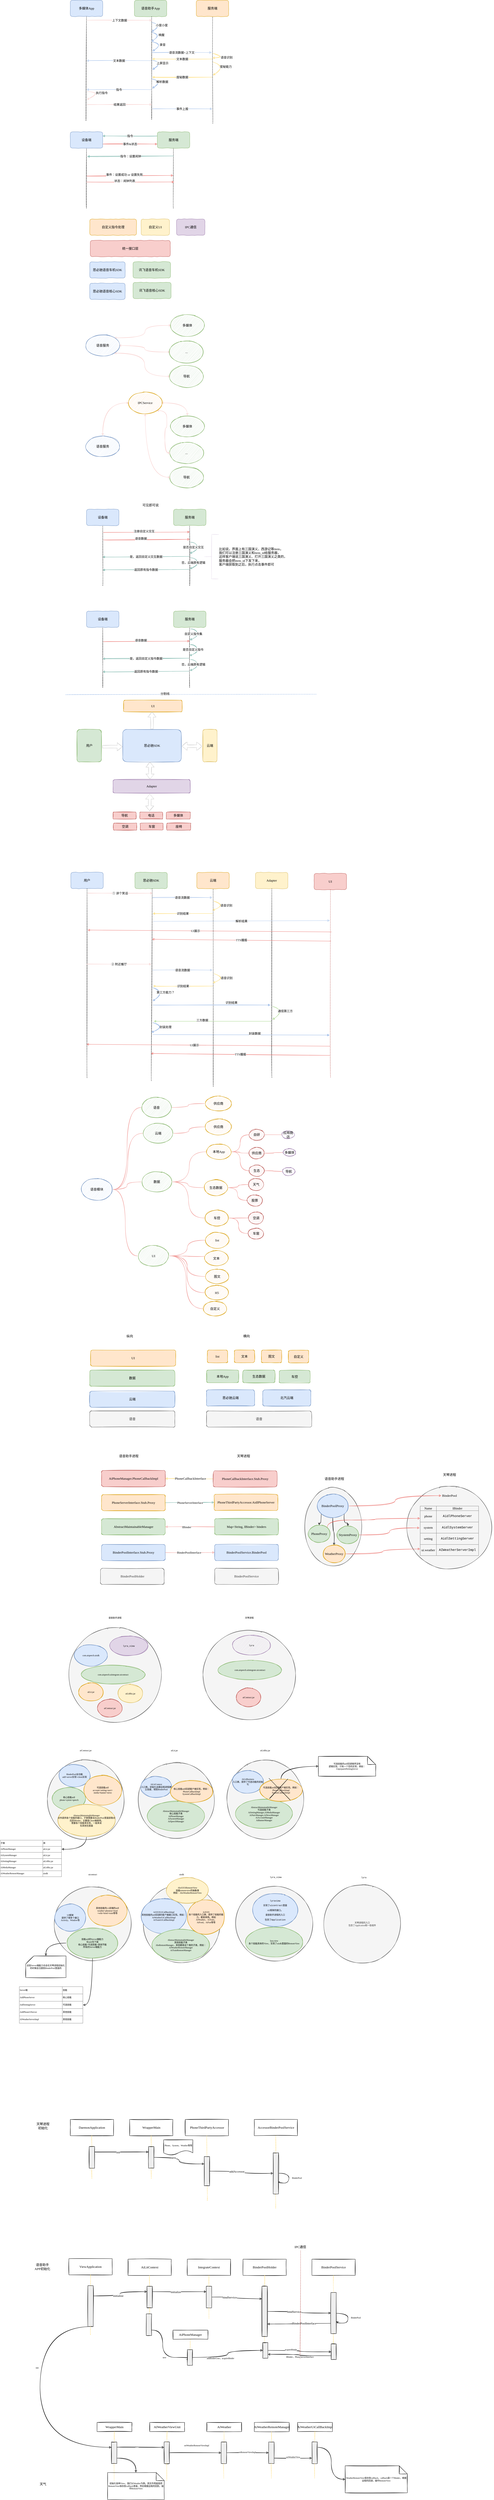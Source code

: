 <mxfile version="20.2.0" type="github">
  <diagram id="BqSba0YeBKtlmz0u1tCh" name="第 1 页">
    <mxGraphModel dx="1438" dy="1042" grid="0" gridSize="10" guides="1" tooltips="1" connect="1" arrows="1" fold="1" page="0" pageScale="1" pageWidth="827" pageHeight="1169" math="0" shadow="0">
      <root>
        <mxCell id="0" />
        <mxCell id="1" parent="0" />
        <mxCell id="loB__rDDkQlZ5txPn1ok-4" value="事件&amp;amp;状态" style="edgeStyle=orthogonalEdgeStyle;curved=1;sketch=1;orthogonalLoop=1;jettySize=auto;html=1;exitX=1;exitY=0.75;exitDx=0;exitDy=0;entryX=0;entryY=0.75;entryDx=0;entryDy=0;fontFamily=Comic Sans MS;strokeColor=#EA6B66;" edge="1" parent="1" source="loB__rDDkQlZ5txPn1ok-1" target="loB__rDDkQlZ5txPn1ok-2">
          <mxGeometry relative="1" as="geometry" />
        </mxCell>
        <mxCell id="loB__rDDkQlZ5txPn1ok-1" value="设备端" style="rounded=1;whiteSpace=wrap;html=1;comic=1;fillColor=#dae8fc;strokeColor=#6c8ebf;fontFamily=Comic Sans MS;" vertex="1" parent="1">
          <mxGeometry x="53" y="185" width="120" height="60" as="geometry" />
        </mxCell>
        <mxCell id="loB__rDDkQlZ5txPn1ok-3" value="指令" style="edgeStyle=orthogonalEdgeStyle;orthogonalLoop=1;jettySize=auto;html=1;exitX=0;exitY=0.25;exitDx=0;exitDy=0;entryX=1;entryY=0.25;entryDx=0;entryDy=0;fontFamily=Comic Sans MS;sketch=1;curved=1;strokeColor=#67AB9F;" edge="1" parent="1" source="loB__rDDkQlZ5txPn1ok-2" target="loB__rDDkQlZ5txPn1ok-1">
          <mxGeometry relative="1" as="geometry" />
        </mxCell>
        <mxCell id="loB__rDDkQlZ5txPn1ok-2" value="服务端" style="rounded=1;whiteSpace=wrap;html=1;comic=1;fillColor=#d5e8d4;strokeColor=#82b366;fontFamily=Comic Sans MS;" vertex="1" parent="1">
          <mxGeometry x="375" y="185" width="120" height="60" as="geometry" />
        </mxCell>
        <mxCell id="loB__rDDkQlZ5txPn1ok-5" value="" style="endArrow=none;dashed=1;html=1;sketch=1;fontFamily=Comic Sans MS;curved=1;entryX=0.5;entryY=1;entryDx=0;entryDy=0;" edge="1" parent="1" target="loB__rDDkQlZ5txPn1ok-1">
          <mxGeometry width="50" height="50" relative="1" as="geometry">
            <mxPoint x="113" y="467" as="sourcePoint" />
            <mxPoint x="116" y="327" as="targetPoint" />
          </mxGeometry>
        </mxCell>
        <mxCell id="loB__rDDkQlZ5txPn1ok-6" value="" style="endArrow=none;dashed=1;html=1;sketch=1;fontFamily=Comic Sans MS;curved=1;entryX=0.5;entryY=1;entryDx=0;entryDy=0;" edge="1" parent="1">
          <mxGeometry width="50" height="50" relative="1" as="geometry">
            <mxPoint x="434.5" y="467" as="sourcePoint" />
            <mxPoint x="434.5" y="245" as="targetPoint" />
          </mxGeometry>
        </mxCell>
        <mxCell id="loB__rDDkQlZ5txPn1ok-7" value="" style="endArrow=classic;html=1;sketch=1;fontFamily=Comic Sans MS;curved=1;strokeColor=#EA6B66;" edge="1" parent="1">
          <mxGeometry width="50" height="50" relative="1" as="geometry">
            <mxPoint x="114" y="348" as="sourcePoint" />
            <mxPoint x="434" y="346" as="targetPoint" />
          </mxGeometry>
        </mxCell>
        <mxCell id="loB__rDDkQlZ5txPn1ok-9" value="事件：设置成功 or 设置失败" style="edgeLabel;html=1;align=center;verticalAlign=middle;resizable=0;points=[];fontFamily=Comic Sans MS;" vertex="1" connectable="0" parent="loB__rDDkQlZ5txPn1ok-7">
          <mxGeometry x="-0.131" y="4" relative="1" as="geometry">
            <mxPoint as="offset" />
          </mxGeometry>
        </mxCell>
        <mxCell id="loB__rDDkQlZ5txPn1ok-8" value="指令：设置闹钟" style="endArrow=none;html=1;sketch=1;fontFamily=Comic Sans MS;curved=1;startArrow=classic;startFill=1;endFill=0;strokeColor=#67AB9F;" edge="1" parent="1">
          <mxGeometry width="50" height="50" relative="1" as="geometry">
            <mxPoint x="116" y="276" as="sourcePoint" />
            <mxPoint x="436" y="274" as="targetPoint" />
          </mxGeometry>
        </mxCell>
        <mxCell id="loB__rDDkQlZ5txPn1ok-10" value="" style="endArrow=classic;html=1;sketch=1;fontFamily=Comic Sans MS;curved=1;strokeColor=#EA6B66;" edge="1" parent="1">
          <mxGeometry width="50" height="50" relative="1" as="geometry">
            <mxPoint x="113" y="370" as="sourcePoint" />
            <mxPoint x="437" y="370" as="targetPoint" />
          </mxGeometry>
        </mxCell>
        <mxCell id="loB__rDDkQlZ5txPn1ok-11" value="状态：闹钟列表" style="edgeLabel;html=1;align=center;verticalAlign=middle;resizable=0;points=[];fontFamily=Comic Sans MS;" vertex="1" connectable="0" parent="loB__rDDkQlZ5txPn1ok-10">
          <mxGeometry x="-0.131" y="4" relative="1" as="geometry">
            <mxPoint as="offset" />
          </mxGeometry>
        </mxCell>
        <mxCell id="loB__rDDkQlZ5txPn1ok-12" value="思必驰语音核心SDK" style="rounded=1;whiteSpace=wrap;html=1;comic=1;fontFamily=Comic Sans MS;fillColor=#dae8fc;strokeColor=#6c8ebf;" vertex="1" parent="1">
          <mxGeometry x="125" y="744" width="131" height="60" as="geometry" />
        </mxCell>
        <mxCell id="loB__rDDkQlZ5txPn1ok-13" value="思必驰语音车机SDK" style="rounded=1;whiteSpace=wrap;html=1;comic=1;fontFamily=Comic Sans MS;fillColor=#dae8fc;strokeColor=#6c8ebf;" vertex="1" parent="1">
          <mxGeometry x="125" y="665" width="131" height="60" as="geometry" />
        </mxCell>
        <mxCell id="loB__rDDkQlZ5txPn1ok-14" value="自定义指令处理" style="rounded=1;whiteSpace=wrap;html=1;comic=1;fontFamily=Comic Sans MS;fillColor=#ffe6cc;strokeColor=#d79b00;" vertex="1" parent="1">
          <mxGeometry x="125" y="507" width="173" height="60" as="geometry" />
        </mxCell>
        <mxCell id="loB__rDDkQlZ5txPn1ok-15" value="自定义UI" style="rounded=1;whiteSpace=wrap;html=1;comic=1;fontFamily=Comic Sans MS;fillColor=#fff2cc;strokeColor=#d6b656;" vertex="1" parent="1">
          <mxGeometry x="315" y="507" width="105" height="60" as="geometry" />
        </mxCell>
        <mxCell id="loB__rDDkQlZ5txPn1ok-16" value="统一接口层" style="rounded=1;whiteSpace=wrap;html=1;comic=1;fontFamily=Comic Sans MS;fillColor=#f8cecc;strokeColor=#b85450;" vertex="1" parent="1">
          <mxGeometry x="127" y="586" width="296" height="60" as="geometry" />
        </mxCell>
        <mxCell id="loB__rDDkQlZ5txPn1ok-17" value="讯飞语音车机SDK" style="rounded=1;whiteSpace=wrap;html=1;comic=1;fontFamily=Comic Sans MS;fillColor=#d5e8d4;strokeColor=#82b366;" vertex="1" parent="1">
          <mxGeometry x="285" y="665" width="139" height="60" as="geometry" />
        </mxCell>
        <mxCell id="loB__rDDkQlZ5txPn1ok-18" value="讯飞语音核心SDK" style="rounded=1;whiteSpace=wrap;html=1;comic=1;fontFamily=Comic Sans MS;fillColor=#d5e8d4;strokeColor=#82b366;" vertex="1" parent="1">
          <mxGeometry x="285" y="741" width="141" height="60" as="geometry" />
        </mxCell>
        <mxCell id="loB__rDDkQlZ5txPn1ok-26" style="edgeStyle=orthogonalEdgeStyle;curved=1;sketch=1;orthogonalLoop=1;jettySize=auto;html=1;exitX=1;exitY=0;exitDx=0;exitDy=0;entryX=0;entryY=0.5;entryDx=0;entryDy=0;fontFamily=Comic Sans MS;startArrow=classic;startFill=1;endArrow=classic;endFill=1;strokeColor=#F8CECC;" edge="1" parent="1" source="loB__rDDkQlZ5txPn1ok-21" target="loB__rDDkQlZ5txPn1ok-23">
          <mxGeometry relative="1" as="geometry" />
        </mxCell>
        <mxCell id="loB__rDDkQlZ5txPn1ok-27" style="edgeStyle=orthogonalEdgeStyle;curved=1;sketch=1;orthogonalLoop=1;jettySize=auto;html=1;exitX=1;exitY=0.5;exitDx=0;exitDy=0;fontFamily=Comic Sans MS;startArrow=classic;startFill=1;endArrow=classic;endFill=1;strokeColor=#F8CECC;" edge="1" parent="1" source="loB__rDDkQlZ5txPn1ok-21" target="loB__rDDkQlZ5txPn1ok-25">
          <mxGeometry relative="1" as="geometry" />
        </mxCell>
        <mxCell id="loB__rDDkQlZ5txPn1ok-28" style="edgeStyle=orthogonalEdgeStyle;curved=1;sketch=1;orthogonalLoop=1;jettySize=auto;html=1;exitX=1;exitY=1;exitDx=0;exitDy=0;entryX=0;entryY=0.5;entryDx=0;entryDy=0;fontFamily=Comic Sans MS;startArrow=classic;startFill=1;endArrow=classic;endFill=1;strokeColor=#F8CECC;" edge="1" parent="1" source="loB__rDDkQlZ5txPn1ok-21" target="loB__rDDkQlZ5txPn1ok-24">
          <mxGeometry relative="1" as="geometry" />
        </mxCell>
        <mxCell id="loB__rDDkQlZ5txPn1ok-21" value="语音服务" style="ellipse;whiteSpace=wrap;html=1;comic=1;fontFamily=Comic Sans MS;sketch=1;fillColor=#dae8fc;strokeColor=#6c8ebf;" vertex="1" parent="1">
          <mxGeometry x="113" y="934" width="120" height="80" as="geometry" />
        </mxCell>
        <mxCell id="loB__rDDkQlZ5txPn1ok-23" value="多媒体" style="ellipse;whiteSpace=wrap;html=1;comic=1;fontFamily=Comic Sans MS;sketch=1;fillColor=#d5e8d4;strokeColor=#82b366;" vertex="1" parent="1">
          <mxGeometry x="426" y="860" width="120" height="80" as="geometry" />
        </mxCell>
        <mxCell id="loB__rDDkQlZ5txPn1ok-24" value="导航" style="ellipse;whiteSpace=wrap;html=1;comic=1;fontFamily=Comic Sans MS;sketch=1;fillColor=#d5e8d4;strokeColor=#82b366;" vertex="1" parent="1">
          <mxGeometry x="423" y="1048" width="120" height="80" as="geometry" />
        </mxCell>
        <mxCell id="loB__rDDkQlZ5txPn1ok-25" value="..." style="ellipse;whiteSpace=wrap;html=1;comic=1;fontFamily=Comic Sans MS;sketch=1;fillColor=#d5e8d4;strokeColor=#82b366;" vertex="1" parent="1">
          <mxGeometry x="423" y="958" width="120" height="80" as="geometry" />
        </mxCell>
        <mxCell id="loB__rDDkQlZ5txPn1ok-37" style="edgeStyle=orthogonalEdgeStyle;curved=1;sketch=1;orthogonalLoop=1;jettySize=auto;html=1;exitX=0.5;exitY=0;exitDx=0;exitDy=0;entryX=0;entryY=0.5;entryDx=0;entryDy=0;fontFamily=Comic Sans MS;startArrow=classic;startFill=1;endArrow=classic;endFill=1;strokeColor=#F8CECC;" edge="1" parent="1" source="loB__rDDkQlZ5txPn1ok-32" target="loB__rDDkQlZ5txPn1ok-36">
          <mxGeometry relative="1" as="geometry" />
        </mxCell>
        <mxCell id="loB__rDDkQlZ5txPn1ok-32" value="语音服务" style="ellipse;whiteSpace=wrap;html=1;comic=1;fontFamily=Comic Sans MS;sketch=1;fillColor=#dae8fc;strokeColor=#6c8ebf;" vertex="1" parent="1">
          <mxGeometry x="113" y="1307" width="120" height="80" as="geometry" />
        </mxCell>
        <mxCell id="loB__rDDkQlZ5txPn1ok-33" value="多媒体" style="ellipse;whiteSpace=wrap;html=1;comic=1;fontFamily=Comic Sans MS;sketch=1;fillColor=#d5e8d4;strokeColor=#82b366;" vertex="1" parent="1">
          <mxGeometry x="426" y="1233" width="120" height="80" as="geometry" />
        </mxCell>
        <mxCell id="loB__rDDkQlZ5txPn1ok-34" value="导航" style="ellipse;whiteSpace=wrap;html=1;comic=1;fontFamily=Comic Sans MS;sketch=1;fillColor=#d5e8d4;strokeColor=#82b366;" vertex="1" parent="1">
          <mxGeometry x="423" y="1421" width="120" height="80" as="geometry" />
        </mxCell>
        <mxCell id="loB__rDDkQlZ5txPn1ok-35" value="..." style="ellipse;whiteSpace=wrap;html=1;comic=1;fontFamily=Comic Sans MS;sketch=1;fillColor=#d5e8d4;strokeColor=#82b366;" vertex="1" parent="1">
          <mxGeometry x="423" y="1331" width="120" height="80" as="geometry" />
        </mxCell>
        <mxCell id="loB__rDDkQlZ5txPn1ok-38" style="edgeStyle=orthogonalEdgeStyle;curved=1;sketch=1;orthogonalLoop=1;jettySize=auto;html=1;exitX=1;exitY=0.5;exitDx=0;exitDy=0;fontFamily=Comic Sans MS;startArrow=classic;startFill=1;endArrow=classic;endFill=1;strokeColor=#F8CECC;" edge="1" parent="1" source="loB__rDDkQlZ5txPn1ok-36" target="loB__rDDkQlZ5txPn1ok-33">
          <mxGeometry relative="1" as="geometry" />
        </mxCell>
        <mxCell id="loB__rDDkQlZ5txPn1ok-39" style="edgeStyle=orthogonalEdgeStyle;curved=1;sketch=1;orthogonalLoop=1;jettySize=auto;html=1;exitX=1;exitY=1;exitDx=0;exitDy=0;entryX=0;entryY=0.5;entryDx=0;entryDy=0;fontFamily=Comic Sans MS;startArrow=classic;startFill=1;endArrow=classic;endFill=1;strokeColor=#F8CECC;" edge="1" parent="1" source="loB__rDDkQlZ5txPn1ok-36" target="loB__rDDkQlZ5txPn1ok-35">
          <mxGeometry relative="1" as="geometry" />
        </mxCell>
        <mxCell id="loB__rDDkQlZ5txPn1ok-40" style="edgeStyle=orthogonalEdgeStyle;curved=1;sketch=1;orthogonalLoop=1;jettySize=auto;html=1;exitX=0.5;exitY=1;exitDx=0;exitDy=0;entryX=0;entryY=0.5;entryDx=0;entryDy=0;fontFamily=Comic Sans MS;startArrow=classic;startFill=1;endArrow=classic;endFill=1;strokeColor=#F8CECC;" edge="1" parent="1" source="loB__rDDkQlZ5txPn1ok-36" target="loB__rDDkQlZ5txPn1ok-34">
          <mxGeometry relative="1" as="geometry" />
        </mxCell>
        <mxCell id="loB__rDDkQlZ5txPn1ok-36" value="IPCService" style="ellipse;whiteSpace=wrap;html=1;comic=1;fontFamily=Comic Sans MS;sketch=1;fillColor=#ffe6cc;strokeColor=#d79b00;" vertex="1" parent="1">
          <mxGeometry x="270" y="1146" width="120" height="80" as="geometry" />
        </mxCell>
        <mxCell id="loB__rDDkQlZ5txPn1ok-41" value="IPC通信" style="rounded=1;whiteSpace=wrap;html=1;comic=1;fontFamily=Comic Sans MS;fillColor=#e1d5e7;strokeColor=#9673a6;" vertex="1" parent="1">
          <mxGeometry x="446" y="507" width="105" height="60" as="geometry" />
        </mxCell>
        <mxCell id="loB__rDDkQlZ5txPn1ok-43" value="多媒体App" style="rounded=1;whiteSpace=wrap;html=1;comic=1;fillColor=#dae8fc;strokeColor=#6c8ebf;fontFamily=Comic Sans MS;" vertex="1" parent="1">
          <mxGeometry x="53" y="-301" width="120" height="60" as="geometry" />
        </mxCell>
        <mxCell id="loB__rDDkQlZ5txPn1ok-45" value="语音助手App" style="rounded=1;whiteSpace=wrap;html=1;comic=1;fillColor=#d5e8d4;strokeColor=#82b366;fontFamily=Comic Sans MS;" vertex="1" parent="1">
          <mxGeometry x="290" y="-301" width="120" height="60" as="geometry" />
        </mxCell>
        <mxCell id="loB__rDDkQlZ5txPn1ok-46" value="" style="endArrow=none;dashed=1;html=1;sketch=1;fontFamily=Comic Sans MS;curved=1;entryX=0.5;entryY=1;entryDx=0;entryDy=0;" edge="1" parent="1" target="loB__rDDkQlZ5txPn1ok-43">
          <mxGeometry width="50" height="50" relative="1" as="geometry">
            <mxPoint x="111" y="144" as="sourcePoint" />
            <mxPoint x="116" y="-159" as="targetPoint" />
          </mxGeometry>
        </mxCell>
        <mxCell id="loB__rDDkQlZ5txPn1ok-47" value="" style="endArrow=none;dashed=1;html=1;sketch=1;fontFamily=Comic Sans MS;curved=1;entryX=0.5;entryY=1;entryDx=0;entryDy=0;" edge="1" parent="1">
          <mxGeometry width="50" height="50" relative="1" as="geometry">
            <mxPoint x="354" y="139" as="sourcePoint" />
            <mxPoint x="354" y="-241" as="targetPoint" />
          </mxGeometry>
        </mxCell>
        <mxCell id="loB__rDDkQlZ5txPn1ok-53" value="服务端" style="rounded=1;whiteSpace=wrap;html=1;comic=1;fillColor=#ffe6cc;strokeColor=#d79b00;fontFamily=Comic Sans MS;" vertex="1" parent="1">
          <mxGeometry x="519" y="-301" width="120" height="60" as="geometry" />
        </mxCell>
        <mxCell id="loB__rDDkQlZ5txPn1ok-54" value="" style="endArrow=none;dashed=1;html=1;sketch=1;fontFamily=Comic Sans MS;curved=1;entryX=0.5;entryY=1;entryDx=0;entryDy=0;" edge="1" parent="1">
          <mxGeometry width="50" height="50" relative="1" as="geometry">
            <mxPoint x="580" y="154" as="sourcePoint" />
            <mxPoint x="579.5" y="-241" as="targetPoint" />
          </mxGeometry>
        </mxCell>
        <mxCell id="loB__rDDkQlZ5txPn1ok-57" value="唤醒" style="endArrow=classic;html=1;sketch=1;fontFamily=Comic Sans MS;strokeColor=#7EA6E0;curved=1;" edge="1" parent="1">
          <mxGeometry width="50" height="50" relative="1" as="geometry">
            <mxPoint x="353" y="-183" as="sourcePoint" />
            <mxPoint x="353" y="-149" as="targetPoint" />
            <Array as="points">
              <mxPoint x="393" y="-175" />
            </Array>
          </mxGeometry>
        </mxCell>
        <mxCell id="loB__rDDkQlZ5txPn1ok-64" value="录音" style="endArrow=classic;html=1;sketch=1;fontFamily=Comic Sans MS;strokeColor=#7EA6E0;curved=1;" edge="1" parent="1">
          <mxGeometry width="50" height="50" relative="1" as="geometry">
            <mxPoint x="357" y="-147" as="sourcePoint" />
            <mxPoint x="357" y="-113" as="targetPoint" />
            <Array as="points">
              <mxPoint x="397" y="-139" />
            </Array>
          </mxGeometry>
        </mxCell>
        <mxCell id="loB__rDDkQlZ5txPn1ok-65" value="语音流数据+上下文" style="endArrow=classic;html=1;sketch=1;fontFamily=Comic Sans MS;strokeColor=#A9C4EB;curved=1;" edge="1" parent="1">
          <mxGeometry width="50" height="50" relative="1" as="geometry">
            <mxPoint x="354" y="-108" as="sourcePoint" />
            <mxPoint x="576" y="-108" as="targetPoint" />
          </mxGeometry>
        </mxCell>
        <mxCell id="loB__rDDkQlZ5txPn1ok-66" value="文本数据" style="endArrow=none;html=1;sketch=1;fontFamily=Comic Sans MS;strokeColor=#FFD966;curved=1;startArrow=classic;startFill=1;endFill=0;" edge="1" parent="1">
          <mxGeometry width="50" height="50" relative="1" as="geometry">
            <mxPoint x="356" y="-84" as="sourcePoint" />
            <mxPoint x="578" y="-84" as="targetPoint" />
          </mxGeometry>
        </mxCell>
        <mxCell id="loB__rDDkQlZ5txPn1ok-67" value="度秘数据" style="endArrow=none;html=1;sketch=1;fontFamily=Comic Sans MS;strokeColor=#FFD966;curved=1;startArrow=classic;startFill=1;endFill=0;" edge="1" parent="1">
          <mxGeometry width="50" height="50" relative="1" as="geometry">
            <mxPoint x="356" y="-17" as="sourcePoint" />
            <mxPoint x="578" y="-17" as="targetPoint" />
          </mxGeometry>
        </mxCell>
        <mxCell id="loB__rDDkQlZ5txPn1ok-68" value="文本数据" style="endArrow=none;html=1;sketch=1;fontFamily=Comic Sans MS;strokeColor=#A9C4EB;curved=1;startArrow=classic;startFill=1;endFill=0;" edge="1" parent="1">
          <mxGeometry width="50" height="50" relative="1" as="geometry">
            <mxPoint x="113" y="-78" as="sourcePoint" />
            <mxPoint x="353" y="-78" as="targetPoint" />
          </mxGeometry>
        </mxCell>
        <mxCell id="loB__rDDkQlZ5txPn1ok-71" value="小度小度" style="endArrow=classic;html=1;sketch=1;fontFamily=Comic Sans MS;strokeColor=#7EA6E0;curved=1;" edge="1" parent="1">
          <mxGeometry width="50" height="50" relative="1" as="geometry">
            <mxPoint x="354" y="-219" as="sourcePoint" />
            <mxPoint x="354" y="-185" as="targetPoint" />
            <Array as="points">
              <mxPoint x="394" y="-211" />
            </Array>
          </mxGeometry>
        </mxCell>
        <mxCell id="loB__rDDkQlZ5txPn1ok-72" value="指令" style="endArrow=none;html=1;sketch=1;fontFamily=Comic Sans MS;strokeColor=#A9C4EB;curved=1;startArrow=classic;startFill=1;endFill=0;" edge="1" parent="1">
          <mxGeometry width="50" height="50" relative="1" as="geometry">
            <mxPoint x="113" y="29" as="sourcePoint" />
            <mxPoint x="353" y="29" as="targetPoint" />
          </mxGeometry>
        </mxCell>
        <mxCell id="loB__rDDkQlZ5txPn1ok-73" value="解析数据" style="endArrow=classic;html=1;sketch=1;fontFamily=Comic Sans MS;strokeColor=#7EA6E0;curved=1;" edge="1" parent="1">
          <mxGeometry width="50" height="50" relative="1" as="geometry">
            <mxPoint x="356" y="-10" as="sourcePoint" />
            <mxPoint x="356" y="24" as="targetPoint" />
            <Array as="points">
              <mxPoint x="396" y="-2" />
            </Array>
          </mxGeometry>
        </mxCell>
        <mxCell id="loB__rDDkQlZ5txPn1ok-74" value="执行指令" style="endArrow=classic;html=1;sketch=1;fontFamily=Comic Sans MS;strokeColor=#F8CECC;curved=1;" edge="1" parent="1">
          <mxGeometry width="50" height="50" relative="1" as="geometry">
            <mxPoint x="116" y="36" as="sourcePoint" />
            <mxPoint x="114" y="66" as="targetPoint" />
            <Array as="points">
              <mxPoint x="173" y="39" />
            </Array>
          </mxGeometry>
        </mxCell>
        <mxCell id="loB__rDDkQlZ5txPn1ok-76" value="结果返回" style="endArrow=classic;html=1;sketch=1;fontFamily=Comic Sans MS;strokeColor=#F8CECC;curved=1;startArrow=none;startFill=0;endFill=1;" edge="1" parent="1">
          <mxGeometry width="50" height="50" relative="1" as="geometry">
            <mxPoint x="115" y="84" as="sourcePoint" />
            <mxPoint x="355" y="84" as="targetPoint" />
          </mxGeometry>
        </mxCell>
        <mxCell id="loB__rDDkQlZ5txPn1ok-77" value="事件上报" style="endArrow=classic;html=1;sketch=1;fontFamily=Comic Sans MS;strokeColor=#A9C4EB;curved=1;" edge="1" parent="1">
          <mxGeometry width="50" height="50" relative="1" as="geometry">
            <mxPoint x="356" y="100" as="sourcePoint" />
            <mxPoint x="578" y="100" as="targetPoint" />
          </mxGeometry>
        </mxCell>
        <mxCell id="loB__rDDkQlZ5txPn1ok-79" value="语音识别" style="endArrow=none;html=1;sketch=1;fontFamily=Comic Sans MS;strokeColor=#FFD966;curved=1;startArrow=classic;startFill=1;endFill=0;" edge="1" parent="1">
          <mxGeometry width="50" height="50" relative="1" as="geometry">
            <mxPoint x="579" y="-88" as="sourcePoint" />
            <mxPoint x="581" y="-105" as="targetPoint" />
            <Array as="points">
              <mxPoint x="631" y="-90" />
            </Array>
          </mxGeometry>
        </mxCell>
        <mxCell id="loB__rDDkQlZ5txPn1ok-80" value="度秘能力" style="endArrow=none;html=1;sketch=1;fontFamily=Comic Sans MS;strokeColor=#FFD966;curved=1;startArrow=classic;startFill=1;endFill=0;" edge="1" parent="1">
          <mxGeometry width="50" height="50" relative="1" as="geometry">
            <mxPoint x="581" y="-24" as="sourcePoint" />
            <mxPoint x="581" y="-73" as="targetPoint" />
            <Array as="points">
              <mxPoint x="631" y="-58" />
            </Array>
          </mxGeometry>
        </mxCell>
        <mxCell id="loB__rDDkQlZ5txPn1ok-81" value="上下文数据" style="endArrow=classic;html=1;sketch=1;fontFamily=Comic Sans MS;strokeColor=#F8CECC;curved=1;startArrow=none;startFill=0;endFill=1;" edge="1" parent="1">
          <mxGeometry width="50" height="50" relative="1" as="geometry">
            <mxPoint x="115" y="-227" as="sourcePoint" />
            <mxPoint x="355" y="-227" as="targetPoint" />
          </mxGeometry>
        </mxCell>
        <mxCell id="loB__rDDkQlZ5txPn1ok-83" value="上屏显示" style="endArrow=classic;html=1;sketch=1;fontFamily=Comic Sans MS;strokeColor=#7EA6E0;curved=1;" edge="1" parent="1">
          <mxGeometry width="50" height="50" relative="1" as="geometry">
            <mxPoint x="357" y="-79" as="sourcePoint" />
            <mxPoint x="357" y="-45" as="targetPoint" />
            <Array as="points">
              <mxPoint x="397" y="-71" />
            </Array>
          </mxGeometry>
        </mxCell>
        <mxCell id="loB__rDDkQlZ5txPn1ok-85" value="设备端" style="rounded=1;whiteSpace=wrap;html=1;comic=1;fillColor=#dae8fc;strokeColor=#6c8ebf;fontFamily=Comic Sans MS;" vertex="1" parent="1">
          <mxGeometry x="113" y="1579" width="120" height="60" as="geometry" />
        </mxCell>
        <mxCell id="loB__rDDkQlZ5txPn1ok-87" value="服务端" style="rounded=1;whiteSpace=wrap;html=1;comic=1;fillColor=#d5e8d4;strokeColor=#82b366;fontFamily=Comic Sans MS;" vertex="1" parent="1">
          <mxGeometry x="435" y="1579" width="120" height="60" as="geometry" />
        </mxCell>
        <mxCell id="loB__rDDkQlZ5txPn1ok-88" value="" style="endArrow=none;dashed=1;html=1;sketch=1;fontFamily=Comic Sans MS;curved=1;entryX=0.5;entryY=1;entryDx=0;entryDy=0;" edge="1" parent="1" target="loB__rDDkQlZ5txPn1ok-85">
          <mxGeometry width="50" height="50" relative="1" as="geometry">
            <mxPoint x="173" y="1861" as="sourcePoint" />
            <mxPoint x="176" y="1721" as="targetPoint" />
          </mxGeometry>
        </mxCell>
        <mxCell id="loB__rDDkQlZ5txPn1ok-89" value="" style="endArrow=none;dashed=1;html=1;sketch=1;fontFamily=Comic Sans MS;curved=1;entryX=0.5;entryY=1;entryDx=0;entryDy=0;" edge="1" parent="1">
          <mxGeometry width="50" height="50" relative="1" as="geometry">
            <mxPoint x="494.5" y="1861" as="sourcePoint" />
            <mxPoint x="494.5" y="1639" as="targetPoint" />
          </mxGeometry>
        </mxCell>
        <mxCell id="loB__rDDkQlZ5txPn1ok-90" value="" style="endArrow=classic;html=1;sketch=1;fontFamily=Comic Sans MS;curved=1;strokeColor=#EA6B66;" edge="1" parent="1">
          <mxGeometry width="50" height="50" relative="1" as="geometry">
            <mxPoint x="175" y="1692" as="sourcePoint" />
            <mxPoint x="495" y="1690" as="targetPoint" />
          </mxGeometry>
        </mxCell>
        <mxCell id="loB__rDDkQlZ5txPn1ok-91" value="语音数据" style="edgeLabel;html=1;align=center;verticalAlign=middle;resizable=0;points=[];fontFamily=Comic Sans MS;" vertex="1" connectable="0" parent="loB__rDDkQlZ5txPn1ok-90">
          <mxGeometry x="-0.131" y="4" relative="1" as="geometry">
            <mxPoint as="offset" />
          </mxGeometry>
        </mxCell>
        <mxCell id="loB__rDDkQlZ5txPn1ok-92" value="是，返回自定义交互数据" style="endArrow=none;html=1;sketch=1;fontFamily=Comic Sans MS;curved=1;startArrow=classic;startFill=1;endFill=0;strokeColor=#67AB9F;" edge="1" parent="1">
          <mxGeometry width="50" height="50" relative="1" as="geometry">
            <mxPoint x="173" y="1755" as="sourcePoint" />
            <mxPoint x="493" y="1753" as="targetPoint" />
          </mxGeometry>
        </mxCell>
        <mxCell id="loB__rDDkQlZ5txPn1ok-95" value="" style="endArrow=classic;html=1;sketch=1;fontFamily=Comic Sans MS;curved=1;strokeColor=#EA6B66;" edge="1" parent="1">
          <mxGeometry width="50" height="50" relative="1" as="geometry">
            <mxPoint x="175" y="1665" as="sourcePoint" />
            <mxPoint x="495" y="1663" as="targetPoint" />
          </mxGeometry>
        </mxCell>
        <mxCell id="loB__rDDkQlZ5txPn1ok-96" value="注册自定义交互" style="edgeLabel;html=1;align=center;verticalAlign=middle;resizable=0;points=[];fontFamily=Comic Sans MS;" vertex="1" connectable="0" parent="loB__rDDkQlZ5txPn1ok-95">
          <mxGeometry x="-0.131" y="4" relative="1" as="geometry">
            <mxPoint x="12" as="offset" />
          </mxGeometry>
        </mxCell>
        <mxCell id="loB__rDDkQlZ5txPn1ok-104" value="&lt;span style=&quot;text-align: center;&quot;&gt;比如说，界面上有三国演义、西游记等item，&lt;br&gt;我们可以注册三国演义和item_id给服务器，&lt;br&gt;这样客户端说三国演义、打开三国演义之类的，&lt;br&gt;服务器会把item_id下发下来，&lt;br&gt;客户端获取到之后，执行点击事件即可&lt;/span&gt;" style="html=1;shape=mxgraph.flowchart.annotation_2;align=left;labelPosition=right;dashed=1;dashPattern=1 4;comic=1;sketch=1;fontFamily=Comic Sans MS;strokeColor=#C3ABD0;" vertex="1" parent="1">
          <mxGeometry x="551" y="1672" width="50" height="164" as="geometry" />
        </mxCell>
        <mxCell id="loB__rDDkQlZ5txPn1ok-105" value="是否自定义交互" style="endArrow=none;html=1;sketch=1;fontFamily=Comic Sans MS;curved=1;startArrow=classic;startFill=1;endFill=0;strokeColor=#67AB9F;" edge="1" parent="1">
          <mxGeometry x="0.274" y="15" width="50" height="50" relative="1" as="geometry">
            <mxPoint x="495" y="1742" as="sourcePoint" />
            <mxPoint x="498" y="1701" as="targetPoint" />
            <Array as="points">
              <mxPoint x="529" y="1728" />
              <mxPoint x="516" y="1701" />
            </Array>
            <mxPoint as="offset" />
          </mxGeometry>
        </mxCell>
        <mxCell id="loB__rDDkQlZ5txPn1ok-109" value="否，云端原有逻辑" style="endArrow=none;html=1;sketch=1;fontFamily=Comic Sans MS;curved=1;startArrow=classic;startFill=1;endFill=0;strokeColor=#67AB9F;" edge="1" parent="1">
          <mxGeometry x="0.274" y="15" width="50" height="50" relative="1" as="geometry">
            <mxPoint x="495" y="1799" as="sourcePoint" />
            <mxPoint x="498" y="1758" as="targetPoint" />
            <Array as="points">
              <mxPoint x="529" y="1785" />
              <mxPoint x="516" y="1758" />
            </Array>
            <mxPoint as="offset" />
          </mxGeometry>
        </mxCell>
        <mxCell id="loB__rDDkQlZ5txPn1ok-110" value="返回原有指令数据" style="endArrow=none;html=1;sketch=1;fontFamily=Comic Sans MS;curved=1;startArrow=classic;startFill=1;endFill=0;strokeColor=#67AB9F;" edge="1" parent="1">
          <mxGeometry width="50" height="50" relative="1" as="geometry">
            <mxPoint x="173" y="1803" as="sourcePoint" />
            <mxPoint x="493" y="1801" as="targetPoint" />
          </mxGeometry>
        </mxCell>
        <mxCell id="loB__rDDkQlZ5txPn1ok-111" value="设备端" style="rounded=1;whiteSpace=wrap;html=1;comic=1;fillColor=#dae8fc;strokeColor=#6c8ebf;fontFamily=Comic Sans MS;" vertex="1" parent="1">
          <mxGeometry x="113" y="1955" width="120" height="60" as="geometry" />
        </mxCell>
        <mxCell id="loB__rDDkQlZ5txPn1ok-112" value="服务端" style="rounded=1;whiteSpace=wrap;html=1;comic=1;fillColor=#d5e8d4;strokeColor=#82b366;fontFamily=Comic Sans MS;" vertex="1" parent="1">
          <mxGeometry x="435" y="1955" width="120" height="60" as="geometry" />
        </mxCell>
        <mxCell id="loB__rDDkQlZ5txPn1ok-113" value="" style="endArrow=none;dashed=1;html=1;sketch=1;fontFamily=Comic Sans MS;curved=1;entryX=0.5;entryY=1;entryDx=0;entryDy=0;" edge="1" parent="1" target="loB__rDDkQlZ5txPn1ok-111">
          <mxGeometry width="50" height="50" relative="1" as="geometry">
            <mxPoint x="173" y="2237" as="sourcePoint" />
            <mxPoint x="176" y="2097" as="targetPoint" />
          </mxGeometry>
        </mxCell>
        <mxCell id="loB__rDDkQlZ5txPn1ok-114" value="" style="endArrow=none;dashed=1;html=1;sketch=1;fontFamily=Comic Sans MS;curved=1;entryX=0.5;entryY=1;entryDx=0;entryDy=0;" edge="1" parent="1">
          <mxGeometry width="50" height="50" relative="1" as="geometry">
            <mxPoint x="494.5" y="2237" as="sourcePoint" />
            <mxPoint x="494.5" y="2015" as="targetPoint" />
          </mxGeometry>
        </mxCell>
        <mxCell id="loB__rDDkQlZ5txPn1ok-115" value="" style="endArrow=classic;html=1;sketch=1;fontFamily=Comic Sans MS;curved=1;strokeColor=#EA6B66;" edge="1" parent="1">
          <mxGeometry width="50" height="50" relative="1" as="geometry">
            <mxPoint x="175" y="2068" as="sourcePoint" />
            <mxPoint x="495" y="2066" as="targetPoint" />
          </mxGeometry>
        </mxCell>
        <mxCell id="loB__rDDkQlZ5txPn1ok-116" value="语音数据" style="edgeLabel;html=1;align=center;verticalAlign=middle;resizable=0;points=[];fontFamily=Comic Sans MS;" vertex="1" connectable="0" parent="loB__rDDkQlZ5txPn1ok-115">
          <mxGeometry x="-0.131" y="4" relative="1" as="geometry">
            <mxPoint as="offset" />
          </mxGeometry>
        </mxCell>
        <mxCell id="loB__rDDkQlZ5txPn1ok-117" value="是，返回自定义指令数据" style="endArrow=none;html=1;sketch=1;fontFamily=Comic Sans MS;curved=1;startArrow=classic;startFill=1;endFill=0;strokeColor=#67AB9F;" edge="1" parent="1">
          <mxGeometry width="50" height="50" relative="1" as="geometry">
            <mxPoint x="173" y="2131" as="sourcePoint" />
            <mxPoint x="493" y="2129" as="targetPoint" />
          </mxGeometry>
        </mxCell>
        <mxCell id="loB__rDDkQlZ5txPn1ok-120" value="自定义指令集" style="endArrow=none;html=1;sketch=1;fontFamily=Comic Sans MS;curved=1;startArrow=classic;startFill=1;endFill=0;strokeColor=#67AB9F;" edge="1" parent="1">
          <mxGeometry x="0.274" y="15" width="50" height="50" relative="1" as="geometry">
            <mxPoint x="495" y="2062" as="sourcePoint" />
            <mxPoint x="498" y="2021" as="targetPoint" />
            <Array as="points">
              <mxPoint x="529" y="2048" />
              <mxPoint x="516" y="2021" />
            </Array>
            <mxPoint as="offset" />
          </mxGeometry>
        </mxCell>
        <mxCell id="loB__rDDkQlZ5txPn1ok-121" value="否，云端原有逻辑" style="endArrow=none;html=1;sketch=1;fontFamily=Comic Sans MS;curved=1;startArrow=classic;startFill=1;endFill=0;strokeColor=#67AB9F;" edge="1" parent="1">
          <mxGeometry x="0.274" y="15" width="50" height="50" relative="1" as="geometry">
            <mxPoint x="495" y="2175" as="sourcePoint" />
            <mxPoint x="498" y="2134" as="targetPoint" />
            <Array as="points">
              <mxPoint x="529" y="2161" />
              <mxPoint x="516" y="2134" />
            </Array>
            <mxPoint as="offset" />
          </mxGeometry>
        </mxCell>
        <mxCell id="loB__rDDkQlZ5txPn1ok-122" value="返回原有指令数据" style="endArrow=none;html=1;sketch=1;fontFamily=Comic Sans MS;curved=1;startArrow=classic;startFill=1;endFill=0;strokeColor=#67AB9F;" edge="1" parent="1">
          <mxGeometry width="50" height="50" relative="1" as="geometry">
            <mxPoint x="173" y="2179" as="sourcePoint" />
            <mxPoint x="493" y="2177" as="targetPoint" />
          </mxGeometry>
        </mxCell>
        <mxCell id="loB__rDDkQlZ5txPn1ok-123" value="是否自定义指令" style="endArrow=none;html=1;sketch=1;fontFamily=Comic Sans MS;curved=1;startArrow=classic;startFill=1;endFill=0;strokeColor=#67AB9F;" edge="1" parent="1">
          <mxGeometry x="0.274" y="15" width="50" height="50" relative="1" as="geometry">
            <mxPoint x="494" y="2120" as="sourcePoint" />
            <mxPoint x="497" y="2079" as="targetPoint" />
            <Array as="points">
              <mxPoint x="528" y="2106" />
              <mxPoint x="515" y="2079" />
            </Array>
            <mxPoint as="offset" />
          </mxGeometry>
        </mxCell>
        <mxCell id="loB__rDDkQlZ5txPn1ok-135" value="思必驰SDK" style="rounded=1;whiteSpace=wrap;html=1;comic=1;sketch=1;fontFamily=Comic Sans MS;strokeColor=#6c8ebf;fillColor=#dae8fc;fillStyle=solid;" vertex="1" parent="1">
          <mxGeometry x="247" y="2392" width="217" height="120" as="geometry" />
        </mxCell>
        <mxCell id="loB__rDDkQlZ5txPn1ok-136" value="用户" style="rounded=1;whiteSpace=wrap;html=1;comic=1;sketch=1;fontFamily=Comic Sans MS;strokeColor=#82b366;fillColor=#d5e8d4;fillStyle=solid;" vertex="1" parent="1">
          <mxGeometry x="77.5" y="2392" width="91" height="120" as="geometry" />
        </mxCell>
        <mxCell id="loB__rDDkQlZ5txPn1ok-138" value="" style="shape=flexArrow;endArrow=classic;startArrow=none;html=1;sketch=1;fontFamily=Comic Sans MS;strokeColor=#CCCCCC;curved=1;startFill=0;" edge="1" parent="1">
          <mxGeometry width="100" height="100" relative="1" as="geometry">
            <mxPoint x="172" y="2456" as="sourcePoint" />
            <mxPoint x="246" y="2456" as="targetPoint" />
          </mxGeometry>
        </mxCell>
        <mxCell id="loB__rDDkQlZ5txPn1ok-139" value="UI" style="rounded=1;whiteSpace=wrap;html=1;comic=1;sketch=1;fontFamily=Comic Sans MS;strokeColor=#d79b00;fillColor=#ffe6cc;fillStyle=solid;" vertex="1" parent="1">
          <mxGeometry x="250" y="2284" width="217" height="43" as="geometry" />
        </mxCell>
        <mxCell id="loB__rDDkQlZ5txPn1ok-140" value="" style="shape=flexArrow;endArrow=block;startArrow=none;html=1;sketch=1;fontFamily=Comic Sans MS;strokeColor=#CCCCCC;curved=1;endFill=0;startFill=0;" edge="1" parent="1">
          <mxGeometry width="100" height="100" relative="1" as="geometry">
            <mxPoint x="355" y="2391" as="sourcePoint" />
            <mxPoint x="355" y="2327" as="targetPoint" />
          </mxGeometry>
        </mxCell>
        <mxCell id="loB__rDDkQlZ5txPn1ok-141" value="云端" style="rounded=1;whiteSpace=wrap;html=1;comic=1;sketch=1;fontFamily=Comic Sans MS;strokeColor=#d6b656;fillColor=#fff2cc;fillStyle=solid;" vertex="1" parent="1">
          <mxGeometry x="543" y="2392" width="53" height="120" as="geometry" />
        </mxCell>
        <mxCell id="loB__rDDkQlZ5txPn1ok-142" value="" style="shape=flexArrow;endArrow=classic;startArrow=classic;html=1;sketch=1;fontFamily=Comic Sans MS;strokeColor=#CCCCCC;curved=1;" edge="1" parent="1">
          <mxGeometry width="100" height="100" relative="1" as="geometry">
            <mxPoint x="466" y="2454" as="sourcePoint" />
            <mxPoint x="540" y="2454" as="targetPoint" />
          </mxGeometry>
        </mxCell>
        <mxCell id="loB__rDDkQlZ5txPn1ok-146" value="Adapter" style="rounded=1;whiteSpace=wrap;html=1;comic=1;sketch=1;fontFamily=Comic Sans MS;strokeColor=#9673a6;fillColor=#e1d5e7;fillStyle=solid;" vertex="1" parent="1">
          <mxGeometry x="211" y="2577" width="286" height="50" as="geometry" />
        </mxCell>
        <mxCell id="loB__rDDkQlZ5txPn1ok-147" value="" style="shape=flexArrow;endArrow=classic;startArrow=classic;html=1;sketch=1;fontFamily=Comic Sans MS;strokeColor=#CCCCCC;curved=1;" edge="1" parent="1">
          <mxGeometry width="100" height="100" relative="1" as="geometry">
            <mxPoint x="348" y="2576" as="sourcePoint" />
            <mxPoint x="348" y="2512" as="targetPoint" />
          </mxGeometry>
        </mxCell>
        <mxCell id="loB__rDDkQlZ5txPn1ok-150" value="导航" style="rounded=1;whiteSpace=wrap;html=1;comic=1;sketch=1;fontFamily=Comic Sans MS;strokeColor=#b85450;fillColor=#f8cecc;fillStyle=solid;" vertex="1" parent="1">
          <mxGeometry x="211" y="2697" width="86" height="26" as="geometry" />
        </mxCell>
        <mxCell id="loB__rDDkQlZ5txPn1ok-151" value="电话" style="rounded=1;whiteSpace=wrap;html=1;comic=1;sketch=1;fontFamily=Comic Sans MS;strokeColor=#b85450;fillColor=#f8cecc;fillStyle=solid;" vertex="1" parent="1">
          <mxGeometry x="310" y="2697" width="85" height="26" as="geometry" />
        </mxCell>
        <mxCell id="loB__rDDkQlZ5txPn1ok-152" value="多媒体" style="rounded=1;whiteSpace=wrap;html=1;comic=1;sketch=1;fontFamily=Comic Sans MS;strokeColor=#b85450;fillColor=#f8cecc;fillStyle=solid;" vertex="1" parent="1">
          <mxGeometry x="408" y="2697" width="89" height="26" as="geometry" />
        </mxCell>
        <mxCell id="loB__rDDkQlZ5txPn1ok-155" value="空调" style="rounded=1;whiteSpace=wrap;html=1;comic=1;sketch=1;fontFamily=Comic Sans MS;strokeColor=#b85450;fillColor=#f8cecc;fillStyle=solid;" vertex="1" parent="1">
          <mxGeometry x="212.5" y="2738" width="86" height="26" as="geometry" />
        </mxCell>
        <mxCell id="loB__rDDkQlZ5txPn1ok-156" value="车窗" style="rounded=1;whiteSpace=wrap;html=1;comic=1;sketch=1;fontFamily=Comic Sans MS;strokeColor=#b85450;fillColor=#f8cecc;fillStyle=solid;" vertex="1" parent="1">
          <mxGeometry x="311.5" y="2738" width="85" height="26" as="geometry" />
        </mxCell>
        <mxCell id="loB__rDDkQlZ5txPn1ok-157" value="座椅" style="rounded=1;whiteSpace=wrap;html=1;comic=1;sketch=1;fontFamily=Comic Sans MS;strokeColor=#b85450;fillColor=#f8cecc;fillStyle=solid;" vertex="1" parent="1">
          <mxGeometry x="409.5" y="2738" width="89" height="26" as="geometry" />
        </mxCell>
        <mxCell id="loB__rDDkQlZ5txPn1ok-158" value="" style="shape=flexArrow;endArrow=classic;startArrow=classic;html=1;sketch=1;fontFamily=Comic Sans MS;strokeColor=#CCCCCC;curved=1;" edge="1" parent="1">
          <mxGeometry width="100" height="100" relative="1" as="geometry">
            <mxPoint x="347" y="2694" as="sourcePoint" />
            <mxPoint x="347" y="2630" as="targetPoint" />
          </mxGeometry>
        </mxCell>
        <mxCell id="loB__rDDkQlZ5txPn1ok-159" value="用户" style="rounded=1;whiteSpace=wrap;html=1;comic=1;fillColor=#dae8fc;strokeColor=#6c8ebf;fontFamily=Comic Sans MS;" vertex="1" parent="1">
          <mxGeometry x="55" y="2920" width="120" height="60" as="geometry" />
        </mxCell>
        <mxCell id="loB__rDDkQlZ5txPn1ok-160" value="思必驰SDK" style="rounded=1;whiteSpace=wrap;html=1;comic=1;fillColor=#d5e8d4;strokeColor=#82b366;fontFamily=Comic Sans MS;" vertex="1" parent="1">
          <mxGeometry x="292" y="2920" width="120" height="60" as="geometry" />
        </mxCell>
        <mxCell id="loB__rDDkQlZ5txPn1ok-161" value="" style="endArrow=none;dashed=1;html=1;sketch=1;fontFamily=Comic Sans MS;curved=1;entryX=0.5;entryY=1;entryDx=0;entryDy=0;" edge="1" parent="1" target="loB__rDDkQlZ5txPn1ok-159">
          <mxGeometry width="50" height="50" relative="1" as="geometry">
            <mxPoint x="115" y="3679" as="sourcePoint" />
            <mxPoint x="118" y="3062" as="targetPoint" />
          </mxGeometry>
        </mxCell>
        <mxCell id="loB__rDDkQlZ5txPn1ok-162" value="" style="endArrow=none;dashed=1;html=1;sketch=1;fontFamily=Comic Sans MS;curved=1;entryX=0.5;entryY=1;entryDx=0;entryDy=0;" edge="1" parent="1">
          <mxGeometry width="50" height="50" relative="1" as="geometry">
            <mxPoint x="353" y="3690" as="sourcePoint" />
            <mxPoint x="356" y="2980" as="targetPoint" />
          </mxGeometry>
        </mxCell>
        <mxCell id="loB__rDDkQlZ5txPn1ok-163" value="云端" style="rounded=1;whiteSpace=wrap;html=1;comic=1;fillColor=#ffe6cc;strokeColor=#d79b00;fontFamily=Comic Sans MS;" vertex="1" parent="1">
          <mxGeometry x="521" y="2920" width="120" height="60" as="geometry" />
        </mxCell>
        <mxCell id="loB__rDDkQlZ5txPn1ok-164" value="" style="endArrow=none;dashed=1;html=1;sketch=1;fontFamily=Comic Sans MS;curved=1;entryX=0.5;entryY=1;entryDx=0;entryDy=0;" edge="1" parent="1">
          <mxGeometry width="50" height="50" relative="1" as="geometry">
            <mxPoint x="582" y="3711" as="sourcePoint" />
            <mxPoint x="581.5" y="2980" as="targetPoint" />
          </mxGeometry>
        </mxCell>
        <mxCell id="loB__rDDkQlZ5txPn1ok-167" value="语音流数据" style="endArrow=classic;html=1;sketch=1;fontFamily=Comic Sans MS;strokeColor=#A9C4EB;curved=1;" edge="1" parent="1">
          <mxGeometry width="50" height="50" relative="1" as="geometry">
            <mxPoint x="356" y="3013" as="sourcePoint" />
            <mxPoint x="578" y="3013" as="targetPoint" />
          </mxGeometry>
        </mxCell>
        <mxCell id="loB__rDDkQlZ5txPn1ok-168" value="识别结果" style="endArrow=none;html=1;sketch=1;fontFamily=Comic Sans MS;strokeColor=#FFD966;curved=1;startArrow=classic;startFill=1;endFill=0;" edge="1" parent="1">
          <mxGeometry width="50" height="50" relative="1" as="geometry">
            <mxPoint x="358" y="3072" as="sourcePoint" />
            <mxPoint x="580" y="3072" as="targetPoint" />
          </mxGeometry>
        </mxCell>
        <mxCell id="loB__rDDkQlZ5txPn1ok-177" value="语音识别" style="endArrow=none;html=1;sketch=1;fontFamily=Comic Sans MS;strokeColor=#FFD966;curved=1;startArrow=classic;startFill=1;endFill=0;" edge="1" parent="1">
          <mxGeometry width="50" height="50" relative="1" as="geometry">
            <mxPoint x="579" y="3060" as="sourcePoint" />
            <mxPoint x="583" y="3026" as="targetPoint" />
            <Array as="points">
              <mxPoint x="633" y="3041" />
            </Array>
          </mxGeometry>
        </mxCell>
        <mxCell id="loB__rDDkQlZ5txPn1ok-179" value="① 讲个笑话" style="endArrow=classic;html=1;sketch=1;fontFamily=Comic Sans MS;strokeColor=#F8CECC;curved=1;startArrow=none;startFill=0;endFill=1;" edge="1" parent="1">
          <mxGeometry width="50" height="50" relative="1" as="geometry">
            <mxPoint x="117" y="2997" as="sourcePoint" />
            <mxPoint x="357" y="2997" as="targetPoint" />
          </mxGeometry>
        </mxCell>
        <mxCell id="loB__rDDkQlZ5txPn1ok-181" value="Adapter" style="rounded=1;whiteSpace=wrap;html=1;comic=1;fillColor=#fff2cc;strokeColor=#d6b656;fontFamily=Comic Sans MS;" vertex="1" parent="1">
          <mxGeometry x="738" y="2920" width="120" height="60" as="geometry" />
        </mxCell>
        <mxCell id="loB__rDDkQlZ5txPn1ok-182" value="" style="endArrow=none;dashed=1;html=1;sketch=1;fontFamily=Comic Sans MS;curved=1;entryX=0.5;entryY=1;entryDx=0;entryDy=0;" edge="1" parent="1">
          <mxGeometry width="50" height="50" relative="1" as="geometry">
            <mxPoint x="799" y="3678" as="sourcePoint" />
            <mxPoint x="798.5" y="2980" as="targetPoint" />
          </mxGeometry>
        </mxCell>
        <mxCell id="loB__rDDkQlZ5txPn1ok-184" value="第三方能力？" style="endArrow=none;html=1;sketch=1;fontFamily=Comic Sans MS;strokeColor=#7EA6E0;curved=1;startArrow=classic;startFill=1;endFill=0;" edge="1" parent="1">
          <mxGeometry width="50" height="50" relative="1" as="geometry">
            <mxPoint x="358" y="3395" as="sourcePoint" />
            <mxPoint x="358" y="3346" as="targetPoint" />
            <Array as="points">
              <mxPoint x="408" y="3361" />
            </Array>
          </mxGeometry>
        </mxCell>
        <mxCell id="loB__rDDkQlZ5txPn1ok-185" value="UI" style="rounded=1;whiteSpace=wrap;html=1;comic=1;fillColor=#f8cecc;strokeColor=#b85450;fontFamily=Comic Sans MS;" vertex="1" parent="1">
          <mxGeometry x="955" y="2924" width="120" height="60" as="geometry" />
        </mxCell>
        <mxCell id="loB__rDDkQlZ5txPn1ok-186" value="" style="endArrow=none;dashed=1;html=1;sketch=1;fontFamily=Comic Sans MS;curved=1;entryX=0.5;entryY=1;entryDx=0;entryDy=0;fillColor=#f8cecc;strokeColor=#b85450;" edge="1" parent="1">
          <mxGeometry width="50" height="50" relative="1" as="geometry">
            <mxPoint x="1016" y="3677" as="sourcePoint" />
            <mxPoint x="1015.5" y="2984" as="targetPoint" />
          </mxGeometry>
        </mxCell>
        <mxCell id="loB__rDDkQlZ5txPn1ok-189" value="解析结果" style="endArrow=classic;html=1;sketch=1;fontFamily=Comic Sans MS;strokeColor=#A9C4EB;curved=1;" edge="1" parent="1">
          <mxGeometry width="50" height="50" relative="1" as="geometry">
            <mxPoint x="360" y="3101" as="sourcePoint" />
            <mxPoint x="1013" y="3098" as="targetPoint" />
          </mxGeometry>
        </mxCell>
        <mxCell id="loB__rDDkQlZ5txPn1ok-190" value="UI展示" style="endArrow=none;html=1;sketch=1;fontFamily=Comic Sans MS;strokeColor=#EA6B66;curved=1;startArrow=classic;startFill=1;endFill=0;" edge="1" parent="1">
          <mxGeometry x="-0.115" width="50" height="50" relative="1" as="geometry">
            <mxPoint x="117" y="3133" as="sourcePoint" />
            <mxPoint x="1019" y="3140" as="targetPoint" />
            <mxPoint as="offset" />
          </mxGeometry>
        </mxCell>
        <mxCell id="loB__rDDkQlZ5txPn1ok-191" value="TTS播报" style="endArrow=none;html=1;sketch=1;fontFamily=Comic Sans MS;strokeColor=#EA6B66;curved=1;startArrow=classic;startFill=1;endFill=0;" edge="1" parent="1">
          <mxGeometry width="50" height="50" relative="1" as="geometry">
            <mxPoint x="355" y="3167" as="sourcePoint" />
            <mxPoint x="1017" y="3174" as="targetPoint" />
          </mxGeometry>
        </mxCell>
        <mxCell id="loB__rDDkQlZ5txPn1ok-192" value="② 附近餐厅" style="endArrow=classic;html=1;sketch=1;fontFamily=Comic Sans MS;strokeColor=#F8CECC;curved=1;startArrow=none;startFill=0;endFill=1;" edge="1" parent="1">
          <mxGeometry width="50" height="50" relative="1" as="geometry">
            <mxPoint x="113" y="3259" as="sourcePoint" />
            <mxPoint x="353" y="3259" as="targetPoint" />
          </mxGeometry>
        </mxCell>
        <mxCell id="loB__rDDkQlZ5txPn1ok-193" value="语音流数据" style="endArrow=classic;html=1;sketch=1;fontFamily=Comic Sans MS;strokeColor=#A9C4EB;curved=1;" edge="1" parent="1">
          <mxGeometry width="50" height="50" relative="1" as="geometry">
            <mxPoint x="357" y="3281" as="sourcePoint" />
            <mxPoint x="579" y="3281" as="targetPoint" />
          </mxGeometry>
        </mxCell>
        <mxCell id="loB__rDDkQlZ5txPn1ok-194" value="识别结果" style="endArrow=none;html=1;sketch=1;fontFamily=Comic Sans MS;strokeColor=#FFD966;curved=1;startArrow=classic;startFill=1;endFill=0;" edge="1" parent="1">
          <mxGeometry width="50" height="50" relative="1" as="geometry">
            <mxPoint x="359" y="3340" as="sourcePoint" />
            <mxPoint x="581" y="3340" as="targetPoint" />
          </mxGeometry>
        </mxCell>
        <mxCell id="loB__rDDkQlZ5txPn1ok-195" value="语音识别" style="endArrow=none;html=1;sketch=1;fontFamily=Comic Sans MS;strokeColor=#FFD966;curved=1;startArrow=classic;startFill=1;endFill=0;" edge="1" parent="1">
          <mxGeometry width="50" height="50" relative="1" as="geometry">
            <mxPoint x="580" y="3328" as="sourcePoint" />
            <mxPoint x="584" y="3294" as="targetPoint" />
            <Array as="points">
              <mxPoint x="634" y="3309" />
            </Array>
          </mxGeometry>
        </mxCell>
        <mxCell id="loB__rDDkQlZ5txPn1ok-196" value="识别结果" style="endArrow=classic;html=1;sketch=1;fontFamily=Comic Sans MS;strokeColor=#7EA6E0;curved=1;startArrow=none;startFill=0;endFill=1;" edge="1" parent="1">
          <mxGeometry x="0.336" y="9" width="50" height="50" relative="1" as="geometry">
            <mxPoint x="359" y="3410" as="sourcePoint" />
            <mxPoint x="793" y="3410" as="targetPoint" />
            <mxPoint as="offset" />
          </mxGeometry>
        </mxCell>
        <mxCell id="loB__rDDkQlZ5txPn1ok-197" value="通信第三方" style="endArrow=none;html=1;sketch=1;fontFamily=Comic Sans MS;strokeColor=#97D077;curved=1;startArrow=classic;startFill=1;endFill=0;fillColor=#f8cecc;" edge="1" parent="1">
          <mxGeometry width="50" height="50" relative="1" as="geometry">
            <mxPoint x="801" y="3464" as="sourcePoint" />
            <mxPoint x="801" y="3415" as="targetPoint" />
            <Array as="points">
              <mxPoint x="851" y="3430" />
            </Array>
          </mxGeometry>
        </mxCell>
        <mxCell id="loB__rDDkQlZ5txPn1ok-198" value="三方数据" style="endArrow=none;html=1;sketch=1;fontFamily=Comic Sans MS;strokeColor=#97D077;curved=1;startArrow=classic;startFill=1;endFill=0;" edge="1" parent="1">
          <mxGeometry x="-0.175" y="4" width="50" height="50" relative="1" as="geometry">
            <mxPoint x="362" y="3470" as="sourcePoint" />
            <mxPoint x="796" y="3470" as="targetPoint" />
            <mxPoint as="offset" />
          </mxGeometry>
        </mxCell>
        <mxCell id="loB__rDDkQlZ5txPn1ok-199" value="封装数据" style="endArrow=classic;html=1;sketch=1;fontFamily=Comic Sans MS;strokeColor=#7EA6E0;curved=1;startArrow=none;startFill=0;endFill=1;" edge="1" parent="1">
          <mxGeometry x="0.152" y="5" width="50" height="50" relative="1" as="geometry">
            <mxPoint x="359" y="3519" as="sourcePoint" />
            <mxPoint x="1012" y="3521" as="targetPoint" />
            <mxPoint as="offset" />
          </mxGeometry>
        </mxCell>
        <mxCell id="loB__rDDkQlZ5txPn1ok-200" value="UI展示" style="endArrow=none;html=1;sketch=1;fontFamily=Comic Sans MS;strokeColor=#EA6B66;curved=1;startArrow=classic;startFill=1;endFill=0;" edge="1" parent="1">
          <mxGeometry x="-0.115" width="50" height="50" relative="1" as="geometry">
            <mxPoint x="113" y="3555" as="sourcePoint" />
            <mxPoint x="1015" y="3562" as="targetPoint" />
            <mxPoint as="offset" />
          </mxGeometry>
        </mxCell>
        <mxCell id="loB__rDDkQlZ5txPn1ok-201" value="TTS播报" style="endArrow=none;html=1;sketch=1;fontFamily=Comic Sans MS;strokeColor=#EA6B66;curved=1;startArrow=classic;startFill=1;endFill=0;" edge="1" parent="1">
          <mxGeometry width="50" height="50" relative="1" as="geometry">
            <mxPoint x="351" y="3589" as="sourcePoint" />
            <mxPoint x="1013" y="3596" as="targetPoint" />
          </mxGeometry>
        </mxCell>
        <mxCell id="loB__rDDkQlZ5txPn1ok-202" value="封装处理" style="endArrow=none;html=1;sketch=1;fontFamily=Comic Sans MS;strokeColor=#7EA6E0;curved=1;startArrow=classic;startFill=1;endFill=0;" edge="1" parent="1">
          <mxGeometry width="50" height="50" relative="1" as="geometry">
            <mxPoint x="353" y="3511" as="sourcePoint" />
            <mxPoint x="358" y="3475" as="targetPoint" />
            <Array as="points">
              <mxPoint x="408" y="3490" />
            </Array>
          </mxGeometry>
        </mxCell>
        <mxCell id="loB__rDDkQlZ5txPn1ok-203" value="" style="endArrow=none;dashed=1;html=1;sketch=1;fontFamily=Comic Sans MS;strokeColor=#7EA6E0;curved=1;" edge="1" parent="1">
          <mxGeometry width="50" height="50" relative="1" as="geometry">
            <mxPoint x="36" y="2264" as="sourcePoint" />
            <mxPoint x="965" y="2262" as="targetPoint" />
          </mxGeometry>
        </mxCell>
        <mxCell id="loB__rDDkQlZ5txPn1ok-204" value="分割线" style="edgeLabel;html=1;align=center;verticalAlign=middle;resizable=0;points=[];fontFamily=Comic Sans MS;" vertex="1" connectable="0" parent="loB__rDDkQlZ5txPn1ok-203">
          <mxGeometry x="-0.21" y="3" relative="1" as="geometry">
            <mxPoint as="offset" />
          </mxGeometry>
        </mxCell>
        <mxCell id="loB__rDDkQlZ5txPn1ok-210" style="edgeStyle=orthogonalEdgeStyle;curved=1;sketch=1;orthogonalLoop=1;jettySize=auto;html=1;exitX=1;exitY=0.5;exitDx=0;exitDy=0;entryX=0;entryY=0.5;entryDx=0;entryDy=0;fontFamily=Comic Sans MS;startArrow=none;startFill=0;endArrow=none;endFill=0;strokeColor=#F19C99;" edge="1" parent="1" source="loB__rDDkQlZ5txPn1ok-205" target="loB__rDDkQlZ5txPn1ok-209">
          <mxGeometry relative="1" as="geometry" />
        </mxCell>
        <mxCell id="loB__rDDkQlZ5txPn1ok-211" style="edgeStyle=orthogonalEdgeStyle;curved=1;sketch=1;orthogonalLoop=1;jettySize=auto;html=1;exitX=1;exitY=0.5;exitDx=0;exitDy=0;entryX=0;entryY=0.5;entryDx=0;entryDy=0;fontFamily=Comic Sans MS;startArrow=none;startFill=0;endArrow=none;endFill=0;strokeColor=#F19C99;" edge="1" parent="1" source="loB__rDDkQlZ5txPn1ok-205" target="loB__rDDkQlZ5txPn1ok-208">
          <mxGeometry relative="1" as="geometry" />
        </mxCell>
        <mxCell id="loB__rDDkQlZ5txPn1ok-212" style="edgeStyle=orthogonalEdgeStyle;curved=1;sketch=1;orthogonalLoop=1;jettySize=auto;html=1;exitX=1;exitY=0.5;exitDx=0;exitDy=0;entryX=0;entryY=0.5;entryDx=0;entryDy=0;fontFamily=Comic Sans MS;startArrow=none;startFill=0;endArrow=none;endFill=0;strokeColor=#F19C99;" edge="1" parent="1" source="loB__rDDkQlZ5txPn1ok-205" target="loB__rDDkQlZ5txPn1ok-207">
          <mxGeometry relative="1" as="geometry" />
        </mxCell>
        <mxCell id="loB__rDDkQlZ5txPn1ok-221" style="edgeStyle=orthogonalEdgeStyle;curved=1;sketch=1;orthogonalLoop=1;jettySize=auto;html=1;exitX=1;exitY=0.5;exitDx=0;exitDy=0;entryX=0;entryY=0.5;entryDx=0;entryDy=0;fontFamily=Comic Sans MS;startArrow=none;startFill=0;endArrow=none;endFill=0;strokeColor=#F19C99;" edge="1" parent="1" source="loB__rDDkQlZ5txPn1ok-205" target="loB__rDDkQlZ5txPn1ok-220">
          <mxGeometry relative="1" as="geometry" />
        </mxCell>
        <mxCell id="loB__rDDkQlZ5txPn1ok-205" value="语音模块" style="ellipse;whiteSpace=wrap;html=1;comic=1;fontFamily=Comic Sans MS;sketch=1;fillColor=#dae8fc;strokeColor=#6c8ebf;" vertex="1" parent="1">
          <mxGeometry x="91" y="4051" width="120" height="80" as="geometry" />
        </mxCell>
        <mxCell id="loB__rDDkQlZ5txPn1ok-246" style="edgeStyle=orthogonalEdgeStyle;curved=1;sketch=1;orthogonalLoop=1;jettySize=auto;html=1;exitX=1;exitY=0.5;exitDx=0;exitDy=0;fontFamily=Comic Sans MS;startArrow=none;startFill=0;endArrow=none;endFill=0;strokeColor=#F19C99;" edge="1" parent="1" source="loB__rDDkQlZ5txPn1ok-207" target="loB__rDDkQlZ5txPn1ok-243">
          <mxGeometry relative="1" as="geometry" />
        </mxCell>
        <mxCell id="loB__rDDkQlZ5txPn1ok-247" style="edgeStyle=orthogonalEdgeStyle;curved=1;sketch=1;orthogonalLoop=1;jettySize=auto;html=1;exitX=1;exitY=0.5;exitDx=0;exitDy=0;entryX=0;entryY=0.5;entryDx=0;entryDy=0;fontFamily=Comic Sans MS;startArrow=none;startFill=0;endArrow=none;endFill=0;strokeColor=#F19C99;" edge="1" parent="1" source="loB__rDDkQlZ5txPn1ok-207" target="loB__rDDkQlZ5txPn1ok-244">
          <mxGeometry relative="1" as="geometry" />
        </mxCell>
        <mxCell id="loB__rDDkQlZ5txPn1ok-248" style="edgeStyle=orthogonalEdgeStyle;curved=1;sketch=1;orthogonalLoop=1;jettySize=auto;html=1;exitX=1;exitY=0.5;exitDx=0;exitDy=0;entryX=0;entryY=0.5;entryDx=0;entryDy=0;fontFamily=Comic Sans MS;startArrow=none;startFill=0;endArrow=none;endFill=0;strokeColor=#F19C99;" edge="1" parent="1" source="loB__rDDkQlZ5txPn1ok-207" target="loB__rDDkQlZ5txPn1ok-245">
          <mxGeometry relative="1" as="geometry" />
        </mxCell>
        <mxCell id="loB__rDDkQlZ5txPn1ok-250" style="edgeStyle=orthogonalEdgeStyle;curved=1;sketch=1;orthogonalLoop=1;jettySize=auto;html=1;exitX=1;exitY=0.5;exitDx=0;exitDy=0;entryX=0.011;entryY=0.377;entryDx=0;entryDy=0;entryPerimeter=0;fontFamily=Comic Sans MS;startArrow=none;startFill=0;endArrow=none;endFill=0;strokeColor=#F19C99;" edge="1" parent="1" source="loB__rDDkQlZ5txPn1ok-207" target="loB__rDDkQlZ5txPn1ok-249">
          <mxGeometry relative="1" as="geometry" />
        </mxCell>
        <mxCell id="loB__rDDkQlZ5txPn1ok-276" style="edgeStyle=orthogonalEdgeStyle;curved=1;sketch=1;orthogonalLoop=1;jettySize=auto;html=1;exitX=1;exitY=0.5;exitDx=0;exitDy=0;entryX=0;entryY=0.5;entryDx=0;entryDy=0;fontFamily=Comic Sans MS;startArrow=none;startFill=0;endArrow=none;endFill=0;strokeColor=#F19C99;" edge="1" parent="1" source="loB__rDDkQlZ5txPn1ok-207" target="loB__rDDkQlZ5txPn1ok-275">
          <mxGeometry relative="1" as="geometry" />
        </mxCell>
        <mxCell id="loB__rDDkQlZ5txPn1ok-207" value="UI" style="ellipse;whiteSpace=wrap;html=1;comic=1;sketch=1;fillStyle=auto;fontFamily=Comic Sans MS;strokeColor=#82b366;fillColor=#d5e8d4;" vertex="1" parent="1">
          <mxGeometry x="302" y="4299" width="118" height="75" as="geometry" />
        </mxCell>
        <mxCell id="loB__rDDkQlZ5txPn1ok-217" style="edgeStyle=orthogonalEdgeStyle;curved=1;sketch=1;orthogonalLoop=1;jettySize=auto;html=1;exitX=1;exitY=0.5;exitDx=0;exitDy=0;entryX=0;entryY=0.5;entryDx=0;entryDy=0;fontFamily=Comic Sans MS;startArrow=none;startFill=0;endArrow=none;endFill=0;strokeColor=#F19C99;" edge="1" parent="1" source="loB__rDDkQlZ5txPn1ok-208" target="loB__rDDkQlZ5txPn1ok-215">
          <mxGeometry relative="1" as="geometry" />
        </mxCell>
        <mxCell id="loB__rDDkQlZ5txPn1ok-226" style="edgeStyle=orthogonalEdgeStyle;curved=1;sketch=1;orthogonalLoop=1;jettySize=auto;html=1;exitX=1;exitY=0.5;exitDx=0;exitDy=0;entryX=0;entryY=0.5;entryDx=0;entryDy=0;fontFamily=Comic Sans MS;startArrow=none;startFill=0;endArrow=none;endFill=0;strokeColor=#F19C99;" edge="1" parent="1" source="loB__rDDkQlZ5txPn1ok-208" target="loB__rDDkQlZ5txPn1ok-225">
          <mxGeometry relative="1" as="geometry" />
        </mxCell>
        <mxCell id="loB__rDDkQlZ5txPn1ok-256" style="edgeStyle=orthogonalEdgeStyle;curved=1;sketch=1;orthogonalLoop=1;jettySize=auto;html=1;exitX=1;exitY=0.5;exitDx=0;exitDy=0;entryX=0;entryY=0.5;entryDx=0;entryDy=0;fontFamily=Comic Sans MS;startArrow=none;startFill=0;endArrow=none;endFill=0;strokeColor=#F19C99;" edge="1" parent="1" source="loB__rDDkQlZ5txPn1ok-208" target="loB__rDDkQlZ5txPn1ok-255">
          <mxGeometry relative="1" as="geometry" />
        </mxCell>
        <mxCell id="loB__rDDkQlZ5txPn1ok-208" value="数据" style="ellipse;whiteSpace=wrap;html=1;comic=1;sketch=1;fillStyle=auto;fontFamily=Comic Sans MS;strokeColor=#82b366;fillColor=#d5e8d4;" vertex="1" parent="1">
          <mxGeometry x="315" y="4026" width="116" height="74" as="geometry" />
        </mxCell>
        <mxCell id="loB__rDDkQlZ5txPn1ok-214" style="edgeStyle=orthogonalEdgeStyle;curved=1;sketch=1;orthogonalLoop=1;jettySize=auto;html=1;exitX=1;exitY=0.5;exitDx=0;exitDy=0;entryX=0;entryY=0.5;entryDx=0;entryDy=0;fontFamily=Comic Sans MS;startArrow=none;startFill=0;endArrow=none;endFill=0;strokeColor=#F19C99;" edge="1" parent="1" source="loB__rDDkQlZ5txPn1ok-209" target="loB__rDDkQlZ5txPn1ok-213">
          <mxGeometry relative="1" as="geometry" />
        </mxCell>
        <mxCell id="loB__rDDkQlZ5txPn1ok-209" value="语音" style="ellipse;whiteSpace=wrap;html=1;comic=1;sketch=1;fillStyle=auto;fontFamily=Comic Sans MS;strokeColor=#82b366;fillColor=#d5e8d4;" vertex="1" parent="1">
          <mxGeometry x="315" y="3752" width="114" height="73" as="geometry" />
        </mxCell>
        <mxCell id="loB__rDDkQlZ5txPn1ok-213" value="供应商" style="ellipse;whiteSpace=wrap;html=1;comic=1;sketch=1;fillStyle=auto;fontFamily=Comic Sans MS;strokeColor=#d79b00;fillColor=#ffe6cc;" vertex="1" parent="1">
          <mxGeometry x="549.5" y="3745" width="102" height="58" as="geometry" />
        </mxCell>
        <mxCell id="loB__rDDkQlZ5txPn1ok-229" style="edgeStyle=orthogonalEdgeStyle;curved=1;sketch=1;orthogonalLoop=1;jettySize=auto;html=1;exitX=1;exitY=0.5;exitDx=0;exitDy=0;entryX=0;entryY=0.5;entryDx=0;entryDy=0;fontFamily=Comic Sans MS;startArrow=none;startFill=0;endArrow=none;endFill=0;strokeColor=#F19C99;" edge="1" parent="1" source="loB__rDDkQlZ5txPn1ok-215" target="loB__rDDkQlZ5txPn1ok-227">
          <mxGeometry relative="1" as="geometry" />
        </mxCell>
        <mxCell id="loB__rDDkQlZ5txPn1ok-230" style="edgeStyle=orthogonalEdgeStyle;curved=1;sketch=1;orthogonalLoop=1;jettySize=auto;html=1;exitX=1;exitY=0.5;exitDx=0;exitDy=0;entryX=0;entryY=0.5;entryDx=0;entryDy=0;fontFamily=Comic Sans MS;startArrow=none;startFill=0;endArrow=none;endFill=0;strokeColor=#F19C99;" edge="1" parent="1" source="loB__rDDkQlZ5txPn1ok-215" target="loB__rDDkQlZ5txPn1ok-216">
          <mxGeometry relative="1" as="geometry" />
        </mxCell>
        <mxCell id="loB__rDDkQlZ5txPn1ok-231" style="edgeStyle=orthogonalEdgeStyle;curved=1;sketch=1;orthogonalLoop=1;jettySize=auto;html=1;exitX=1;exitY=0.5;exitDx=0;exitDy=0;entryX=0;entryY=0.5;entryDx=0;entryDy=0;fontFamily=Comic Sans MS;startArrow=none;startFill=0;endArrow=none;endFill=0;strokeColor=#F19C99;" edge="1" parent="1" source="loB__rDDkQlZ5txPn1ok-215" target="loB__rDDkQlZ5txPn1ok-228">
          <mxGeometry relative="1" as="geometry" />
        </mxCell>
        <mxCell id="loB__rDDkQlZ5txPn1ok-215" value="本地App" style="ellipse;whiteSpace=wrap;html=1;comic=1;sketch=1;fillStyle=auto;fontFamily=Comic Sans MS;strokeColor=#d79b00;fillColor=#ffe6cc;" vertex="1" parent="1">
          <mxGeometry x="555" y="3922" width="95" height="60" as="geometry" />
        </mxCell>
        <mxCell id="loB__rDDkQlZ5txPn1ok-235" style="edgeStyle=orthogonalEdgeStyle;curved=1;sketch=1;orthogonalLoop=1;jettySize=auto;html=1;exitX=1;exitY=0.5;exitDx=0;exitDy=0;entryX=0;entryY=0.5;entryDx=0;entryDy=0;fontFamily=Comic Sans MS;startArrow=none;startFill=0;endArrow=none;endFill=0;strokeColor=#F19C99;" edge="1" parent="1" source="loB__rDDkQlZ5txPn1ok-216" target="loB__rDDkQlZ5txPn1ok-232">
          <mxGeometry relative="1" as="geometry" />
        </mxCell>
        <mxCell id="loB__rDDkQlZ5txPn1ok-216" value="供应商" style="ellipse;whiteSpace=wrap;html=1;comic=1;sketch=1;fillStyle=auto;fontFamily=Comic Sans MS;strokeColor=#b85450;fillColor=#f8cecc;" vertex="1" parent="1">
          <mxGeometry x="713" y="3935" width="59" height="44" as="geometry" />
        </mxCell>
        <mxCell id="loB__rDDkQlZ5txPn1ok-223" style="edgeStyle=orthogonalEdgeStyle;curved=1;sketch=1;orthogonalLoop=1;jettySize=auto;html=1;exitX=1;exitY=0.5;exitDx=0;exitDy=0;fontFamily=Comic Sans MS;startArrow=none;startFill=0;endArrow=none;endFill=0;strokeColor=#F19C99;" edge="1" parent="1" source="loB__rDDkQlZ5txPn1ok-220" target="loB__rDDkQlZ5txPn1ok-222">
          <mxGeometry relative="1" as="geometry" />
        </mxCell>
        <mxCell id="loB__rDDkQlZ5txPn1ok-220" value="云端" style="ellipse;whiteSpace=wrap;html=1;comic=1;sketch=1;fillStyle=auto;fontFamily=Comic Sans MS;strokeColor=#82b366;fillColor=#d5e8d4;" vertex="1" parent="1">
          <mxGeometry x="321" y="3847" width="114" height="74" as="geometry" />
        </mxCell>
        <mxCell id="loB__rDDkQlZ5txPn1ok-222" value="供应商" style="ellipse;whiteSpace=wrap;html=1;comic=1;sketch=1;fillStyle=auto;fontFamily=Comic Sans MS;strokeColor=#d79b00;fillColor=#ffe6cc;" vertex="1" parent="1">
          <mxGeometry x="549.5" y="3831" width="102" height="58" as="geometry" />
        </mxCell>
        <mxCell id="loB__rDDkQlZ5txPn1ok-224" value="导航" style="ellipse;whiteSpace=wrap;html=1;comic=1;sketch=1;fillStyle=auto;fontFamily=Comic Sans MS;strokeColor=#9673a6;fillColor=#e1d5e7;" vertex="1" parent="1">
          <mxGeometry x="837" y="4010" width="48" height="29" as="geometry" />
        </mxCell>
        <mxCell id="loB__rDDkQlZ5txPn1ok-240" style="edgeStyle=orthogonalEdgeStyle;curved=1;sketch=1;orthogonalLoop=1;jettySize=auto;html=1;exitX=1;exitY=0.5;exitDx=0;exitDy=0;fontFamily=Comic Sans MS;startArrow=none;startFill=0;endArrow=none;endFill=0;strokeColor=#F19C99;" edge="1" parent="1" source="loB__rDDkQlZ5txPn1ok-225" target="loB__rDDkQlZ5txPn1ok-237">
          <mxGeometry relative="1" as="geometry" />
        </mxCell>
        <mxCell id="loB__rDDkQlZ5txPn1ok-262" style="edgeStyle=orthogonalEdgeStyle;curved=1;sketch=1;orthogonalLoop=1;jettySize=auto;html=1;exitX=1;exitY=0.5;exitDx=0;exitDy=0;entryX=0;entryY=0.5;entryDx=0;entryDy=0;fontFamily=Comic Sans MS;startArrow=none;startFill=0;endArrow=none;endFill=0;strokeColor=#F19C99;" edge="1" parent="1" source="loB__rDDkQlZ5txPn1ok-225" target="loB__rDDkQlZ5txPn1ok-261">
          <mxGeometry relative="1" as="geometry" />
        </mxCell>
        <mxCell id="loB__rDDkQlZ5txPn1ok-225" value="车控" style="ellipse;whiteSpace=wrap;html=1;comic=1;sketch=1;fillStyle=auto;fontFamily=Comic Sans MS;strokeColor=#d79b00;fillColor=#ffe6cc;" vertex="1" parent="1">
          <mxGeometry x="549.5" y="4168" width="91" height="57" as="geometry" />
        </mxCell>
        <mxCell id="loB__rDDkQlZ5txPn1ok-234" style="edgeStyle=orthogonalEdgeStyle;curved=1;sketch=1;orthogonalLoop=1;jettySize=auto;html=1;exitX=1;exitY=0.5;exitDx=0;exitDy=0;entryX=0;entryY=0.5;entryDx=0;entryDy=0;fontFamily=Comic Sans MS;startArrow=none;startFill=0;endArrow=none;endFill=0;strokeColor=#F19C99;" edge="1" parent="1" source="loB__rDDkQlZ5txPn1ok-227" target="loB__rDDkQlZ5txPn1ok-233">
          <mxGeometry relative="1" as="geometry" />
        </mxCell>
        <mxCell id="loB__rDDkQlZ5txPn1ok-227" value="自研" style="ellipse;whiteSpace=wrap;html=1;comic=1;sketch=1;fillStyle=auto;fontFamily=Comic Sans MS;strokeColor=#b85450;fillColor=#f8cecc;" vertex="1" parent="1">
          <mxGeometry x="713" y="3867" width="59" height="44" as="geometry" />
        </mxCell>
        <mxCell id="loB__rDDkQlZ5txPn1ok-236" style="edgeStyle=orthogonalEdgeStyle;curved=1;sketch=1;orthogonalLoop=1;jettySize=auto;html=1;exitX=1;exitY=0.5;exitDx=0;exitDy=0;entryX=0;entryY=0.5;entryDx=0;entryDy=0;fontFamily=Comic Sans MS;startArrow=none;startFill=0;endArrow=none;endFill=0;strokeColor=#F19C99;" edge="1" parent="1" source="loB__rDDkQlZ5txPn1ok-228" target="loB__rDDkQlZ5txPn1ok-224">
          <mxGeometry relative="1" as="geometry" />
        </mxCell>
        <mxCell id="loB__rDDkQlZ5txPn1ok-228" value="生态" style="ellipse;whiteSpace=wrap;html=1;comic=1;sketch=1;fillStyle=auto;fontFamily=Comic Sans MS;strokeColor=#b85450;fillColor=#f8cecc;" vertex="1" parent="1">
          <mxGeometry x="713" y="4000" width="59" height="44" as="geometry" />
        </mxCell>
        <mxCell id="loB__rDDkQlZ5txPn1ok-232" value="多媒体" style="ellipse;whiteSpace=wrap;html=1;comic=1;sketch=1;fillStyle=auto;fontFamily=Comic Sans MS;strokeColor=#9673a6;fillColor=#e1d5e7;" vertex="1" parent="1">
          <mxGeometry x="840" y="3940" width="48" height="29" as="geometry" />
        </mxCell>
        <mxCell id="loB__rDDkQlZ5txPn1ok-233" value="应用商店" style="ellipse;whiteSpace=wrap;html=1;comic=1;sketch=1;fillStyle=auto;fontFamily=Comic Sans MS;strokeColor=#9673a6;fillColor=#e1d5e7;" vertex="1" parent="1">
          <mxGeometry x="835" y="3874.5" width="48" height="29" as="geometry" />
        </mxCell>
        <mxCell id="loB__rDDkQlZ5txPn1ok-237" value="空调" style="ellipse;whiteSpace=wrap;html=1;comic=1;sketch=1;fillStyle=auto;fontFamily=Comic Sans MS;strokeColor=#b85450;fillColor=#f8cecc;" vertex="1" parent="1">
          <mxGeometry x="710.5" y="4174.5" width="59" height="44" as="geometry" />
        </mxCell>
        <mxCell id="loB__rDDkQlZ5txPn1ok-243" value="list" style="ellipse;whiteSpace=wrap;html=1;comic=1;sketch=1;fillStyle=auto;fontFamily=Comic Sans MS;strokeColor=#d79b00;fillColor=#ffe6cc;" vertex="1" parent="1">
          <mxGeometry x="551" y="4250" width="91" height="57" as="geometry" />
        </mxCell>
        <mxCell id="loB__rDDkQlZ5txPn1ok-244" value="图文" style="ellipse;whiteSpace=wrap;html=1;comic=1;sketch=1;fillStyle=auto;fontFamily=Comic Sans MS;strokeColor=#d79b00;fillColor=#ffe6cc;" vertex="1" parent="1">
          <mxGeometry x="551" y="4384" width="91" height="57" as="geometry" />
        </mxCell>
        <mxCell id="loB__rDDkQlZ5txPn1ok-245" value="自定义" style="ellipse;whiteSpace=wrap;html=1;comic=1;sketch=1;fillStyle=auto;fontFamily=Comic Sans MS;strokeColor=#d79b00;fillColor=#ffe6cc;" vertex="1" parent="1">
          <mxGeometry x="543" y="4503" width="91" height="57" as="geometry" />
        </mxCell>
        <mxCell id="loB__rDDkQlZ5txPn1ok-249" value="文本" style="ellipse;whiteSpace=wrap;html=1;comic=1;sketch=1;fillStyle=auto;fontFamily=Comic Sans MS;strokeColor=#d79b00;fillColor=#ffe6cc;" vertex="1" parent="1">
          <mxGeometry x="548" y="4317" width="91" height="57" as="geometry" />
        </mxCell>
        <mxCell id="loB__rDDkQlZ5txPn1ok-251" value="语音" style="rounded=1;whiteSpace=wrap;html=1;comic=1;sketch=1;fillStyle=solid;fontFamily=Comic Sans MS;strokeColor=#666666;fillColor=#f5f5f5;fontColor=#333333;" vertex="1" parent="1">
          <mxGeometry x="125" y="4909" width="315" height="60" as="geometry" />
        </mxCell>
        <mxCell id="loB__rDDkQlZ5txPn1ok-259" style="edgeStyle=orthogonalEdgeStyle;curved=1;sketch=1;orthogonalLoop=1;jettySize=auto;html=1;exitX=1;exitY=0.5;exitDx=0;exitDy=0;entryX=0;entryY=0.5;entryDx=0;entryDy=0;fontFamily=Comic Sans MS;startArrow=none;startFill=0;endArrow=none;endFill=0;strokeColor=#F19C99;" edge="1" parent="1" source="loB__rDDkQlZ5txPn1ok-255" target="loB__rDDkQlZ5txPn1ok-257">
          <mxGeometry relative="1" as="geometry" />
        </mxCell>
        <mxCell id="loB__rDDkQlZ5txPn1ok-260" style="edgeStyle=orthogonalEdgeStyle;curved=1;sketch=1;orthogonalLoop=1;jettySize=auto;html=1;exitX=1;exitY=0.5;exitDx=0;exitDy=0;entryX=0;entryY=0.5;entryDx=0;entryDy=0;fontFamily=Comic Sans MS;startArrow=none;startFill=0;endArrow=none;endFill=0;strokeColor=#F19C99;" edge="1" parent="1" source="loB__rDDkQlZ5txPn1ok-255" target="loB__rDDkQlZ5txPn1ok-258">
          <mxGeometry relative="1" as="geometry" />
        </mxCell>
        <mxCell id="loB__rDDkQlZ5txPn1ok-255" value="生态数据" style="ellipse;whiteSpace=wrap;html=1;comic=1;sketch=1;fillStyle=auto;fontFamily=Comic Sans MS;strokeColor=#d79b00;fillColor=#ffe6cc;" vertex="1" parent="1">
          <mxGeometry x="546" y="4056" width="91" height="57" as="geometry" />
        </mxCell>
        <mxCell id="loB__rDDkQlZ5txPn1ok-257" value="天气" style="ellipse;whiteSpace=wrap;html=1;comic=1;sketch=1;fillStyle=auto;fontFamily=Comic Sans MS;strokeColor=#b85450;fillColor=#f8cecc;" vertex="1" parent="1">
          <mxGeometry x="710.5" y="4051" width="59" height="44" as="geometry" />
        </mxCell>
        <mxCell id="loB__rDDkQlZ5txPn1ok-258" value="股票" style="ellipse;whiteSpace=wrap;html=1;comic=1;sketch=1;fillStyle=auto;fontFamily=Comic Sans MS;strokeColor=#b85450;fillColor=#f8cecc;" vertex="1" parent="1">
          <mxGeometry x="706" y="4110" width="59" height="44" as="geometry" />
        </mxCell>
        <mxCell id="loB__rDDkQlZ5txPn1ok-261" value="车窗" style="ellipse;whiteSpace=wrap;html=1;comic=1;sketch=1;fillStyle=auto;fontFamily=Comic Sans MS;strokeColor=#b85450;fillColor=#f8cecc;" vertex="1" parent="1">
          <mxGeometry x="710.5" y="4232" width="59" height="44" as="geometry" />
        </mxCell>
        <mxCell id="loB__rDDkQlZ5txPn1ok-263" value="云端" style="rounded=1;whiteSpace=wrap;html=1;comic=1;sketch=1;fillStyle=solid;fontFamily=Comic Sans MS;strokeColor=#6c8ebf;fillColor=#dae8fc;" vertex="1" parent="1">
          <mxGeometry x="125" y="4836" width="315" height="60" as="geometry" />
        </mxCell>
        <mxCell id="loB__rDDkQlZ5txPn1ok-264" value="数据" style="rounded=1;whiteSpace=wrap;html=1;comic=1;sketch=1;fillStyle=solid;fontFamily=Comic Sans MS;strokeColor=#82b366;fillColor=#d5e8d4;" vertex="1" parent="1">
          <mxGeometry x="125" y="4758" width="315" height="60" as="geometry" />
        </mxCell>
        <mxCell id="loB__rDDkQlZ5txPn1ok-265" value="UI" style="rounded=1;whiteSpace=wrap;html=1;comic=1;sketch=1;fillStyle=solid;fontFamily=Comic Sans MS;strokeColor=#d79b00;fillColor=#ffe6cc;" vertex="1" parent="1">
          <mxGeometry x="128" y="4684" width="315" height="60" as="geometry" />
        </mxCell>
        <mxCell id="loB__rDDkQlZ5txPn1ok-266" value="纵向" style="text;html=1;strokeColor=none;fillColor=none;align=center;verticalAlign=middle;whiteSpace=wrap;rounded=0;comic=1;sketch=1;fillStyle=solid;fontFamily=Comic Sans MS;" vertex="1" parent="1">
          <mxGeometry x="243" y="4618" width="60" height="30" as="geometry" />
        </mxCell>
        <mxCell id="loB__rDDkQlZ5txPn1ok-267" value="语音" style="rounded=1;whiteSpace=wrap;html=1;comic=1;sketch=1;fillStyle=solid;fontFamily=Comic Sans MS;strokeColor=#666666;fillColor=#f5f5f5;fontColor=#333333;" vertex="1" parent="1">
          <mxGeometry x="557" y="4909" width="389" height="60" as="geometry" />
        </mxCell>
        <mxCell id="loB__rDDkQlZ5txPn1ok-268" value="思必驰云端" style="rounded=1;whiteSpace=wrap;html=1;comic=1;sketch=1;fillStyle=solid;fontFamily=Comic Sans MS;strokeColor=#6c8ebf;fillColor=#dae8fc;" vertex="1" parent="1">
          <mxGeometry x="557" y="4831" width="178" height="60" as="geometry" />
        </mxCell>
        <mxCell id="loB__rDDkQlZ5txPn1ok-269" value="本地App" style="rounded=1;whiteSpace=wrap;html=1;comic=1;sketch=1;fillStyle=solid;fontFamily=Comic Sans MS;strokeColor=#82b366;fillColor=#d5e8d4;" vertex="1" parent="1">
          <mxGeometry x="557" y="4758" width="119" height="47" as="geometry" />
        </mxCell>
        <mxCell id="loB__rDDkQlZ5txPn1ok-270" value="list" style="rounded=1;whiteSpace=wrap;html=1;comic=1;sketch=1;fillStyle=solid;fontFamily=Comic Sans MS;strokeColor=#d79b00;fillColor=#ffe6cc;" vertex="1" parent="1">
          <mxGeometry x="560" y="4684" width="75" height="47" as="geometry" />
        </mxCell>
        <mxCell id="loB__rDDkQlZ5txPn1ok-271" value="横向" style="text;html=1;strokeColor=none;fillColor=none;align=center;verticalAlign=middle;whiteSpace=wrap;rounded=0;comic=1;sketch=1;fillStyle=solid;fontFamily=Comic Sans MS;" vertex="1" parent="1">
          <mxGeometry x="675" y="4618" width="60" height="30" as="geometry" />
        </mxCell>
        <mxCell id="loB__rDDkQlZ5txPn1ok-272" value="文本" style="rounded=1;whiteSpace=wrap;html=1;comic=1;sketch=1;fillStyle=solid;fontFamily=Comic Sans MS;strokeColor=#d79b00;fillColor=#ffe6cc;" vertex="1" parent="1">
          <mxGeometry x="660" y="4684" width="75" height="47" as="geometry" />
        </mxCell>
        <mxCell id="loB__rDDkQlZ5txPn1ok-273" value="图文" style="rounded=1;whiteSpace=wrap;html=1;comic=1;sketch=1;fillStyle=solid;fontFamily=Comic Sans MS;strokeColor=#d79b00;fillColor=#ffe6cc;" vertex="1" parent="1">
          <mxGeometry x="760" y="4684" width="75" height="47" as="geometry" />
        </mxCell>
        <mxCell id="loB__rDDkQlZ5txPn1ok-274" value="自定义" style="rounded=1;whiteSpace=wrap;html=1;comic=1;sketch=1;fillStyle=solid;fontFamily=Comic Sans MS;strokeColor=#d79b00;fillColor=#ffe6cc;" vertex="1" parent="1">
          <mxGeometry x="860" y="4685" width="75" height="47" as="geometry" />
        </mxCell>
        <mxCell id="loB__rDDkQlZ5txPn1ok-275" value="H5" style="ellipse;whiteSpace=wrap;html=1;comic=1;sketch=1;fillStyle=auto;fontFamily=Comic Sans MS;strokeColor=#d79b00;fillColor=#ffe6cc;" vertex="1" parent="1">
          <mxGeometry x="549.5" y="4444" width="91" height="57" as="geometry" />
        </mxCell>
        <mxCell id="loB__rDDkQlZ5txPn1ok-277" value="生态数据" style="rounded=1;whiteSpace=wrap;html=1;comic=1;sketch=1;fillStyle=solid;fontFamily=Comic Sans MS;strokeColor=#82b366;fillColor=#d5e8d4;" vertex="1" parent="1">
          <mxGeometry x="691" y="4758" width="119" height="47" as="geometry" />
        </mxCell>
        <mxCell id="loB__rDDkQlZ5txPn1ok-278" value="车控" style="rounded=1;whiteSpace=wrap;html=1;comic=1;sketch=1;fillStyle=solid;fontFamily=Comic Sans MS;strokeColor=#82b366;fillColor=#d5e8d4;" vertex="1" parent="1">
          <mxGeometry x="826" y="4759" width="114" height="47" as="geometry" />
        </mxCell>
        <mxCell id="loB__rDDkQlZ5txPn1ok-279" value="北汽云端" style="rounded=1;whiteSpace=wrap;html=1;comic=1;sketch=1;fillStyle=solid;fontFamily=Comic Sans MS;strokeColor=#6c8ebf;fillColor=#dae8fc;" vertex="1" parent="1">
          <mxGeometry x="765" y="4831" width="178" height="60" as="geometry" />
        </mxCell>
        <mxCell id="loB__rDDkQlZ5txPn1ok-280" value="可见即可说" style="text;html=1;strokeColor=none;fillColor=none;align=center;verticalAlign=middle;whiteSpace=wrap;rounded=0;comic=1;sketch=1;fillStyle=solid;fontFamily=Comic Sans MS;" vertex="1" parent="1">
          <mxGeometry x="304" y="1549" width="92" height="30" as="geometry" />
        </mxCell>
        <mxCell id="loB__rDDkQlZ5txPn1ok-281" value="语音助手进程" style="text;html=1;strokeColor=none;fillColor=none;align=center;verticalAlign=middle;whiteSpace=wrap;rounded=0;comic=1;sketch=1;fillStyle=solid;fontFamily=Comic Sans MS;" vertex="1" parent="1">
          <mxGeometry x="229" y="5061" width="81" height="30" as="geometry" />
        </mxCell>
        <mxCell id="loB__rDDkQlZ5txPn1ok-282" value="天琴进程" style="text;html=1;strokeColor=none;fillColor=none;align=center;verticalAlign=middle;whiteSpace=wrap;rounded=0;comic=1;sketch=1;fillStyle=solid;fontFamily=Comic Sans MS;" vertex="1" parent="1">
          <mxGeometry x="664" y="5061" width="60" height="30" as="geometry" />
        </mxCell>
        <mxCell id="loB__rDDkQlZ5txPn1ok-283" value="BinderPoolService" style="rounded=1;whiteSpace=wrap;html=1;comic=1;sketch=1;fillStyle=solid;fontFamily=Comic Sans MS;strokeColor=#666666;fillColor=#f5f5f5;fontColor=#333333;" vertex="1" parent="1">
          <mxGeometry x="587" y="5490" width="236" height="60" as="geometry" />
        </mxCell>
        <mxCell id="loB__rDDkQlZ5txPn1ok-284" value="BinderPoolService.BinderPool" style="rounded=1;whiteSpace=wrap;html=1;comic=1;sketch=1;fillStyle=solid;fontFamily=Comic Sans MS;strokeColor=#6c8ebf;fillColor=#dae8fc;" vertex="1" parent="1">
          <mxGeometry x="587" y="5402" width="236" height="60" as="geometry" />
        </mxCell>
        <mxCell id="loB__rDDkQlZ5txPn1ok-286" style="edgeStyle=orthogonalEdgeStyle;curved=1;sketch=1;orthogonalLoop=1;jettySize=auto;html=1;exitX=1;exitY=0.5;exitDx=0;exitDy=0;entryX=0;entryY=0.5;entryDx=0;entryDy=0;fontFamily=Comic Sans MS;startArrow=none;startFill=0;endArrow=classic;endFill=1;strokeColor=#F19C99;" edge="1" parent="1" source="loB__rDDkQlZ5txPn1ok-285" target="loB__rDDkQlZ5txPn1ok-284">
          <mxGeometry relative="1" as="geometry" />
        </mxCell>
        <mxCell id="loB__rDDkQlZ5txPn1ok-287" value="BinderPoolInterface" style="edgeLabel;html=1;align=center;verticalAlign=middle;resizable=0;points=[];fontFamily=Comic Sans MS;" vertex="1" connectable="0" parent="loB__rDDkQlZ5txPn1ok-286">
          <mxGeometry x="-0.304" y="3" relative="1" as="geometry">
            <mxPoint x="24" y="3" as="offset" />
          </mxGeometry>
        </mxCell>
        <mxCell id="loB__rDDkQlZ5txPn1ok-285" value="BinderPoolInterface.Stub.Proxy" style="rounded=1;whiteSpace=wrap;html=1;comic=1;sketch=1;fillStyle=solid;fontFamily=Comic Sans MS;strokeColor=#6c8ebf;fillColor=#dae8fc;" vertex="1" parent="1">
          <mxGeometry x="168.5" y="5402" width="236" height="60" as="geometry" />
        </mxCell>
        <mxCell id="loB__rDDkQlZ5txPn1ok-288" value="BinderPoolHolder" style="rounded=1;whiteSpace=wrap;html=1;comic=1;sketch=1;fillStyle=solid;fontFamily=Comic Sans MS;strokeColor=#666666;fillColor=#f5f5f5;fontColor=#333333;" vertex="1" parent="1">
          <mxGeometry x="164.5" y="5490" width="236" height="60" as="geometry" />
        </mxCell>
        <mxCell id="loB__rDDkQlZ5txPn1ok-291" style="edgeStyle=orthogonalEdgeStyle;curved=1;sketch=1;orthogonalLoop=1;jettySize=auto;html=1;exitX=0;exitY=0.5;exitDx=0;exitDy=0;entryX=1;entryY=0.5;entryDx=0;entryDy=0;fontFamily=Comic Sans MS;startArrow=none;startFill=0;endArrow=classic;endFill=1;strokeColor=#F19C99;" edge="1" parent="1" source="loB__rDDkQlZ5txPn1ok-289" target="loB__rDDkQlZ5txPn1ok-290">
          <mxGeometry relative="1" as="geometry" />
        </mxCell>
        <mxCell id="loB__rDDkQlZ5txPn1ok-292" value="IBinder" style="edgeLabel;html=1;align=center;verticalAlign=middle;resizable=0;points=[];fontFamily=Comic Sans MS;" vertex="1" connectable="0" parent="loB__rDDkQlZ5txPn1ok-291">
          <mxGeometry x="0.147" y="1" relative="1" as="geometry">
            <mxPoint as="offset" />
          </mxGeometry>
        </mxCell>
        <mxCell id="loB__rDDkQlZ5txPn1ok-289" value="Map&amp;lt;String, IBinder&amp;gt; binders" style="rounded=1;whiteSpace=wrap;html=1;comic=1;sketch=1;fillStyle=solid;fontFamily=Comic Sans MS;strokeColor=#82b366;fillColor=#d5e8d4;" vertex="1" parent="1">
          <mxGeometry x="587" y="5307" width="236" height="60" as="geometry" />
        </mxCell>
        <mxCell id="loB__rDDkQlZ5txPn1ok-290" value="AbstractMaintainableManager" style="rounded=1;whiteSpace=wrap;html=1;comic=1;sketch=1;fillStyle=solid;fontFamily=Comic Sans MS;strokeColor=#82b366;fillColor=#d5e8d4;" vertex="1" parent="1">
          <mxGeometry x="168.5" y="5307" width="236" height="60" as="geometry" />
        </mxCell>
        <mxCell id="loB__rDDkQlZ5txPn1ok-293" value="PhoneThirdPartyAccessor.AidlPhoneServer" style="rounded=1;whiteSpace=wrap;html=1;comic=1;sketch=1;fillStyle=solid;fontFamily=Comic Sans MS;strokeColor=#d79b00;fillColor=#ffe6cc;" vertex="1" parent="1">
          <mxGeometry x="585" y="5217" width="236" height="60" as="geometry" />
        </mxCell>
        <mxCell id="loB__rDDkQlZ5txPn1ok-295" style="edgeStyle=orthogonalEdgeStyle;curved=1;sketch=1;orthogonalLoop=1;jettySize=auto;html=1;exitX=1;exitY=0.5;exitDx=0;exitDy=0;fontFamily=Comic Sans MS;startArrow=none;startFill=0;endArrow=classic;endFill=1;strokeColor=#67AB9F;" edge="1" parent="1" source="loB__rDDkQlZ5txPn1ok-294" target="loB__rDDkQlZ5txPn1ok-293">
          <mxGeometry relative="1" as="geometry" />
        </mxCell>
        <mxCell id="loB__rDDkQlZ5txPn1ok-296" value="PhoneServerInterface" style="edgeLabel;html=1;align=center;verticalAlign=middle;resizable=0;points=[];fontFamily=Comic Sans MS;" vertex="1" connectable="0" parent="loB__rDDkQlZ5txPn1ok-295">
          <mxGeometry x="-0.225" y="4" relative="1" as="geometry">
            <mxPoint x="21" y="4" as="offset" />
          </mxGeometry>
        </mxCell>
        <mxCell id="loB__rDDkQlZ5txPn1ok-294" value="PhoneServerInterface.Stub.Proxy" style="rounded=1;whiteSpace=wrap;html=1;comic=1;sketch=1;fillStyle=solid;fontFamily=Comic Sans MS;strokeColor=#d79b00;fillColor=#ffe6cc;" vertex="1" parent="1">
          <mxGeometry x="168.5" y="5218" width="236" height="60" as="geometry" />
        </mxCell>
        <mxCell id="loB__rDDkQlZ5txPn1ok-299" style="edgeStyle=orthogonalEdgeStyle;curved=1;sketch=1;orthogonalLoop=1;jettySize=auto;html=1;exitX=0;exitY=0.5;exitDx=0;exitDy=0;entryX=1;entryY=0.5;entryDx=0;entryDy=0;fontFamily=Comic Sans MS;startArrow=none;startFill=0;endArrow=classic;endFill=1;strokeColor=#FFD966;" edge="1" parent="1" source="loB__rDDkQlZ5txPn1ok-297" target="loB__rDDkQlZ5txPn1ok-298">
          <mxGeometry relative="1" as="geometry" />
        </mxCell>
        <mxCell id="loB__rDDkQlZ5txPn1ok-300" value="&lt;span style=&quot;font-size: 12px;&quot;&gt;PhoneCallbackInterface&lt;/span&gt;" style="edgeLabel;html=1;align=center;verticalAlign=middle;resizable=0;points=[];fontFamily=Comic Sans MS;" vertex="1" connectable="0" parent="loB__rDDkQlZ5txPn1ok-299">
          <mxGeometry x="0.143" y="-4" relative="1" as="geometry">
            <mxPoint x="16" y="4" as="offset" />
          </mxGeometry>
        </mxCell>
        <mxCell id="loB__rDDkQlZ5txPn1ok-297" value="PhoneCallbackInterface.Stub.Proxy" style="rounded=1;whiteSpace=wrap;html=1;comic=1;sketch=1;fillStyle=solid;fontFamily=Comic Sans MS;strokeColor=#b85450;fillColor=#f8cecc;" vertex="1" parent="1">
          <mxGeometry x="582" y="5130" width="236" height="60" as="geometry" />
        </mxCell>
        <mxCell id="loB__rDDkQlZ5txPn1ok-298" value="AiPhoneManager.PhoneCallbackImpl" style="rounded=1;whiteSpace=wrap;html=1;comic=1;sketch=1;fillStyle=solid;fontFamily=Comic Sans MS;strokeColor=#b85450;fillColor=#f8cecc;" vertex="1" parent="1">
          <mxGeometry x="168.5" y="5129" width="236" height="60" as="geometry" />
        </mxCell>
        <mxCell id="loB__rDDkQlZ5txPn1ok-301" value="AiLitContext" style="shape=rect;html=1;whiteSpace=wrap;align=center;comic=1;sketch=1;fillStyle=solid;fontFamily=Comic Sans MS;strokeColor=#000000;" vertex="1" parent="1">
          <mxGeometry x="266.5" y="8042" width="160" height="60" as="geometry" />
        </mxCell>
        <mxCell id="loB__rDDkQlZ5txPn1ok-310" style="edgeStyle=orthogonalEdgeStyle;curved=1;sketch=1;orthogonalLoop=1;jettySize=auto;html=1;exitX=1;exitY=0.25;exitDx=0;exitDy=0;entryX=0;entryY=0.25;entryDx=0;entryDy=0;fontFamily=Comic Sans MS;startArrow=none;startFill=0;endArrow=classic;endFill=1;strokeColor=#000000;" edge="1" parent="1" source="loB__rDDkQlZ5txPn1ok-302" target="loB__rDDkQlZ5txPn1ok-307">
          <mxGeometry relative="1" as="geometry" />
        </mxCell>
        <mxCell id="loB__rDDkQlZ5txPn1ok-311" value="&lt;span style=&quot;font-size: 11px;&quot;&gt;initialize&lt;/span&gt;" style="edgeLabel;html=1;align=center;verticalAlign=middle;resizable=0;points=[];fontFamily=Comic Sans MS;" vertex="1" connectable="0" parent="loB__rDDkQlZ5txPn1ok-310">
          <mxGeometry x="-0.143" relative="1" as="geometry">
            <mxPoint x="1" y="1" as="offset" />
          </mxGeometry>
        </mxCell>
        <mxCell id="loB__rDDkQlZ5txPn1ok-302" value="" style="shape=rect;html=1;fillColor=#eeeeee;comic=1;sketch=1;fillStyle=solid;fontFamily=Comic Sans MS;strokeColor=#000000;" vertex="1" parent="1">
          <mxGeometry x="336.5" y="8142" width="20" height="80" as="geometry" />
        </mxCell>
        <mxCell id="loB__rDDkQlZ5txPn1ok-303" value="" style="edgeStyle=none;html=1;dashed=1;endArrow=none;sketch=1;fontFamily=Comic Sans MS;strokeColor=#FFD966;curved=1;" edge="1" source="loB__rDDkQlZ5txPn1ok-301" target="loB__rDDkQlZ5txPn1ok-302" parent="1">
          <mxGeometry relative="1" as="geometry" />
        </mxCell>
        <mxCell id="loB__rDDkQlZ5txPn1ok-304" value="" style="edgeStyle=none;html=1;dashed=1;endArrow=none;sketch=1;fontFamily=Comic Sans MS;strokeColor=#FFD966;curved=1;" edge="1" source="loB__rDDkQlZ5txPn1ok-302" parent="1">
          <mxGeometry x="1" relative="1" as="geometry">
            <mxPoint x="346.5" y="8262" as="targetPoint" />
          </mxGeometry>
        </mxCell>
        <mxCell id="loB__rDDkQlZ5txPn1ok-306" value="IntegrateContext" style="shape=rect;html=1;whiteSpace=wrap;align=center;comic=1;sketch=1;fillStyle=solid;fontFamily=Comic Sans MS;strokeColor=#000000;" vertex="1" parent="1">
          <mxGeometry x="486" y="8042" width="160" height="60" as="geometry" />
        </mxCell>
        <mxCell id="loB__rDDkQlZ5txPn1ok-317" style="edgeStyle=orthogonalEdgeStyle;curved=1;sketch=1;orthogonalLoop=1;jettySize=auto;html=1;exitX=1;exitY=0.5;exitDx=0;exitDy=0;entryX=0;entryY=0.25;entryDx=0;entryDy=0;fontFamily=Comic Sans MS;startArrow=none;startFill=0;endArrow=classic;endFill=1;strokeColor=#000000;" edge="1" parent="1" source="loB__rDDkQlZ5txPn1ok-307" target="loB__rDDkQlZ5txPn1ok-313">
          <mxGeometry relative="1" as="geometry" />
        </mxCell>
        <mxCell id="loB__rDDkQlZ5txPn1ok-318" value="bindService" style="edgeLabel;html=1;align=center;verticalAlign=middle;resizable=0;points=[];fontFamily=Comic Sans MS;" vertex="1" connectable="0" parent="loB__rDDkQlZ5txPn1ok-317">
          <mxGeometry x="-0.312" relative="1" as="geometry">
            <mxPoint y="1" as="offset" />
          </mxGeometry>
        </mxCell>
        <mxCell id="loB__rDDkQlZ5txPn1ok-307" value="" style="shape=rect;html=1;fillColor=#eeeeee;comic=1;sketch=1;fillStyle=solid;fontFamily=Comic Sans MS;strokeColor=#000000;" vertex="1" parent="1">
          <mxGeometry x="556" y="8142" width="20" height="80" as="geometry" />
        </mxCell>
        <mxCell id="loB__rDDkQlZ5txPn1ok-308" value="" style="edgeStyle=none;html=1;dashed=1;endArrow=none;sketch=1;fontFamily=Comic Sans MS;strokeColor=#FFD966;curved=1;" edge="1" parent="1" source="loB__rDDkQlZ5txPn1ok-306" target="loB__rDDkQlZ5txPn1ok-307">
          <mxGeometry relative="1" as="geometry" />
        </mxCell>
        <mxCell id="loB__rDDkQlZ5txPn1ok-309" value="" style="edgeStyle=none;html=1;dashed=1;endArrow=none;sketch=1;fontFamily=Comic Sans MS;strokeColor=#FFD966;curved=1;" edge="1" parent="1" source="loB__rDDkQlZ5txPn1ok-307">
          <mxGeometry x="1" relative="1" as="geometry">
            <mxPoint x="566" y="8262" as="targetPoint" />
          </mxGeometry>
        </mxCell>
        <mxCell id="loB__rDDkQlZ5txPn1ok-312" value="BinderPoolHolder" style="shape=rect;html=1;whiteSpace=wrap;align=center;comic=1;sketch=1;fillStyle=solid;fontFamily=Comic Sans MS;strokeColor=#000000;" vertex="1" parent="1">
          <mxGeometry x="692" y="8042" width="160" height="60" as="geometry" />
        </mxCell>
        <mxCell id="loB__rDDkQlZ5txPn1ok-323" style="edgeStyle=orthogonalEdgeStyle;curved=1;sketch=1;orthogonalLoop=1;jettySize=auto;html=1;exitX=1;exitY=0.5;exitDx=0;exitDy=0;entryX=0;entryY=0.5;entryDx=0;entryDy=0;fontFamily=Comic Sans MS;startArrow=none;startFill=0;endArrow=classic;endFill=1;strokeColor=#000000;" edge="1" parent="1" source="loB__rDDkQlZ5txPn1ok-313" target="loB__rDDkQlZ5txPn1ok-320">
          <mxGeometry relative="1" as="geometry" />
        </mxCell>
        <mxCell id="loB__rDDkQlZ5txPn1ok-324" value="bindService" style="edgeLabel;html=1;align=center;verticalAlign=middle;resizable=0;points=[];fontFamily=Comic Sans MS;" vertex="1" connectable="0" parent="loB__rDDkQlZ5txPn1ok-323">
          <mxGeometry x="-0.179" relative="1" as="geometry">
            <mxPoint y="1" as="offset" />
          </mxGeometry>
        </mxCell>
        <mxCell id="loB__rDDkQlZ5txPn1ok-314" value="" style="edgeStyle=none;html=1;dashed=1;endArrow=none;sketch=1;fontFamily=Comic Sans MS;strokeColor=#FFD966;curved=1;" edge="1" parent="1" source="loB__rDDkQlZ5txPn1ok-312" target="loB__rDDkQlZ5txPn1ok-313">
          <mxGeometry relative="1" as="geometry" />
        </mxCell>
        <mxCell id="loB__rDDkQlZ5txPn1ok-315" value="" style="edgeStyle=none;html=1;dashed=1;endArrow=none;sketch=1;fontFamily=Comic Sans MS;strokeColor=#FFD966;curved=1;" edge="1" parent="1">
          <mxGeometry x="1" relative="1" as="geometry">
            <mxPoint x="771" y="8325" as="targetPoint" />
            <mxPoint x="771.5" y="8379" as="sourcePoint" />
          </mxGeometry>
        </mxCell>
        <mxCell id="loB__rDDkQlZ5txPn1ok-319" value="BinderPoolService" style="shape=rect;html=1;whiteSpace=wrap;align=center;comic=1;sketch=1;fillStyle=solid;fontFamily=Comic Sans MS;strokeColor=#000000;" vertex="1" parent="1">
          <mxGeometry x="947" y="8042" width="160" height="60" as="geometry" />
        </mxCell>
        <mxCell id="loB__rDDkQlZ5txPn1ok-325" style="edgeStyle=orthogonalEdgeStyle;curved=1;sketch=1;orthogonalLoop=1;jettySize=auto;html=1;exitX=0;exitY=0.75;exitDx=0;exitDy=0;entryX=1;entryY=0.75;entryDx=0;entryDy=0;fontFamily=Comic Sans MS;startArrow=none;startFill=0;endArrow=classic;endFill=1;strokeColor=#000000;" edge="1" parent="1" source="loB__rDDkQlZ5txPn1ok-320" target="loB__rDDkQlZ5txPn1ok-313">
          <mxGeometry relative="1" as="geometry">
            <mxPoint x="1018" y="8252.952" as="sourcePoint" />
            <mxPoint x="783" y="8254.932" as="targetPoint" />
          </mxGeometry>
        </mxCell>
        <mxCell id="loB__rDDkQlZ5txPn1ok-326" value="BinderPoolInterface" style="edgeLabel;html=1;align=center;verticalAlign=middle;resizable=0;points=[];fontFamily=Comic Sans MS;" vertex="1" connectable="0" parent="loB__rDDkQlZ5txPn1ok-325">
          <mxGeometry x="-0.165" relative="1" as="geometry">
            <mxPoint as="offset" />
          </mxGeometry>
        </mxCell>
        <mxCell id="loB__rDDkQlZ5txPn1ok-321" value="" style="edgeStyle=none;html=1;dashed=1;endArrow=none;sketch=1;fontFamily=Comic Sans MS;strokeColor=#FFD966;curved=1;" edge="1" parent="1" source="loB__rDDkQlZ5txPn1ok-319" target="loB__rDDkQlZ5txPn1ok-320">
          <mxGeometry relative="1" as="geometry" />
        </mxCell>
        <mxCell id="loB__rDDkQlZ5txPn1ok-313" value="" style="shape=rect;html=1;fillColor=#eeeeee;comic=1;sketch=1;fillStyle=solid;fontFamily=Comic Sans MS;strokeColor=#000000;" vertex="1" parent="1">
          <mxGeometry x="762" y="8142" width="20" height="186" as="geometry" />
        </mxCell>
        <mxCell id="loB__rDDkQlZ5txPn1ok-320" value="" style="shape=rect;html=1;fillColor=#eeeeee;comic=1;sketch=1;fillStyle=solid;fontFamily=Comic Sans MS;strokeColor=#000000;" vertex="1" parent="1">
          <mxGeometry x="1017" y="8165" width="20" height="152" as="geometry" />
        </mxCell>
        <mxCell id="loB__rDDkQlZ5txPn1ok-335" value="" style="ellipse;whiteSpace=wrap;html=1;comic=1;sketch=1;fillStyle=solid;fontFamily=Comic Sans MS;strokeColor=#666666;fillColor=#f5f5f5;fontColor=#333333;" vertex="1" parent="1">
          <mxGeometry x="1292" y="5182" width="327" height="316" as="geometry" />
        </mxCell>
        <mxCell id="loB__rDDkQlZ5txPn1ok-336" value="BinderPool" style="text;html=1;strokeColor=none;fillColor=none;align=center;verticalAlign=middle;whiteSpace=wrap;rounded=0;comic=1;sketch=1;fillStyle=solid;fontFamily=Comic Sans MS;" vertex="1" parent="1">
          <mxGeometry x="1425.5" y="5207" width="60" height="30" as="geometry" />
        </mxCell>
        <mxCell id="loB__rDDkQlZ5txPn1ok-338" value="&lt;table border=&quot;1&quot; width=&quot;100%&quot; height=&quot;100%&quot; style=&quot;width:100%;height:100%;border-collapse:collapse;&quot;&gt;&lt;tbody&gt;&lt;tr&gt;&lt;td&gt;Name&lt;/td&gt;&lt;td&gt;IBinder&lt;/td&gt;&lt;/tr&gt;&lt;tr&gt;&lt;td&gt;phone&lt;/td&gt;&lt;td&gt;&lt;pre style=&quot;font-family: Consolas, courier; background-image: initial; background-position: initial; background-size: initial; background-repeat: initial; background-attachment: initial; background-origin: initial; background-clip: initial;&quot;&gt;AidlPhoneServer&lt;span style=&quot;color: #ff0000;&quot;&gt;&lt;/span&gt;&lt;/pre&gt;&lt;/td&gt;&lt;/tr&gt;&lt;tr&gt;&lt;td&gt;system&lt;/td&gt;&lt;td&gt;&lt;pre style=&quot;font-family: Consolas, courier; background-image: initial; background-position: initial; background-size: initial; background-repeat: initial; background-attachment: initial; background-origin: initial; background-clip: initial;&quot;&gt;AidlSystemServer&lt;span style=&quot;color: #ff0000;&quot;&gt;&lt;/span&gt;&lt;/pre&gt;&lt;/td&gt;&lt;/tr&gt;&lt;tr&gt;&lt;td&gt;setting&lt;/td&gt;&lt;td&gt;&lt;pre style=&quot;font-family: Consolas, courier; background-image: initial; background-position: initial; background-size: initial; background-repeat: initial; background-attachment: initial; background-origin: initial; background-clip: initial;&quot;&gt;AidlSettingServer&lt;span style=&quot;color: #ff0000;&quot;&gt;&lt;/span&gt;&lt;/pre&gt;&lt;/td&gt;&lt;/tr&gt;&lt;tr&gt;&lt;td&gt;ui.weather&lt;br&gt;&lt;/td&gt;&lt;td&gt;&lt;pre style=&quot;font-family: Consolas, courier; background-image: initial; background-position: initial; background-size: initial; background-repeat: initial; background-attachment: initial; background-origin: initial; background-clip: initial;&quot;&gt;AIWeatherServerImpl&lt;span style=&quot;color: #ff0000;&quot;&gt;&lt;/span&gt;&lt;/pre&gt;&lt;/td&gt;&lt;/tr&gt;&lt;/tbody&gt;&lt;/table&gt;" style="text;html=1;strokeColor=none;fillColor=none;overflow=fill;comic=1;sketch=1;fillStyle=solid;fontFamily=Comic Sans MS;align=center;" vertex="1" parent="1">
          <mxGeometry x="1347" y="5260" width="217" height="184" as="geometry" />
        </mxCell>
        <mxCell id="loB__rDDkQlZ5txPn1ok-339" value="天琴进程" style="text;html=1;strokeColor=none;fillColor=none;align=center;verticalAlign=middle;whiteSpace=wrap;rounded=0;comic=1;sketch=1;fillStyle=solid;fontFamily=Comic Sans MS;" vertex="1" parent="1">
          <mxGeometry x="1410.5" y="5130" width="90" height="30" as="geometry" />
        </mxCell>
        <mxCell id="loB__rDDkQlZ5txPn1ok-340" value="" style="ellipse;whiteSpace=wrap;html=1;comic=1;sketch=1;fillStyle=solid;fontFamily=Comic Sans MS;strokeColor=#666666;fillColor=#f5f5f5;fontColor=#333333;" vertex="1" parent="1">
          <mxGeometry x="916" y="5190.5" width="219" height="293" as="geometry" />
        </mxCell>
        <mxCell id="loB__rDDkQlZ5txPn1ok-341" value="语音助手进程" style="text;html=1;strokeColor=none;fillColor=none;align=center;verticalAlign=middle;whiteSpace=wrap;rounded=0;comic=1;sketch=1;fillStyle=solid;fontFamily=Comic Sans MS;" vertex="1" parent="1">
          <mxGeometry x="985" y="5145" width="90" height="30" as="geometry" />
        </mxCell>
        <mxCell id="loB__rDDkQlZ5txPn1ok-346" style="edgeStyle=orthogonalEdgeStyle;curved=1;sketch=1;orthogonalLoop=1;jettySize=auto;html=1;exitX=1;exitY=0.5;exitDx=0;exitDy=0;entryX=0;entryY=0.5;entryDx=0;entryDy=0;fontFamily=Comic Sans MS;startArrow=none;startFill=0;endArrow=classic;endFill=1;strokeColor=#EA6B66;" edge="1" parent="1" source="loB__rDDkQlZ5txPn1ok-342" target="loB__rDDkQlZ5txPn1ok-336">
          <mxGeometry relative="1" as="geometry" />
        </mxCell>
        <mxCell id="loB__rDDkQlZ5txPn1ok-352" style="edgeStyle=orthogonalEdgeStyle;curved=1;sketch=1;orthogonalLoop=1;jettySize=auto;html=1;exitX=0;exitY=1;exitDx=0;exitDy=0;entryX=0.5;entryY=0;entryDx=0;entryDy=0;fontFamily=Comic Sans MS;startArrow=none;startFill=0;endArrow=classic;endFill=1;strokeColor=#000000;" edge="1" parent="1" source="loB__rDDkQlZ5txPn1ok-342" target="loB__rDDkQlZ5txPn1ok-343">
          <mxGeometry relative="1" as="geometry" />
        </mxCell>
        <mxCell id="loB__rDDkQlZ5txPn1ok-353" style="edgeStyle=orthogonalEdgeStyle;curved=1;sketch=1;orthogonalLoop=1;jettySize=auto;html=1;exitX=1;exitY=1;exitDx=0;exitDy=0;entryX=0.5;entryY=0;entryDx=0;entryDy=0;fontFamily=Comic Sans MS;startArrow=none;startFill=0;endArrow=classic;endFill=1;strokeColor=#000000;" edge="1" parent="1" source="loB__rDDkQlZ5txPn1ok-342" target="loB__rDDkQlZ5txPn1ok-344">
          <mxGeometry relative="1" as="geometry" />
        </mxCell>
        <mxCell id="loB__rDDkQlZ5txPn1ok-354" style="edgeStyle=orthogonalEdgeStyle;curved=1;sketch=1;orthogonalLoop=1;jettySize=auto;html=1;exitX=0.5;exitY=1;exitDx=0;exitDy=0;entryX=0.5;entryY=0;entryDx=0;entryDy=0;fontFamily=Comic Sans MS;startArrow=none;startFill=0;endArrow=classic;endFill=1;strokeColor=#000000;" edge="1" parent="1" source="loB__rDDkQlZ5txPn1ok-342" target="loB__rDDkQlZ5txPn1ok-345">
          <mxGeometry relative="1" as="geometry" />
        </mxCell>
        <mxCell id="loB__rDDkQlZ5txPn1ok-342" value="BinderPoolProxy" style="ellipse;whiteSpace=wrap;html=1;comic=1;sketch=1;fillStyle=solid;fontFamily=Comic Sans MS;strokeColor=#6c8ebf;fillColor=#dae8fc;" vertex="1" parent="1">
          <mxGeometry x="964" y="5217" width="120" height="86" as="geometry" />
        </mxCell>
        <mxCell id="loB__rDDkQlZ5txPn1ok-347" style="edgeStyle=orthogonalEdgeStyle;curved=1;sketch=1;orthogonalLoop=1;jettySize=auto;html=1;exitX=1;exitY=0;exitDx=0;exitDy=0;entryX=0;entryY=0.25;entryDx=0;entryDy=0;fontFamily=Comic Sans MS;startArrow=none;startFill=0;endArrow=classic;endFill=1;strokeColor=#EA6B66;" edge="1" parent="1" source="loB__rDDkQlZ5txPn1ok-343" target="loB__rDDkQlZ5txPn1ok-338">
          <mxGeometry relative="1" as="geometry">
            <Array as="points">
              <mxPoint x="1004" y="5312" />
              <mxPoint x="1182" y="5312" />
              <mxPoint x="1182" y="5306" />
            </Array>
          </mxGeometry>
        </mxCell>
        <mxCell id="loB__rDDkQlZ5txPn1ok-343" value="PhoneProxy" style="ellipse;whiteSpace=wrap;html=1;comic=1;sketch=1;fillStyle=solid;fontFamily=Comic Sans MS;strokeColor=#82b366;fillColor=#d5e8d4;" vertex="1" parent="1">
          <mxGeometry x="932" y="5331" width="84" height="64" as="geometry" />
        </mxCell>
        <mxCell id="loB__rDDkQlZ5txPn1ok-348" style="edgeStyle=orthogonalEdgeStyle;curved=1;sketch=1;orthogonalLoop=1;jettySize=auto;html=1;exitX=1;exitY=0.5;exitDx=0;exitDy=0;entryX=-0.009;entryY=0.44;entryDx=0;entryDy=0;entryPerimeter=0;fontFamily=Comic Sans MS;startArrow=none;startFill=0;endArrow=classic;endFill=1;strokeColor=#EA6B66;" edge="1" parent="1" source="loB__rDDkQlZ5txPn1ok-344" target="loB__rDDkQlZ5txPn1ok-338">
          <mxGeometry relative="1" as="geometry" />
        </mxCell>
        <mxCell id="loB__rDDkQlZ5txPn1ok-344" value="StystemProxy" style="ellipse;whiteSpace=wrap;html=1;comic=1;sketch=1;fillStyle=solid;fontFamily=Comic Sans MS;strokeColor=#82b366;fillColor=#d5e8d4;" vertex="1" parent="1">
          <mxGeometry x="1038" y="5335" width="84" height="64" as="geometry" />
        </mxCell>
        <mxCell id="loB__rDDkQlZ5txPn1ok-351" style="edgeStyle=orthogonalEdgeStyle;curved=1;sketch=1;orthogonalLoop=1;jettySize=auto;html=1;exitX=1;exitY=0.5;exitDx=0;exitDy=0;entryX=0;entryY=0.864;entryDx=0;entryDy=0;entryPerimeter=0;fontFamily=Comic Sans MS;startArrow=none;startFill=0;endArrow=classic;endFill=1;strokeColor=#EA6B66;" edge="1" parent="1" source="loB__rDDkQlZ5txPn1ok-345" target="loB__rDDkQlZ5txPn1ok-338">
          <mxGeometry relative="1" as="geometry" />
        </mxCell>
        <mxCell id="loB__rDDkQlZ5txPn1ok-345" value="WeatherProxy" style="ellipse;whiteSpace=wrap;html=1;comic=1;sketch=1;fillStyle=solid;fontFamily=Comic Sans MS;strokeColor=#d79b00;fillColor=#ffe6cc;" vertex="1" parent="1">
          <mxGeometry x="987" y="5405" width="84" height="64" as="geometry" />
        </mxCell>
        <mxCell id="loB__rDDkQlZ5txPn1ok-355" value="" style="edgeStyle=none;html=1;dashed=1;endArrow=none;sketch=1;fontFamily=Comic Sans MS;strokeColor=#FFD966;curved=1;" edge="1" parent="1">
          <mxGeometry x="1" relative="1" as="geometry">
            <mxPoint x="1026" y="8316" as="targetPoint" />
            <mxPoint x="1026.5" y="8370" as="sourcePoint" />
          </mxGeometry>
        </mxCell>
        <mxCell id="loB__rDDkQlZ5txPn1ok-356" value="语音助手APP初始化" style="text;html=1;strokeColor=none;fillColor=none;align=center;verticalAlign=middle;whiteSpace=wrap;rounded=0;comic=1;sketch=1;fillStyle=solid;fontFamily=Comic Sans MS;" vertex="1" parent="1">
          <mxGeometry x="-80" y="8055" width="60" height="30" as="geometry" />
        </mxCell>
        <mxCell id="loB__rDDkQlZ5txPn1ok-359" value="" style="endArrow=none;dashed=1;html=1;sketch=1;fontFamily=Comic Sans MS;strokeColor=#b85450;curved=1;fillColor=#f8cecc;" edge="1" parent="1">
          <mxGeometry width="50" height="50" relative="1" as="geometry">
            <mxPoint x="903" y="8410" as="sourcePoint" />
            <mxPoint x="905" y="8011" as="targetPoint" />
          </mxGeometry>
        </mxCell>
        <mxCell id="loB__rDDkQlZ5txPn1ok-360" value="IPC通信" style="text;html=1;strokeColor=none;fillColor=none;align=center;verticalAlign=middle;whiteSpace=wrap;rounded=0;comic=1;sketch=1;fillStyle=solid;fontFamily=Comic Sans MS;" vertex="1" parent="1">
          <mxGeometry x="874" y="7982" width="60" height="30" as="geometry" />
        </mxCell>
        <mxCell id="loB__rDDkQlZ5txPn1ok-361" value="DaemonApplication" style="shape=rect;html=1;whiteSpace=wrap;align=center;comic=1;sketch=1;fillStyle=solid;fontFamily=Comic Sans MS;strokeColor=#000000;" vertex="1" parent="1">
          <mxGeometry x="53" y="7526" width="160" height="60" as="geometry" />
        </mxCell>
        <mxCell id="loB__rDDkQlZ5txPn1ok-362" style="edgeStyle=orthogonalEdgeStyle;curved=1;sketch=1;orthogonalLoop=1;jettySize=auto;html=1;exitX=1;exitY=0.25;exitDx=0;exitDy=0;entryX=0;entryY=0.25;entryDx=0;entryDy=0;fontFamily=Comic Sans MS;startArrow=none;startFill=0;endArrow=classic;endFill=1;strokeColor=#000000;" edge="1" parent="1" source="loB__rDDkQlZ5txPn1ok-364" target="loB__rDDkQlZ5txPn1ok-370">
          <mxGeometry relative="1" as="geometry" />
        </mxCell>
        <mxCell id="loB__rDDkQlZ5txPn1ok-363" value="&lt;span style=&quot;font-size: 11px;&quot;&gt;init&lt;/span&gt;" style="edgeLabel;html=1;align=center;verticalAlign=middle;resizable=0;points=[];fontFamily=Comic Sans MS;" vertex="1" connectable="0" parent="loB__rDDkQlZ5txPn1ok-362">
          <mxGeometry x="-0.143" relative="1" as="geometry">
            <mxPoint x="1" y="1" as="offset" />
          </mxGeometry>
        </mxCell>
        <mxCell id="loB__rDDkQlZ5txPn1ok-364" value="" style="shape=rect;html=1;fillColor=#eeeeee;comic=1;sketch=1;fillStyle=solid;fontFamily=Comic Sans MS;strokeColor=#000000;" vertex="1" parent="1">
          <mxGeometry x="123" y="7626" width="20" height="80" as="geometry" />
        </mxCell>
        <mxCell id="loB__rDDkQlZ5txPn1ok-365" value="" style="edgeStyle=none;html=1;dashed=1;endArrow=none;sketch=1;fontFamily=Comic Sans MS;strokeColor=#FFD966;curved=1;" edge="1" parent="1" source="loB__rDDkQlZ5txPn1ok-361" target="loB__rDDkQlZ5txPn1ok-364">
          <mxGeometry relative="1" as="geometry" />
        </mxCell>
        <mxCell id="loB__rDDkQlZ5txPn1ok-366" value="" style="edgeStyle=none;html=1;dashed=1;endArrow=none;sketch=1;fontFamily=Comic Sans MS;strokeColor=#FFD966;curved=1;" edge="1" parent="1" source="loB__rDDkQlZ5txPn1ok-364">
          <mxGeometry x="1" relative="1" as="geometry">
            <mxPoint x="133" y="7746" as="targetPoint" />
          </mxGeometry>
        </mxCell>
        <mxCell id="loB__rDDkQlZ5txPn1ok-367" value="WrapperMain" style="shape=rect;html=1;whiteSpace=wrap;align=center;comic=1;sketch=1;fillStyle=solid;fontFamily=Comic Sans MS;strokeColor=#000000;" vertex="1" parent="1">
          <mxGeometry x="272.5" y="7526" width="160" height="60" as="geometry" />
        </mxCell>
        <mxCell id="loB__rDDkQlZ5txPn1ok-368" style="edgeStyle=orthogonalEdgeStyle;curved=1;sketch=1;orthogonalLoop=1;jettySize=auto;html=1;exitX=1;exitY=0.5;exitDx=0;exitDy=0;entryX=0;entryY=0.25;entryDx=0;entryDy=0;fontFamily=Comic Sans MS;startArrow=none;startFill=0;endArrow=classic;endFill=1;strokeColor=#000000;" edge="1" parent="1" source="loB__rDDkQlZ5txPn1ok-370" target="loB__rDDkQlZ5txPn1ok-382">
          <mxGeometry relative="1" as="geometry" />
        </mxCell>
        <mxCell id="loB__rDDkQlZ5txPn1ok-369" value="new" style="edgeLabel;html=1;align=center;verticalAlign=middle;resizable=0;points=[];fontFamily=Comic Sans MS;" vertex="1" connectable="0" parent="loB__rDDkQlZ5txPn1ok-368">
          <mxGeometry x="-0.312" relative="1" as="geometry">
            <mxPoint y="1" as="offset" />
          </mxGeometry>
        </mxCell>
        <mxCell id="loB__rDDkQlZ5txPn1ok-370" value="" style="shape=rect;html=1;fillColor=#eeeeee;comic=1;sketch=1;fillStyle=solid;fontFamily=Comic Sans MS;strokeColor=#000000;" vertex="1" parent="1">
          <mxGeometry x="342.5" y="7626" width="20" height="80" as="geometry" />
        </mxCell>
        <mxCell id="loB__rDDkQlZ5txPn1ok-371" value="" style="edgeStyle=none;html=1;dashed=1;endArrow=none;sketch=1;fontFamily=Comic Sans MS;strokeColor=#FFD966;curved=1;" edge="1" parent="1" source="loB__rDDkQlZ5txPn1ok-367" target="loB__rDDkQlZ5txPn1ok-370">
          <mxGeometry relative="1" as="geometry" />
        </mxCell>
        <mxCell id="loB__rDDkQlZ5txPn1ok-372" value="" style="edgeStyle=none;html=1;dashed=1;endArrow=none;sketch=1;fontFamily=Comic Sans MS;strokeColor=#FFD966;curved=1;" edge="1" parent="1" source="loB__rDDkQlZ5txPn1ok-370">
          <mxGeometry x="1" relative="1" as="geometry">
            <mxPoint x="352.5" y="7746" as="targetPoint" />
          </mxGeometry>
        </mxCell>
        <mxCell id="loB__rDDkQlZ5txPn1ok-373" value="PhoneThirdPartyAccessor" style="shape=rect;html=1;whiteSpace=wrap;align=center;comic=1;sketch=1;fillStyle=solid;fontFamily=Comic Sans MS;strokeColor=#000000;" vertex="1" parent="1">
          <mxGeometry x="478.5" y="7526" width="160" height="60" as="geometry" />
        </mxCell>
        <mxCell id="loB__rDDkQlZ5txPn1ok-374" style="edgeStyle=orthogonalEdgeStyle;curved=1;sketch=1;orthogonalLoop=1;jettySize=auto;html=1;exitX=1;exitY=0.5;exitDx=0;exitDy=0;entryX=0;entryY=0.5;entryDx=0;entryDy=0;fontFamily=Comic Sans MS;startArrow=none;startFill=0;endArrow=classic;endFill=1;strokeColor=#000000;" edge="1" parent="1" source="loB__rDDkQlZ5txPn1ok-382" target="loB__rDDkQlZ5txPn1ok-383">
          <mxGeometry relative="1" as="geometry" />
        </mxCell>
        <mxCell id="loB__rDDkQlZ5txPn1ok-375" value="addAccessor" style="edgeLabel;html=1;align=center;verticalAlign=middle;resizable=0;points=[];fontFamily=Comic Sans MS;" vertex="1" connectable="0" parent="loB__rDDkQlZ5txPn1ok-374">
          <mxGeometry x="-0.179" relative="1" as="geometry">
            <mxPoint y="1" as="offset" />
          </mxGeometry>
        </mxCell>
        <mxCell id="loB__rDDkQlZ5txPn1ok-376" value="" style="edgeStyle=none;html=1;dashed=1;endArrow=none;sketch=1;fontFamily=Comic Sans MS;strokeColor=#FFD966;curved=1;" edge="1" parent="1" source="loB__rDDkQlZ5txPn1ok-373" target="loB__rDDkQlZ5txPn1ok-382">
          <mxGeometry relative="1" as="geometry" />
        </mxCell>
        <mxCell id="loB__rDDkQlZ5txPn1ok-377" value="" style="edgeStyle=none;html=1;dashed=1;endArrow=none;sketch=1;fontFamily=Comic Sans MS;strokeColor=#FFD966;curved=1;" edge="1" parent="1">
          <mxGeometry x="1" relative="1" as="geometry">
            <mxPoint x="559.5" y="7771" as="targetPoint" />
            <mxPoint x="560" y="7825" as="sourcePoint" />
          </mxGeometry>
        </mxCell>
        <mxCell id="loB__rDDkQlZ5txPn1ok-378" value="AccessorBinderPoolService" style="shape=rect;html=1;whiteSpace=wrap;align=center;comic=1;sketch=1;fillStyle=solid;fontFamily=Comic Sans MS;strokeColor=#000000;" vertex="1" parent="1">
          <mxGeometry x="733.5" y="7526" width="160" height="60" as="geometry" />
        </mxCell>
        <mxCell id="loB__rDDkQlZ5txPn1ok-381" value="" style="edgeStyle=none;html=1;dashed=1;endArrow=none;sketch=1;fontFamily=Comic Sans MS;strokeColor=#FFD966;curved=1;" edge="1" parent="1" source="loB__rDDkQlZ5txPn1ok-378" target="loB__rDDkQlZ5txPn1ok-383">
          <mxGeometry relative="1" as="geometry" />
        </mxCell>
        <mxCell id="loB__rDDkQlZ5txPn1ok-382" value="" style="shape=rect;html=1;fillColor=#eeeeee;comic=1;sketch=1;fillStyle=solid;fontFamily=Comic Sans MS;strokeColor=#000000;" vertex="1" parent="1">
          <mxGeometry x="548.5" y="7663" width="20" height="108" as="geometry" />
        </mxCell>
        <mxCell id="loB__rDDkQlZ5txPn1ok-398" style="edgeStyle=orthogonalEdgeStyle;curved=1;sketch=1;orthogonalLoop=1;jettySize=auto;html=1;exitX=1;exitY=0.5;exitDx=0;exitDy=0;fontFamily=Comic Sans MS;fontSize=8;startArrow=none;startFill=0;endArrow=classic;endFill=1;strokeColor=#000000;entryX=1;entryY=0.75;entryDx=0;entryDy=0;" edge="1" parent="1" source="loB__rDDkQlZ5txPn1ok-383" target="loB__rDDkQlZ5txPn1ok-383">
          <mxGeometry relative="1" as="geometry">
            <mxPoint x="954" y="7761" as="targetPoint" />
            <Array as="points">
              <mxPoint x="862" y="7725" />
              <mxPoint x="862" y="7761" />
              <mxPoint x="824" y="7761" />
            </Array>
          </mxGeometry>
        </mxCell>
        <mxCell id="loB__rDDkQlZ5txPn1ok-399" value="BinderPool" style="edgeLabel;html=1;align=center;verticalAlign=middle;resizable=0;points=[];fontSize=8;fontFamily=Comic Sans MS;" vertex="1" connectable="0" parent="loB__rDDkQlZ5txPn1ok-398">
          <mxGeometry x="0.191" y="-2" relative="1" as="geometry">
            <mxPoint x="31" y="-13" as="offset" />
          </mxGeometry>
        </mxCell>
        <mxCell id="loB__rDDkQlZ5txPn1ok-383" value="" style="shape=rect;html=1;fillColor=#eeeeee;comic=1;sketch=1;fillStyle=solid;fontFamily=Comic Sans MS;strokeColor=#000000;" vertex="1" parent="1">
          <mxGeometry x="803.5" y="7649" width="20" height="152" as="geometry" />
        </mxCell>
        <mxCell id="loB__rDDkQlZ5txPn1ok-384" value="" style="edgeStyle=none;html=1;dashed=1;endArrow=none;sketch=1;fontFamily=Comic Sans MS;strokeColor=#FFD966;curved=1;" edge="1" parent="1">
          <mxGeometry x="1" relative="1" as="geometry">
            <mxPoint x="812.5" y="7800" as="targetPoint" />
            <mxPoint x="813" y="7854" as="sourcePoint" />
          </mxGeometry>
        </mxCell>
        <mxCell id="loB__rDDkQlZ5txPn1ok-387" value="天琴进程初始化" style="text;html=1;strokeColor=none;fillColor=none;align=center;verticalAlign=middle;whiteSpace=wrap;rounded=0;comic=1;sketch=1;fillStyle=solid;fontFamily=Comic Sans MS;" vertex="1" parent="1">
          <mxGeometry x="-78" y="7535" width="60" height="30" as="geometry" />
        </mxCell>
        <mxCell id="loB__rDDkQlZ5txPn1ok-390" value="ViewApplication" style="shape=rect;html=1;whiteSpace=wrap;align=center;comic=1;sketch=1;fillStyle=solid;fontFamily=Comic Sans MS;strokeColor=#000000;" vertex="1" parent="1">
          <mxGeometry x="48" y="8040" width="160" height="60" as="geometry" />
        </mxCell>
        <mxCell id="loB__rDDkQlZ5txPn1ok-395" style="edgeStyle=orthogonalEdgeStyle;curved=1;sketch=1;orthogonalLoop=1;jettySize=auto;html=1;exitX=1;exitY=0.25;exitDx=0;exitDy=0;entryX=0;entryY=0.25;entryDx=0;entryDy=0;fontFamily=Comic Sans MS;startArrow=none;startFill=0;endArrow=classic;endFill=1;strokeColor=#000000;" edge="1" parent="1" source="loB__rDDkQlZ5txPn1ok-392" target="loB__rDDkQlZ5txPn1ok-302">
          <mxGeometry relative="1" as="geometry" />
        </mxCell>
        <mxCell id="loB__rDDkQlZ5txPn1ok-396" value="initialize" style="edgeLabel;html=1;align=center;verticalAlign=middle;resizable=0;points=[];fontFamily=Comic Sans MS;" vertex="1" connectable="0" parent="loB__rDDkQlZ5txPn1ok-395">
          <mxGeometry x="-0.142" y="2" relative="1" as="geometry">
            <mxPoint y="1" as="offset" />
          </mxGeometry>
        </mxCell>
        <mxCell id="loB__rDDkQlZ5txPn1ok-490" style="edgeStyle=orthogonalEdgeStyle;curved=1;sketch=1;orthogonalLoop=1;jettySize=auto;html=1;exitX=0.75;exitY=1;exitDx=0;exitDy=0;entryX=0;entryY=0.25;entryDx=0;entryDy=0;fontFamily=Comic Sans MS;fontSize=8;startArrow=none;startFill=0;endArrow=classic;endFill=1;strokeColor=#000000;" edge="1" parent="1" source="loB__rDDkQlZ5txPn1ok-392" target="loB__rDDkQlZ5txPn1ok-487">
          <mxGeometry relative="1" as="geometry">
            <Array as="points">
              <mxPoint x="-59" y="8291" />
              <mxPoint x="-59" y="8737" />
            </Array>
          </mxGeometry>
        </mxCell>
        <mxCell id="loB__rDDkQlZ5txPn1ok-491" value="init" style="edgeLabel;html=1;align=center;verticalAlign=middle;resizable=0;points=[];fontSize=8;fontFamily=Comic Sans MS;" vertex="1" connectable="0" parent="loB__rDDkQlZ5txPn1ok-490">
          <mxGeometry x="-0.238" y="-11" relative="1" as="geometry">
            <mxPoint as="offset" />
          </mxGeometry>
        </mxCell>
        <mxCell id="loB__rDDkQlZ5txPn1ok-392" value="" style="shape=rect;html=1;fillColor=#eeeeee;comic=1;sketch=1;fillStyle=solid;fontFamily=Comic Sans MS;strokeColor=#000000;" vertex="1" parent="1">
          <mxGeometry x="118" y="8140" width="20" height="151" as="geometry" />
        </mxCell>
        <mxCell id="loB__rDDkQlZ5txPn1ok-393" value="" style="edgeStyle=none;html=1;dashed=1;endArrow=none;sketch=1;fontFamily=Comic Sans MS;strokeColor=#FFD966;curved=1;" edge="1" parent="1" source="loB__rDDkQlZ5txPn1ok-390" target="loB__rDDkQlZ5txPn1ok-392">
          <mxGeometry relative="1" as="geometry" />
        </mxCell>
        <mxCell id="loB__rDDkQlZ5txPn1ok-394" value="" style="edgeStyle=none;html=1;dashed=1;endArrow=none;sketch=1;fontFamily=Comic Sans MS;strokeColor=#FFD966;curved=1;" edge="1" parent="1">
          <mxGeometry x="1" relative="1" as="geometry">
            <mxPoint x="128" y="8290" as="targetPoint" />
            <mxPoint x="128" y="8321" as="sourcePoint" />
          </mxGeometry>
        </mxCell>
        <mxCell id="loB__rDDkQlZ5txPn1ok-397" value="&lt;font style=&quot;font-size: 8px;&quot;&gt;Phone、System、Weather等等&lt;br&gt;&lt;/font&gt;" style="shape=document;whiteSpace=wrap;html=1;boundedLbl=1;comic=1;sketch=1;fillStyle=solid;fontFamily=Comic Sans MS;strokeColor=#000000;" vertex="1" parent="1">
          <mxGeometry x="398.5" y="7601" width="108" height="57" as="geometry" />
        </mxCell>
        <mxCell id="loB__rDDkQlZ5txPn1ok-401" style="edgeStyle=orthogonalEdgeStyle;curved=1;sketch=1;orthogonalLoop=1;jettySize=auto;html=1;fontFamily=Comic Sans MS;fontSize=8;startArrow=none;startFill=0;endArrow=classic;endFill=1;strokeColor=#000000;entryX=1;entryY=0.75;entryDx=0;entryDy=0;" edge="1" parent="1" source="loB__rDDkQlZ5txPn1ok-320">
          <mxGeometry relative="1" as="geometry">
            <mxPoint x="1041" y="8280" as="targetPoint" />
            <mxPoint x="1041" y="8242" as="sourcePoint" />
            <Array as="points">
              <mxPoint x="1080" y="8242" />
              <mxPoint x="1080" y="8278" />
              <mxPoint x="1041" y="8278" />
            </Array>
          </mxGeometry>
        </mxCell>
        <mxCell id="loB__rDDkQlZ5txPn1ok-402" value="BinderPool" style="edgeLabel;html=1;align=center;verticalAlign=middle;resizable=0;points=[];fontSize=8;fontFamily=Comic Sans MS;" vertex="1" connectable="0" parent="loB__rDDkQlZ5txPn1ok-401">
          <mxGeometry x="0.191" y="-2" relative="1" as="geometry">
            <mxPoint x="31" y="-13" as="offset" />
          </mxGeometry>
        </mxCell>
        <mxCell id="loB__rDDkQlZ5txPn1ok-403" value="" style="ellipse;whiteSpace=wrap;html=1;comic=1;sketch=1;fillStyle=solid;fontFamily=Comic Sans MS;fontSize=8;strokeColor=#666666;fillColor=#f5f5f5;fontColor=#333333;" vertex="1" parent="1">
          <mxGeometry x="40" y="5715" width="356.5" height="339" as="geometry" />
        </mxCell>
        <mxCell id="loB__rDDkQlZ5txPn1ok-405" value="语音助手进程" style="text;html=1;strokeColor=none;fillColor=none;align=center;verticalAlign=middle;whiteSpace=wrap;rounded=0;comic=1;sketch=1;fillStyle=solid;fontFamily=Comic Sans MS;fontSize=8;" vertex="1" parent="1">
          <mxGeometry x="179.75" y="5658" width="77" height="30" as="geometry" />
        </mxCell>
        <mxCell id="loB__rDDkQlZ5txPn1ok-406" value="aiContract.jar" style="ellipse;whiteSpace=wrap;html=1;comic=1;sketch=1;fillStyle=solid;fontFamily=Comic Sans MS;fontSize=8;strokeColor=#b85450;fillColor=#f8cecc;" vertex="1" parent="1">
          <mxGeometry x="152" y="5972" width="95" height="70" as="geometry" />
        </mxCell>
        <mxCell id="loB__rDDkQlZ5txPn1ok-407" value="&lt;span style=&quot;font-size: 8px;&quot;&gt;aiLit.jar&lt;/span&gt;" style="ellipse;whiteSpace=wrap;html=1;comic=1;sketch=1;fillStyle=solid;fontFamily=Comic Sans MS;fontSize=8;strokeColor=#d79b00;fillColor=#ffe6cc;" vertex="1" parent="1">
          <mxGeometry x="82" y="5912" width="95" height="70" as="geometry" />
        </mxCell>
        <mxCell id="loB__rDDkQlZ5txPn1ok-408" value="&lt;span style=&quot;font-size: 8px;&quot;&gt;aiLitBiz.jar&lt;/span&gt;" style="ellipse;whiteSpace=wrap;html=1;comic=1;sketch=1;fillStyle=solid;fontFamily=Comic Sans MS;fontSize=8;strokeColor=#d6b656;fillColor=#fff2cc;" vertex="1" parent="1">
          <mxGeometry x="227.5" y="5918" width="95" height="70" as="geometry" />
        </mxCell>
        <mxCell id="loB__rDDkQlZ5txPn1ok-409" value="&lt;span style=&quot;font-size: 8px;&quot;&gt;com.aispeech.uiintegrate.uicontract&lt;/span&gt;" style="ellipse;whiteSpace=wrap;html=1;comic=1;sketch=1;fillStyle=solid;fontFamily=Comic Sans MS;fontSize=8;strokeColor=#82b366;fillColor=#d5e8d4;" vertex="1" parent="1">
          <mxGeometry x="89" y="5848" width="245" height="70" as="geometry" />
        </mxCell>
        <mxCell id="loB__rDDkQlZ5txPn1ok-410" value="&lt;span style=&quot;font-size: 8px;&quot;&gt;com.aispeech.uisdk&lt;span style=&quot;&quot;&gt;	&lt;/span&gt;&lt;/span&gt;" style="ellipse;whiteSpace=wrap;html=1;comic=1;sketch=1;fillStyle=solid;fontFamily=Comic Sans MS;fontSize=8;strokeColor=#6c8ebf;fillColor=#dae8fc;" vertex="1" parent="1">
          <mxGeometry x="65.5" y="5771" width="126.5" height="82" as="geometry" />
        </mxCell>
        <mxCell id="loB__rDDkQlZ5txPn1ok-411" value="" style="ellipse;whiteSpace=wrap;html=1;comic=1;sketch=1;fillStyle=solid;fontFamily=Comic Sans MS;fontSize=8;strokeColor=#666666;fillColor=#f5f5f5;fontColor=#333333;" vertex="1" parent="1">
          <mxGeometry x="537" y="5715" width="356.5" height="339" as="geometry" />
        </mxCell>
        <mxCell id="loB__rDDkQlZ5txPn1ok-412" value="天琴进程" style="text;html=1;strokeColor=none;fillColor=none;align=center;verticalAlign=middle;whiteSpace=wrap;rounded=0;comic=1;sketch=1;fillStyle=solid;fontFamily=Comic Sans MS;fontSize=8;" vertex="1" parent="1">
          <mxGeometry x="676.75" y="5658" width="77" height="30" as="geometry" />
        </mxCell>
        <mxCell id="loB__rDDkQlZ5txPn1ok-413" value="&lt;span style=&quot;font-size: 8px;&quot;&gt;aiContract.jar&lt;/span&gt;" style="ellipse;whiteSpace=wrap;html=1;comic=1;sketch=1;fillStyle=solid;fontFamily=Comic Sans MS;fontSize=8;strokeColor=#b85450;fillColor=#f8cecc;" vertex="1" parent="1">
          <mxGeometry x="665" y="5932" width="95" height="70" as="geometry" />
        </mxCell>
        <mxCell id="loB__rDDkQlZ5txPn1ok-416" value="&lt;span style=&quot;font-size: 8px;&quot;&gt;com.aispeech.uiintegrate.uicontract&lt;/span&gt;" style="ellipse;whiteSpace=wrap;html=1;comic=1;sketch=1;fillStyle=solid;fontFamily=Comic Sans MS;fontSize=8;strokeColor=#82b366;fillColor=#d5e8d4;" vertex="1" parent="1">
          <mxGeometry x="595" y="5831" width="245" height="70" as="geometry" />
        </mxCell>
        <mxCell id="loB__rDDkQlZ5txPn1ok-418" value="aiContract.jar" style="text;html=1;strokeColor=none;fillColor=none;align=center;verticalAlign=middle;whiteSpace=wrap;rounded=0;comic=1;sketch=1;fillStyle=solid;fontFamily=Comic Sans MS;fontSize=8;" vertex="1" parent="1">
          <mxGeometry x="80" y="6148" width="60.25" height="30" as="geometry" />
        </mxCell>
        <mxCell id="loB__rDDkQlZ5txPn1ok-419" value="" style="ellipse;whiteSpace=wrap;html=1;comic=1;sketch=1;fillStyle=solid;fontFamily=Comic Sans MS;fontSize=8;strokeColor=#666666;fillColor=#f5f5f5;fontColor=#333333;" vertex="1" parent="1">
          <mxGeometry x="-37.5" y="6204" width="295.5" height="282" as="geometry" />
        </mxCell>
        <mxCell id="loB__rDDkQlZ5txPn1ok-420" value="BinderPool全功能&lt;br&gt;aidl+server实现+client实现" style="ellipse;whiteSpace=wrap;html=1;comic=1;sketch=1;fillStyle=solid;fontFamily=Comic Sans MS;fontSize=8;strokeColor=#6c8ebf;fillColor=#dae8fc;" vertex="1" parent="1">
          <mxGeometry x="9" y="6216" width="120" height="80" as="geometry" />
        </mxCell>
        <mxCell id="loB__rDDkQlZ5txPn1ok-421" value="核心技能aidl&lt;br&gt;phone+sytem+speech" style="ellipse;whiteSpace=wrap;html=1;comic=1;sketch=1;fillStyle=solid;fontFamily=Comic Sans MS;fontSize=8;strokeColor=#82b366;fillColor=#d5e8d4;" vertex="1" parent="1">
          <mxGeometry x="-16.5" y="6301" width="129" height="80" as="geometry" />
        </mxCell>
        <mxCell id="loB__rDDkQlZ5txPn1ok-422" value="可选技能aidl&lt;br&gt;account+setting+navi+&lt;br&gt;media+banner+news" style="ellipse;whiteSpace=wrap;html=1;comic=1;sketch=1;fillStyle=solid;fontFamily=Comic Sans MS;fontSize=8;strokeColor=#d79b00;fillColor=#ffe6cc;" vertex="1" parent="1">
          <mxGeometry x="100" y="6252" width="146" height="116" as="geometry" />
        </mxCell>
        <mxCell id="loB__rDDkQlZ5txPn1ok-433" style="edgeStyle=orthogonalEdgeStyle;curved=1;sketch=1;orthogonalLoop=1;jettySize=auto;html=1;exitX=0.5;exitY=1;exitDx=0;exitDy=0;entryX=1;entryY=0.25;entryDx=0;entryDy=0;fontFamily=Comic Sans MS;fontSize=8;startArrow=none;startFill=0;endArrow=classic;endFill=1;strokeColor=#000000;" edge="1" parent="1" source="loB__rDDkQlZ5txPn1ok-423" target="loB__rDDkQlZ5txPn1ok-431">
          <mxGeometry relative="1" as="geometry" />
        </mxCell>
        <mxCell id="loB__rDDkQlZ5txPn1ok-423" value="AbstractMaintainableManager&lt;br&gt;对外提供各个技能的接口，子类需要去BinderPool里面获取对应的IBinder，主要是Client端使用。&lt;br&gt;需要各个技能来实现，一般来说&lt;br&gt;在其他包里面" style="ellipse;whiteSpace=wrap;html=1;comic=1;sketch=1;fillStyle=solid;fontFamily=Comic Sans MS;fontSize=8;strokeColor=#d6b656;fillColor=#fff2cc;" vertex="1" parent="1">
          <mxGeometry x="3" y="6360" width="220" height="123" as="geometry" />
        </mxCell>
        <mxCell id="loB__rDDkQlZ5txPn1ok-425" value="aiLit.jar" style="text;html=1;strokeColor=none;fillColor=none;align=center;verticalAlign=middle;whiteSpace=wrap;rounded=0;comic=1;sketch=1;fillStyle=solid;fontFamily=Comic Sans MS;fontSize=8;" vertex="1" parent="1">
          <mxGeometry x="407.5" y="6148" width="60.25" height="30" as="geometry" />
        </mxCell>
        <mxCell id="loB__rDDkQlZ5txPn1ok-426" value="" style="ellipse;whiteSpace=wrap;html=1;comic=1;sketch=1;fillStyle=solid;fontFamily=Comic Sans MS;fontSize=8;strokeColor=#666666;fillColor=#f5f5f5;fontColor=#333333;" vertex="1" parent="1">
          <mxGeometry x="298" y="6206" width="294" height="284" as="geometry" />
        </mxCell>
        <mxCell id="loB__rDDkQlZ5txPn1ok-427" value="&lt;span style=&quot;font-size: 8px;&quot;&gt;AiLitContext&lt;br&gt;入口类，初始化会跟远程进程建立连接，得到BinderPool&lt;br&gt;&lt;/span&gt;" style="ellipse;whiteSpace=wrap;html=1;comic=1;sketch=1;fillStyle=solid;fontFamily=Comic Sans MS;fontSize=8;strokeColor=#6c8ebf;fillColor=#dae8fc;" vertex="1" parent="1">
          <mxGeometry x="311" y="6258" width="120" height="80" as="geometry" />
        </mxCell>
        <mxCell id="loB__rDDkQlZ5txPn1ok-430" value="AbstractMaintainableManager&lt;br&gt;核心技能子类&lt;br&gt;AiPhoneManager&lt;br&gt;AiSystemManager&lt;br&gt;AiSpeechManager" style="ellipse;whiteSpace=wrap;html=1;comic=1;sketch=1;fillStyle=solid;fontFamily=Comic Sans MS;fontSize=8;strokeColor=#82b366;fillColor=#d5e8d4;" vertex="1" parent="1">
          <mxGeometry x="334" y="6350" width="220" height="111" as="geometry" />
        </mxCell>
        <mxCell id="loB__rDDkQlZ5txPn1ok-431" value="&lt;table border=&quot;1&quot; width=&quot;100%&quot; height=&quot;100%&quot; style=&quot;width:100%;height:100%;border-collapse:collapse;&quot;&gt;&lt;tbody&gt;&lt;tr&gt;&lt;td&gt;子类&lt;/td&gt;&lt;td&gt;库&lt;/td&gt;&lt;/tr&gt;&lt;tr&gt;&lt;td&gt;AiPhoneManager&lt;/td&gt;&lt;td&gt;aiLit.jar&lt;/td&gt;&lt;/tr&gt;&lt;tr&gt;&lt;td&gt;AiSystemManager&lt;/td&gt;&lt;td&gt;aiLit.jar&lt;/td&gt;&lt;/tr&gt;&lt;tr&gt;&lt;td&gt;AiSettingManager&lt;/td&gt;&lt;td&gt;aiLitBiz.jar&lt;/td&gt;&lt;/tr&gt;&lt;tr&gt;&lt;td&gt;AiMediaManager&lt;/td&gt;&lt;td&gt;aiLitBiz.jar&lt;/td&gt;&lt;/tr&gt;&lt;tr&gt;&lt;td&gt;&lt;span style=&quot;font-size: 8px;&quot;&gt;AiWeatherRemoteManager&lt;/span&gt;&lt;br&gt;&lt;/td&gt;&lt;td&gt;uisdk&lt;/td&gt;&lt;/tr&gt;&lt;/tbody&gt;&lt;/table&gt;" style="text;html=1;strokeColor=none;fillColor=none;overflow=fill;comic=1;sketch=1;fillStyle=solid;fontFamily=Comic Sans MS;fontSize=8;align=left;" vertex="1" parent="1">
          <mxGeometry x="-207" y="6494" width="228" height="136" as="geometry" />
        </mxCell>
        <mxCell id="loB__rDDkQlZ5txPn1ok-434" value="aiLitBiz.jar" style="text;html=1;strokeColor=none;fillColor=none;align=center;verticalAlign=middle;whiteSpace=wrap;rounded=0;comic=1;sketch=1;fillStyle=solid;fontFamily=Comic Sans MS;fontSize=8;" vertex="1" parent="1">
          <mxGeometry x="744" y="6148" width="60.25" height="30" as="geometry" />
        </mxCell>
        <mxCell id="loB__rDDkQlZ5txPn1ok-435" value="" style="ellipse;whiteSpace=wrap;html=1;comic=1;sketch=1;fillStyle=solid;fontFamily=Comic Sans MS;fontSize=8;strokeColor=#666666;fillColor=#f5f5f5;fontColor=#333333;" vertex="1" parent="1">
          <mxGeometry x="626.5" y="6204" width="295.5" height="282" as="geometry" />
        </mxCell>
        <mxCell id="loB__rDDkQlZ5txPn1ok-436" value="&lt;span style=&quot;font-size: 8px;&quot;&gt;AiLitBusiness&lt;br&gt;入口类，提供了可选功能的初始化&lt;br&gt;&lt;/span&gt;" style="ellipse;whiteSpace=wrap;html=1;comic=1;sketch=1;fillStyle=solid;fontFamily=Comic Sans MS;fontSize=8;strokeColor=#6c8ebf;fillColor=#dae8fc;" vertex="1" parent="1">
          <mxGeometry x="649.5" y="6239" width="120" height="80" as="geometry" />
        </mxCell>
        <mxCell id="loB__rDDkQlZ5txPn1ok-439" value="AbstractMaintainableManager&lt;br&gt;可选技能子类&lt;br&gt;AiSettingManager,AiMediaManager&lt;br&gt;AiNaivManager,AiNewsManager&lt;br&gt;AiAccountManager&lt;br&gt;AiBannerManager" style="ellipse;whiteSpace=wrap;html=1;comic=1;sketch=1;fillStyle=solid;fontFamily=Comic Sans MS;fontSize=8;strokeColor=#82b366;fillColor=#d5e8d4;" vertex="1" parent="1">
          <mxGeometry x="660" y="6341" width="220" height="111" as="geometry" />
        </mxCell>
        <mxCell id="loB__rDDkQlZ5txPn1ok-440" value="uicontract" style="text;html=1;strokeColor=none;fillColor=none;align=center;verticalAlign=middle;whiteSpace=wrap;rounded=0;comic=1;sketch=1;fillStyle=solid;fontFamily=Comic Sans MS;fontSize=8;" vertex="1" parent="1">
          <mxGeometry x="105.5" y="6606" width="60.25" height="30" as="geometry" />
        </mxCell>
        <mxCell id="loB__rDDkQlZ5txPn1ok-441" value="" style="ellipse;whiteSpace=wrap;html=1;comic=1;sketch=1;fillStyle=solid;fontFamily=Comic Sans MS;fontSize=8;strokeColor=#666666;fillColor=#f5f5f5;fontColor=#333333;" vertex="1" parent="1">
          <mxGeometry x="-12" y="6662" width="295.5" height="282" as="geometry" />
        </mxCell>
        <mxCell id="loB__rDDkQlZ5txPn1ok-442" value="UI框架&lt;br&gt;提供了很多个接口&lt;br&gt;Activity、Window等" style="ellipse;whiteSpace=wrap;html=1;comic=1;sketch=1;fillStyle=solid;fontFamily=Comic Sans MS;fontSize=8;strokeColor=#6c8ebf;fillColor=#dae8fc;" vertex="1" parent="1">
          <mxGeometry x="-7" y="6729" width="120" height="103" as="geometry" />
        </mxCell>
        <mxCell id="loB__rDDkQlZ5txPn1ok-444" value="其他技能的c/s双端的aidl&lt;br&gt;weather+phoneui+food&lt;br&gt;+wiki+hotel+train等等" style="ellipse;whiteSpace=wrap;html=1;comic=1;sketch=1;fillStyle=solid;fontFamily=Comic Sans MS;fontSize=8;strokeColor=#d79b00;fillColor=#ffe6cc;" vertex="1" parent="1">
          <mxGeometry x="115" y="6697" width="151" height="116" as="geometry" />
        </mxCell>
        <mxCell id="loB__rDDkQlZ5txPn1ok-461" style="edgeStyle=orthogonalEdgeStyle;curved=1;sketch=1;orthogonalLoop=1;jettySize=auto;html=1;exitX=0;exitY=0.5;exitDx=0;exitDy=0;fontFamily=Comic Sans MS;fontSize=8;startArrow=none;startFill=0;endArrow=classic;endFill=1;strokeColor=#000000;" edge="1" parent="1" source="loB__rDDkQlZ5txPn1ok-445" target="loB__rDDkQlZ5txPn1ok-455">
          <mxGeometry relative="1" as="geometry" />
        </mxCell>
        <mxCell id="loB__rDDkQlZ5txPn1ok-463" style="edgeStyle=orthogonalEdgeStyle;curved=1;sketch=1;orthogonalLoop=1;jettySize=auto;html=1;exitX=0.5;exitY=1;exitDx=0;exitDy=0;entryX=1;entryY=0.5;entryDx=0;entryDy=0;fontFamily=Comic Sans MS;fontSize=8;startArrow=none;startFill=0;endArrow=classic;endFill=1;strokeColor=#000000;" edge="1" parent="1" source="loB__rDDkQlZ5txPn1ok-445" target="loB__rDDkQlZ5txPn1ok-462">
          <mxGeometry relative="1" as="geometry" />
        </mxCell>
        <mxCell id="loB__rDDkQlZ5txPn1ok-445" value="技能aidl的Server端能力&lt;br&gt;在unit包下面&lt;br&gt;核心技能+可选技能+其他节能&lt;br&gt;所有的Server端能力" style="ellipse;whiteSpace=wrap;html=1;comic=1;sketch=1;fillStyle=solid;fontFamily=Comic Sans MS;fontSize=8;strokeColor=#82b366;fillColor=#d5e8d4;" vertex="1" parent="1">
          <mxGeometry x="37.25" y="6819" width="195.75" height="111" as="geometry" />
        </mxCell>
        <mxCell id="loB__rDDkQlZ5txPn1ok-449" value="uisdk" style="text;html=1;strokeColor=none;fillColor=none;align=center;verticalAlign=middle;whiteSpace=wrap;rounded=0;comic=1;sketch=1;fillStyle=solid;fontFamily=Comic Sans MS;fontSize=8;" vertex="1" parent="1">
          <mxGeometry x="435" y="6606" width="60.25" height="30" as="geometry" />
        </mxCell>
        <mxCell id="loB__rDDkQlZ5txPn1ok-450" value="" style="ellipse;whiteSpace=wrap;html=1;comic=1;sketch=1;fillStyle=solid;fontFamily=Comic Sans MS;fontSize=8;strokeColor=#666666;fillColor=#f5f5f5;fontColor=#333333;" vertex="1" parent="1">
          <mxGeometry x="317.5" y="6662" width="295.5" height="282" as="geometry" />
        </mxCell>
        <mxCell id="loB__rDDkQlZ5txPn1ok-451" value="&lt;span style=&quot;font-size: 8px;&quot;&gt;AiXXXUiCallBackImpl&lt;/span&gt;&lt;br&gt;&lt;span style=&quot;font-size: 8px;&quot;&gt;其他技能的aidl回调的客户端接口实现。例如：&lt;/span&gt;&lt;br&gt;&lt;span style=&quot;font-size: 8px;&quot;&gt;AiWeatherUiCallBackImpl&lt;br&gt;AiTrainUiCallBackImpl&lt;/span&gt;" style="ellipse;whiteSpace=wrap;html=1;comic=1;sketch=1;fillStyle=solid;fontFamily=Comic Sans MS;fontSize=8;strokeColor=#6c8ebf;fillColor=#dae8fc;" vertex="1" parent="1">
          <mxGeometry x="312" y="6712" width="174" height="125" as="geometry" />
        </mxCell>
        <mxCell id="loB__rDDkQlZ5txPn1ok-452" value="AbstractMaintainableManager&lt;br&gt;其他技能子类&lt;br&gt;&lt;span style=&quot;font-size: 8px;&quot;&gt;AbsRemoteManager，其他都是这个类的子类，例如：&lt;/span&gt;&lt;br&gt;&lt;span style=&quot;font-size: 8px;&quot;&gt;AiWeatherRemoteManager&lt;/span&gt;&lt;br&gt;&lt;span style=&quot;font-size: 8px;&quot;&gt;AiTrainRemoteManager&lt;/span&gt;" style="ellipse;whiteSpace=wrap;html=1;comic=1;sketch=1;fillStyle=solid;fontFamily=Comic Sans MS;fontSize=8;strokeColor=#82b366;fillColor=#d5e8d4;" vertex="1" parent="1">
          <mxGeometry x="352" y="6826" width="220" height="111" as="geometry" />
        </mxCell>
        <mxCell id="loB__rDDkQlZ5txPn1ok-453" value="&lt;pre style=&quot;font-family: Consolas, courier; background-image: initial; background-position: initial; background-size: initial; background-repeat: initial; background-attachment: initial; background-origin: initial; background-clip: initial;&quot;&gt;lyra_view&lt;/pre&gt;" style="ellipse;whiteSpace=wrap;html=1;comic=1;sketch=1;fillStyle=solid;fontFamily=Comic Sans MS;fontSize=8;strokeColor=#9673a6;fillColor=#e1d5e7;" vertex="1" parent="1">
          <mxGeometry x="196.25" y="5738" width="146.5" height="77" as="geometry" />
        </mxCell>
        <mxCell id="loB__rDDkQlZ5txPn1ok-454" value="&lt;pre style=&quot;font-family: Consolas, courier; background-image: initial; background-position: initial; background-size: initial; background-repeat: initial; background-attachment: initial; background-origin: initial; background-clip: initial;&quot;&gt;lyra&lt;/pre&gt;" style="ellipse;whiteSpace=wrap;html=1;comic=1;sketch=1;fillStyle=hachure;fontFamily=Comic Sans MS;fontSize=8;strokeColor=#9673a6;fillColor=#e1d5e7;" vertex="1" parent="1">
          <mxGeometry x="650" y="5736" width="146.5" height="77" as="geometry" />
        </mxCell>
        <mxCell id="loB__rDDkQlZ5txPn1ok-455" value="这些Server端能力也会在天琴进程初始化的时候会注册到BinderPool里面的" style="shape=card;whiteSpace=wrap;html=1;comic=1;sketch=1;fillStyle=hachure;fontFamily=Comic Sans MS;fontSize=8;strokeColor=#000000;" vertex="1" parent="1">
          <mxGeometry x="-111.75" y="6922" width="149" height="80" as="geometry" />
        </mxCell>
        <mxCell id="loB__rDDkQlZ5txPn1ok-462" value="&lt;table border=&quot;1&quot; width=&quot;100%&quot; height=&quot;100%&quot; style=&quot;width:100%;height:100%;border-collapse:collapse;&quot;&gt;&lt;tbody&gt;&lt;tr&gt;&lt;td&gt;Server端&lt;/td&gt;&lt;td&gt;技能&lt;/td&gt;&lt;/tr&gt;&lt;tr&gt;&lt;td&gt;AidlPhoneServer&lt;/td&gt;&lt;td&gt;核心技能&lt;/td&gt;&lt;/tr&gt;&lt;tr&gt;&lt;td&gt;&lt;span style=&quot;font-size: 8px;&quot;&gt;AidlSettingServer&lt;/span&gt;&lt;br&gt;&lt;/td&gt;&lt;td&gt;可选技能&lt;/td&gt;&lt;/tr&gt;&lt;tr&gt;&lt;td&gt;&lt;span style=&quot;font-size: 8px;&quot;&gt;AidlPhoneUIServer&lt;/span&gt;&lt;br&gt;&lt;/td&gt;&lt;td&gt;其他技能&lt;/td&gt;&lt;/tr&gt;&lt;tr&gt;&lt;td&gt;AIWeatherServerImpl&lt;/td&gt;&lt;td&gt;其他技能&lt;/td&gt;&lt;/tr&gt;&lt;/tbody&gt;&lt;/table&gt;" style="text;html=1;strokeColor=none;fillColor=none;overflow=fill;comic=1;sketch=1;fillStyle=solid;fontFamily=Comic Sans MS;fontSize=8;align=left;" vertex="1" parent="1">
          <mxGeometry x="-136" y="7035" width="236" height="136" as="geometry" />
        </mxCell>
        <mxCell id="loB__rDDkQlZ5txPn1ok-464" value="&lt;span style=&quot;font-size: 8px;&quot;&gt;AiXXX&lt;br&gt;各个技能的入口类，提供了技能的能力，都是单例。例如&lt;br&gt;AiWeather，AiTrain，&lt;br&gt;AiFood，AiFun等等&lt;br&gt;&lt;/span&gt;" style="ellipse;whiteSpace=wrap;html=1;comic=1;sketch=1;fillStyle=solid;fontFamily=Comic Sans MS;fontSize=8;strokeColor=#d79b00;fillColor=#ffe6cc;" vertex="1" parent="1">
          <mxGeometry x="483.5" y="6716" width="143" height="125" as="geometry" />
        </mxCell>
        <mxCell id="loB__rDDkQlZ5txPn1ok-465" value="&lt;span style=&quot;font-size: 8px;&quot;&gt;AbsXXXRemoteView&lt;/span&gt;&lt;br&gt;&lt;span style=&quot;font-size: 8px;&quot;&gt;技能remoteview的抽象类&lt;/span&gt;&lt;br&gt;&lt;span style=&quot;font-size: 8px;&quot;&gt;例如：AbsWeatherRemoteView&lt;/span&gt;" style="ellipse;whiteSpace=wrap;html=1;comic=1;sketch=1;fillStyle=solid;fontFamily=Comic Sans MS;fontSize=8;strokeColor=#d6b656;fillColor=#fff2cc;" vertex="1" parent="1">
          <mxGeometry x="405.5" y="6634" width="161" height="92" as="geometry" />
        </mxCell>
        <mxCell id="loB__rDDkQlZ5txPn1ok-466" value="&lt;span style=&quot;font-size: 8px;&quot;&gt;核心技能aidl回调客户端实现。例如：&lt;/span&gt;&lt;br&gt;&lt;span style=&quot;font-size: 8px;&quot;&gt;PhoneCallbackImpl&lt;br&gt;SystemCallbackImpl&lt;/span&gt;" style="ellipse;whiteSpace=wrap;html=1;comic=1;sketch=1;fillStyle=solid;fontFamily=Comic Sans MS;fontSize=8;strokeColor=#d79b00;fillColor=#ffe6cc;" vertex="1" parent="1">
          <mxGeometry x="420" y="6275" width="163" height="80" as="geometry" />
        </mxCell>
        <mxCell id="loB__rDDkQlZ5txPn1ok-471" style="edgeStyle=orthogonalEdgeStyle;curved=1;sketch=1;orthogonalLoop=1;jettySize=auto;html=1;exitX=0.5;exitY=0;exitDx=0;exitDy=0;entryX=0;entryY=0.5;entryDx=0;entryDy=0;entryPerimeter=0;fontFamily=Comic Sans MS;fontSize=8;startArrow=none;startFill=0;endArrow=classic;endFill=1;strokeColor=#000000;" edge="1" parent="1" source="loB__rDDkQlZ5txPn1ok-467" target="loB__rDDkQlZ5txPn1ok-470">
          <mxGeometry relative="1" as="geometry" />
        </mxCell>
        <mxCell id="loB__rDDkQlZ5txPn1ok-467" value="&lt;span style=&quot;font-size: 8px;&quot;&gt;可选技能aidl回调客户端实现。例如：&lt;/span&gt;&lt;br&gt;&lt;span style=&quot;font-size: 8px;&quot;&gt;PhoneCallbackImpl&lt;br&gt;SystemCallbackImpl&lt;/span&gt;" style="ellipse;whiteSpace=wrap;html=1;comic=1;sketch=1;fillStyle=solid;fontFamily=Comic Sans MS;fontSize=8;strokeColor=#d79b00;fillColor=#ffe6cc;" vertex="1" parent="1">
          <mxGeometry x="751" y="6270" width="163" height="80" as="geometry" />
        </mxCell>
        <mxCell id="loB__rDDkQlZ5txPn1ok-468" value="" style="endArrow=none;html=1;sketch=1;fontFamily=Comic Sans MS;fontSize=8;strokeColor=#000000;curved=1;" edge="1" parent="1">
          <mxGeometry width="50" height="50" relative="1" as="geometry">
            <mxPoint x="790" y="6341" as="sourcePoint" />
            <mxPoint x="858" y="6268" as="targetPoint" />
          </mxGeometry>
        </mxCell>
        <mxCell id="loB__rDDkQlZ5txPn1ok-469" value="" style="endArrow=none;html=1;sketch=1;fontFamily=Comic Sans MS;fontSize=8;strokeColor=#000000;curved=1;" edge="1" parent="1">
          <mxGeometry width="50" height="50" relative="1" as="geometry">
            <mxPoint x="867" y="6347" as="sourcePoint" />
            <mxPoint x="788" y="6266" as="targetPoint" />
          </mxGeometry>
        </mxCell>
        <mxCell id="loB__rDDkQlZ5txPn1ok-470" value="可选技能的aidl回调竟然没有&lt;br&gt;逻辑实现，只有一个空的实现，例如：&lt;br&gt;&lt;span style=&quot;font-size: 8px;&quot;&gt;UnpreparedSettingServer&lt;/span&gt;" style="shape=note;whiteSpace=wrap;html=1;backgroundOutline=1;darkOpacity=0.05;comic=1;sketch=1;fillStyle=hachure;fontFamily=Comic Sans MS;fontSize=8;strokeColor=#000000;" vertex="1" parent="1">
          <mxGeometry x="971" y="6185" width="212" height="73" as="geometry" />
        </mxCell>
        <mxCell id="loB__rDDkQlZ5txPn1ok-472" value="&lt;pre style=&quot;font-family: Consolas, courier; background-image: initial; background-position: initial; background-size: initial; background-repeat: initial; background-attachment: initial; background-origin: initial; background-clip: initial;&quot;&gt;lyra_view&lt;/pre&gt;" style="text;html=1;strokeColor=none;fillColor=none;align=center;verticalAlign=middle;whiteSpace=wrap;rounded=0;comic=1;sketch=1;fillStyle=solid;fontFamily=Comic Sans MS;fontSize=8;" vertex="1" parent="1">
          <mxGeometry x="783.38" y="6616" width="60.25" height="30" as="geometry" />
        </mxCell>
        <mxCell id="loB__rDDkQlZ5txPn1ok-473" value="" style="ellipse;whiteSpace=wrap;html=1;comic=1;sketch=1;fillStyle=solid;fontFamily=Comic Sans MS;fontSize=8;strokeColor=#666666;fillColor=#f5f5f5;fontColor=#333333;" vertex="1" parent="1">
          <mxGeometry x="659.5" y="6662" width="295.5" height="282" as="geometry" />
        </mxCell>
        <mxCell id="loB__rDDkQlZ5txPn1ok-474" value="&lt;pre style=&quot;font-family: Consolas, courier; background-image: initial; background-position: initial; background-size: initial; background-repeat: initial; background-attachment: initial; background-origin: initial; background-clip: initial;&quot;&gt;lyraview&lt;/pre&gt;&lt;pre style=&quot;font-family: Consolas, courier; background-image: initial; background-position: initial; background-size: initial; background-repeat: initial; background-attachment: initial; background-origin: initial; background-clip: initial;&quot;&gt;实现了uicontract里面&lt;/pre&gt;&lt;pre style=&quot;font-family: Consolas, courier; background-image: initial; background-position: initial; background-size: initial; background-repeat: initial; background-attachment: initial; background-origin: initial; background-clip: initial;&quot;&gt;ui框架的接口。&lt;/pre&gt;&lt;pre style=&quot;font-family: Consolas, courier; background-image: initial; background-position: initial; background-size: initial; background-repeat: initial; background-attachment: initial; background-origin: initial; background-clip: initial;&quot;&gt;语音助手进程的入口&lt;/pre&gt;&lt;pre style=&quot;font-family: Consolas, courier; background-image: initial; background-position: initial; background-size: initial; background-repeat: initial; background-attachment: initial; background-origin: initial; background-clip: initial;&quot;&gt;包含了Application&lt;/pre&gt;" style="ellipse;whiteSpace=wrap;html=1;comic=1;sketch=1;fillStyle=solid;fontFamily=Comic Sans MS;fontSize=8;strokeColor=#6c8ebf;fillColor=#dae8fc;" vertex="1" parent="1">
          <mxGeometry x="724" y="6690" width="174" height="125" as="geometry" />
        </mxCell>
        <mxCell id="loB__rDDkQlZ5txPn1ok-475" value="lyra.view&lt;br&gt;各个技能具体的View，实现了uisdk里面的RemoteView" style="ellipse;whiteSpace=wrap;html=1;comic=1;sketch=1;fillStyle=solid;fontFamily=Comic Sans MS;fontSize=8;strokeColor=#82b366;fillColor=#d5e8d4;" vertex="1" parent="1">
          <mxGeometry x="697.25" y="6815" width="220" height="111" as="geometry" />
        </mxCell>
        <mxCell id="loB__rDDkQlZ5txPn1ok-478" value="&lt;pre style=&quot;font-family: Consolas, courier; background-image: initial; background-position: initial; background-size: initial; background-repeat: initial; background-attachment: initial; background-origin: initial; background-clip: initial;&quot;&gt;lyra&lt;/pre&gt;" style="text;html=1;strokeColor=none;fillColor=none;align=center;verticalAlign=middle;whiteSpace=wrap;rounded=0;comic=1;sketch=1;fillStyle=solid;fontFamily=Comic Sans MS;fontSize=8;" vertex="1" parent="1">
          <mxGeometry x="1108.88" y="6616.5" width="60.25" height="30" as="geometry" />
        </mxCell>
        <mxCell id="loB__rDDkQlZ5txPn1ok-479" value="天琴进程的入口&lt;br&gt;包含了Application和一些组件" style="ellipse;whiteSpace=wrap;html=1;comic=1;sketch=1;fillStyle=solid;fontFamily=Comic Sans MS;fontSize=8;strokeColor=#666666;fillColor=#f5f5f5;fontColor=#333333;" vertex="1" parent="1">
          <mxGeometry x="985" y="6662.5" width="295.5" height="282" as="geometry" />
        </mxCell>
        <mxCell id="loB__rDDkQlZ5txPn1ok-482" value="天气" style="text;html=1;strokeColor=none;fillColor=none;align=center;verticalAlign=middle;whiteSpace=wrap;rounded=0;comic=1;sketch=1;fillStyle=solid;fontFamily=Comic Sans MS;" vertex="1" parent="1">
          <mxGeometry x="-78" y="8858" width="60" height="30" as="geometry" />
        </mxCell>
        <mxCell id="loB__rDDkQlZ5txPn1ok-486" value="WrapperMain" style="shape=rect;html=1;whiteSpace=wrap;align=center;comic=1;sketch=1;fillStyle=solid;fontFamily=Comic Sans MS;strokeColor=#000000;" vertex="1" parent="1">
          <mxGeometry x="152" y="8645" width="129" height="34" as="geometry" />
        </mxCell>
        <mxCell id="loB__rDDkQlZ5txPn1ok-494" style="edgeStyle=orthogonalEdgeStyle;curved=1;sketch=1;orthogonalLoop=1;jettySize=auto;html=1;exitX=1;exitY=0.75;exitDx=0;exitDy=0;fontFamily=Comic Sans MS;fontSize=8;startArrow=none;startFill=0;endArrow=classic;endFill=1;strokeColor=#000000;" edge="1" parent="1" source="loB__rDDkQlZ5txPn1ok-487" target="loB__rDDkQlZ5txPn1ok-492">
          <mxGeometry relative="1" as="geometry" />
        </mxCell>
        <mxCell id="loB__rDDkQlZ5txPn1ok-499" style="edgeStyle=orthogonalEdgeStyle;curved=1;sketch=1;orthogonalLoop=1;jettySize=auto;html=1;exitX=1;exitY=0.25;exitDx=0;exitDy=0;entryX=0;entryY=0.25;entryDx=0;entryDy=0;fontFamily=Comic Sans MS;fontSize=8;startArrow=none;startFill=0;endArrow=classic;endFill=1;strokeColor=#000000;" edge="1" parent="1" source="loB__rDDkQlZ5txPn1ok-487" target="loB__rDDkQlZ5txPn1ok-496">
          <mxGeometry relative="1" as="geometry" />
        </mxCell>
        <mxCell id="loB__rDDkQlZ5txPn1ok-500" value="new" style="edgeLabel;html=1;align=center;verticalAlign=middle;resizable=0;points=[];fontSize=8;fontFamily=Comic Sans MS;" vertex="1" connectable="0" parent="loB__rDDkQlZ5txPn1ok-499">
          <mxGeometry x="-0.158" y="3" relative="1" as="geometry">
            <mxPoint y="1" as="offset" />
          </mxGeometry>
        </mxCell>
        <mxCell id="loB__rDDkQlZ5txPn1ok-487" value="" style="shape=rect;html=1;fillColor=#eeeeee;comic=1;sketch=1;fillStyle=solid;fontFamily=Comic Sans MS;strokeColor=#000000;" vertex="1" parent="1">
          <mxGeometry x="205.25" y="8717" width="20" height="80" as="geometry" />
        </mxCell>
        <mxCell id="loB__rDDkQlZ5txPn1ok-488" value="" style="edgeStyle=none;html=1;dashed=1;endArrow=none;sketch=1;fontFamily=Comic Sans MS;strokeColor=#FFD966;curved=1;" edge="1" parent="1" source="loB__rDDkQlZ5txPn1ok-486" target="loB__rDDkQlZ5txPn1ok-487">
          <mxGeometry relative="1" as="geometry" />
        </mxCell>
        <mxCell id="loB__rDDkQlZ5txPn1ok-489" value="" style="edgeStyle=none;html=1;dashed=1;endArrow=none;sketch=1;fontFamily=Comic Sans MS;strokeColor=#FFD966;curved=1;" edge="1" parent="1" source="loB__rDDkQlZ5txPn1ok-487">
          <mxGeometry x="1" relative="1" as="geometry">
            <mxPoint x="215.25" y="8862" as="targetPoint" />
          </mxGeometry>
        </mxCell>
        <mxCell id="loB__rDDkQlZ5txPn1ok-492" value="初始化各种View，我们以Weather为例。其实作用就是把RemoteView保存到callback里面，然后根据远程的回到，操作RemoteView" style="shape=note;whiteSpace=wrap;html=1;backgroundOutline=1;darkOpacity=0.05;comic=1;sketch=1;fillStyle=hachure;fontFamily=Comic Sans MS;fontSize=8;strokeColor=#000000;" vertex="1" parent="1">
          <mxGeometry x="191.12" y="8830" width="209.62" height="100" as="geometry" />
        </mxCell>
        <mxCell id="loB__rDDkQlZ5txPn1ok-495" value="AIWeatherViewUnit" style="shape=rect;html=1;whiteSpace=wrap;align=center;comic=1;sketch=1;fillStyle=solid;fontFamily=Comic Sans MS;strokeColor=#000000;" vertex="1" parent="1">
          <mxGeometry x="346.87" y="8645" width="129" height="34" as="geometry" />
        </mxCell>
        <mxCell id="loB__rDDkQlZ5txPn1ok-518" style="edgeStyle=orthogonalEdgeStyle;curved=1;sketch=1;orthogonalLoop=1;jettySize=auto;html=1;exitX=1;exitY=0.5;exitDx=0;exitDy=0;entryX=0;entryY=0.5;entryDx=0;entryDy=0;fontFamily=Comic Sans MS;fontSize=8;startArrow=none;startFill=0;endArrow=classic;endFill=1;strokeColor=#000000;" edge="1" parent="1" source="loB__rDDkQlZ5txPn1ok-496" target="loB__rDDkQlZ5txPn1ok-502">
          <mxGeometry relative="1" as="geometry" />
        </mxCell>
        <mxCell id="loB__rDDkQlZ5txPn1ok-519" value="setWeatherRemoteViewImpl" style="edgeLabel;html=1;align=center;verticalAlign=middle;resizable=0;points=[];fontSize=8;fontFamily=Comic Sans MS;" vertex="1" connectable="0" parent="loB__rDDkQlZ5txPn1ok-518">
          <mxGeometry x="-0.212" y="-1" relative="1" as="geometry">
            <mxPoint x="24" y="-28" as="offset" />
          </mxGeometry>
        </mxCell>
        <mxCell id="loB__rDDkQlZ5txPn1ok-496" value="" style="shape=rect;html=1;fillColor=#eeeeee;comic=1;sketch=1;fillStyle=solid;fontFamily=Comic Sans MS;strokeColor=#000000;" vertex="1" parent="1">
          <mxGeometry x="400.12" y="8717" width="20" height="80" as="geometry" />
        </mxCell>
        <mxCell id="loB__rDDkQlZ5txPn1ok-497" value="" style="edgeStyle=none;html=1;dashed=1;endArrow=none;sketch=1;fontFamily=Comic Sans MS;strokeColor=#FFD966;curved=1;" edge="1" parent="1" source="loB__rDDkQlZ5txPn1ok-495" target="loB__rDDkQlZ5txPn1ok-496">
          <mxGeometry relative="1" as="geometry" />
        </mxCell>
        <mxCell id="loB__rDDkQlZ5txPn1ok-498" value="" style="edgeStyle=none;html=1;dashed=1;endArrow=none;sketch=1;fontFamily=Comic Sans MS;strokeColor=#FFD966;curved=1;" edge="1" parent="1" source="loB__rDDkQlZ5txPn1ok-496">
          <mxGeometry x="1" relative="1" as="geometry">
            <mxPoint x="410.12" y="8862" as="targetPoint" />
          </mxGeometry>
        </mxCell>
        <mxCell id="loB__rDDkQlZ5txPn1ok-501" value="AiWeather" style="shape=rect;html=1;whiteSpace=wrap;align=center;comic=1;sketch=1;fillStyle=solid;fontFamily=Comic Sans MS;strokeColor=#000000;" vertex="1" parent="1">
          <mxGeometry x="557.87" y="8645" width="129" height="34" as="geometry" />
        </mxCell>
        <mxCell id="loB__rDDkQlZ5txPn1ok-516" style="edgeStyle=orthogonalEdgeStyle;curved=1;sketch=1;orthogonalLoop=1;jettySize=auto;html=1;exitX=1;exitY=0.5;exitDx=0;exitDy=0;entryX=0;entryY=0.5;entryDx=0;entryDy=0;fontFamily=Comic Sans MS;fontSize=8;startArrow=none;startFill=0;endArrow=classic;endFill=1;strokeColor=#000000;" edge="1" parent="1" source="loB__rDDkQlZ5txPn1ok-502" target="loB__rDDkQlZ5txPn1ok-506">
          <mxGeometry relative="1" as="geometry" />
        </mxCell>
        <mxCell id="loB__rDDkQlZ5txPn1ok-517" value="setRemoteViewImpl" style="edgeLabel;html=1;align=center;verticalAlign=middle;resizable=0;points=[];fontSize=8;fontFamily=Comic Sans MS;" vertex="1" connectable="0" parent="loB__rDDkQlZ5txPn1ok-516">
          <mxGeometry x="-0.235" y="-1" relative="1" as="geometry">
            <mxPoint x="16" y="-3" as="offset" />
          </mxGeometry>
        </mxCell>
        <mxCell id="loB__rDDkQlZ5txPn1ok-502" value="" style="shape=rect;html=1;fillColor=#eeeeee;comic=1;sketch=1;fillStyle=solid;fontFamily=Comic Sans MS;strokeColor=#000000;" vertex="1" parent="1">
          <mxGeometry x="611.12" y="8717" width="20" height="80" as="geometry" />
        </mxCell>
        <mxCell id="loB__rDDkQlZ5txPn1ok-503" value="" style="edgeStyle=none;html=1;dashed=1;endArrow=none;sketch=1;fontFamily=Comic Sans MS;strokeColor=#FFD966;curved=1;" edge="1" parent="1" source="loB__rDDkQlZ5txPn1ok-501" target="loB__rDDkQlZ5txPn1ok-502">
          <mxGeometry relative="1" as="geometry" />
        </mxCell>
        <mxCell id="loB__rDDkQlZ5txPn1ok-504" value="" style="edgeStyle=none;html=1;dashed=1;endArrow=none;sketch=1;fontFamily=Comic Sans MS;strokeColor=#FFD966;curved=1;" edge="1" parent="1" source="loB__rDDkQlZ5txPn1ok-502">
          <mxGeometry x="1" relative="1" as="geometry">
            <mxPoint x="620.87" y="8852" as="targetPoint" />
          </mxGeometry>
        </mxCell>
        <mxCell id="loB__rDDkQlZ5txPn1ok-505" value="AiWeatherRemoteManager" style="shape=rect;html=1;whiteSpace=wrap;align=center;comic=1;sketch=1;fillStyle=solid;fontFamily=Comic Sans MS;strokeColor=#000000;" vertex="1" parent="1">
          <mxGeometry x="733.75" y="8645" width="129" height="34" as="geometry" />
        </mxCell>
        <mxCell id="loB__rDDkQlZ5txPn1ok-514" style="edgeStyle=orthogonalEdgeStyle;curved=1;sketch=1;orthogonalLoop=1;jettySize=auto;html=1;exitX=1;exitY=0.75;exitDx=0;exitDy=0;entryX=0;entryY=0.75;entryDx=0;entryDy=0;fontFamily=Comic Sans MS;fontSize=8;startArrow=none;startFill=0;endArrow=classic;endFill=1;strokeColor=#000000;" edge="1" parent="1" source="loB__rDDkQlZ5txPn1ok-506" target="loB__rDDkQlZ5txPn1ok-510">
          <mxGeometry relative="1" as="geometry" />
        </mxCell>
        <mxCell id="loB__rDDkQlZ5txPn1ok-515" value="setWeatherView" style="edgeLabel;html=1;align=center;verticalAlign=middle;resizable=0;points=[];fontSize=8;fontFamily=Comic Sans MS;" vertex="1" connectable="0" parent="loB__rDDkQlZ5txPn1ok-514">
          <mxGeometry x="-0.346" y="4" relative="1" as="geometry">
            <mxPoint x="24" as="offset" />
          </mxGeometry>
        </mxCell>
        <mxCell id="loB__rDDkQlZ5txPn1ok-506" value="" style="shape=rect;html=1;fillColor=#eeeeee;comic=1;sketch=1;fillStyle=solid;fontFamily=Comic Sans MS;strokeColor=#000000;" vertex="1" parent="1">
          <mxGeometry x="787" y="8717" width="20" height="80" as="geometry" />
        </mxCell>
        <mxCell id="loB__rDDkQlZ5txPn1ok-507" value="" style="edgeStyle=none;html=1;dashed=1;endArrow=none;sketch=1;fontFamily=Comic Sans MS;strokeColor=#FFD966;curved=1;" edge="1" parent="1" source="loB__rDDkQlZ5txPn1ok-505" target="loB__rDDkQlZ5txPn1ok-506">
          <mxGeometry relative="1" as="geometry" />
        </mxCell>
        <mxCell id="loB__rDDkQlZ5txPn1ok-508" value="" style="edgeStyle=none;html=1;dashed=1;endArrow=none;sketch=1;fontFamily=Comic Sans MS;strokeColor=#FFD966;curved=1;" edge="1" parent="1" source="loB__rDDkQlZ5txPn1ok-506">
          <mxGeometry x="1" relative="1" as="geometry">
            <mxPoint x="796.75" y="8852" as="targetPoint" />
          </mxGeometry>
        </mxCell>
        <mxCell id="loB__rDDkQlZ5txPn1ok-509" value="AiWeatherUiCallBackImpl" style="shape=rect;html=1;whiteSpace=wrap;align=center;comic=1;sketch=1;fillStyle=solid;fontFamily=Comic Sans MS;strokeColor=#000000;" vertex="1" parent="1">
          <mxGeometry x="893.75" y="8645" width="129" height="34" as="geometry" />
        </mxCell>
        <mxCell id="loB__rDDkQlZ5txPn1ok-521" style="edgeStyle=orthogonalEdgeStyle;curved=1;sketch=1;orthogonalLoop=1;jettySize=auto;html=1;exitX=1;exitY=0.25;exitDx=0;exitDy=0;entryX=0;entryY=0.5;entryDx=0;entryDy=0;entryPerimeter=0;fontFamily=Comic Sans MS;fontSize=8;startArrow=none;startFill=0;endArrow=classic;endFill=1;strokeColor=#000000;" edge="1" parent="1" source="loB__rDDkQlZ5txPn1ok-510" target="loB__rDDkQlZ5txPn1ok-520">
          <mxGeometry relative="1" as="geometry" />
        </mxCell>
        <mxCell id="loB__rDDkQlZ5txPn1ok-510" value="" style="shape=rect;html=1;fillColor=#eeeeee;comic=1;sketch=1;fillStyle=solid;fontFamily=Comic Sans MS;strokeColor=#000000;" vertex="1" parent="1">
          <mxGeometry x="947" y="8717" width="20" height="80" as="geometry" />
        </mxCell>
        <mxCell id="loB__rDDkQlZ5txPn1ok-511" value="" style="edgeStyle=none;html=1;dashed=1;endArrow=none;sketch=1;fontFamily=Comic Sans MS;strokeColor=#FFD966;curved=1;" edge="1" parent="1" source="loB__rDDkQlZ5txPn1ok-509" target="loB__rDDkQlZ5txPn1ok-510">
          <mxGeometry relative="1" as="geometry" />
        </mxCell>
        <mxCell id="loB__rDDkQlZ5txPn1ok-512" value="" style="edgeStyle=none;html=1;dashed=1;endArrow=none;sketch=1;fontFamily=Comic Sans MS;strokeColor=#FFD966;curved=1;" edge="1" parent="1" source="loB__rDDkQlZ5txPn1ok-510">
          <mxGeometry x="1" relative="1" as="geometry">
            <mxPoint x="956.75" y="8852" as="targetPoint" />
          </mxGeometry>
        </mxCell>
        <mxCell id="loB__rDDkQlZ5txPn1ok-520" value="WeatherRemoteView保存到callback，callback是一个Binder，根据远程的回调，操作RemoteView" style="shape=note;whiteSpace=wrap;html=1;backgroundOutline=1;darkOpacity=0.05;comic=1;sketch=1;fillStyle=hachure;fontFamily=Comic Sans MS;fontSize=8;strokeColor=#000000;" vertex="1" parent="1">
          <mxGeometry x="1069.87" y="8805" width="230" height="100" as="geometry" />
        </mxCell>
        <mxCell id="loB__rDDkQlZ5txPn1ok-528" style="edgeStyle=orthogonalEdgeStyle;curved=1;sketch=1;orthogonalLoop=1;jettySize=auto;html=1;exitX=1;exitY=0.75;exitDx=0;exitDy=0;entryX=-0.197;entryY=0.629;entryDx=0;entryDy=0;fontFamily=Comic Sans MS;fontSize=8;startArrow=none;startFill=0;endArrow=classic;endFill=1;strokeColor=#000000;entryPerimeter=0;" edge="1" parent="1" source="loB__rDDkQlZ5txPn1ok-523" target="loB__rDDkQlZ5txPn1ok-526">
          <mxGeometry relative="1" as="geometry">
            <Array as="points">
              <mxPoint x="395" y="8304" />
              <mxPoint x="395" y="8405" />
              <mxPoint x="493" y="8405" />
              <mxPoint x="493" y="8413" />
            </Array>
          </mxGeometry>
        </mxCell>
        <mxCell id="loB__rDDkQlZ5txPn1ok-529" value="new" style="edgeLabel;html=1;align=center;verticalAlign=middle;resizable=0;points=[];fontSize=8;fontFamily=Comic Sans MS;" vertex="1" connectable="0" parent="loB__rDDkQlZ5txPn1ok-528">
          <mxGeometry x="0.148" y="1" relative="1" as="geometry">
            <mxPoint y="1" as="offset" />
          </mxGeometry>
        </mxCell>
        <mxCell id="loB__rDDkQlZ5txPn1ok-523" value="" style="shape=rect;html=1;fillColor=#eeeeee;comic=1;sketch=1;fillStyle=solid;fontFamily=Comic Sans MS;strokeColor=#000000;" vertex="1" parent="1">
          <mxGeometry x="334" y="8244" width="20" height="80" as="geometry" />
        </mxCell>
        <mxCell id="loB__rDDkQlZ5txPn1ok-525" value="AiPhoneManager" style="shape=rect;html=1;whiteSpace=wrap;align=center;comic=1;sketch=1;fillStyle=solid;fontFamily=Comic Sans MS;strokeColor=#000000;" vertex="1" parent="1">
          <mxGeometry x="433" y="8304" width="129" height="34" as="geometry" />
        </mxCell>
        <mxCell id="loB__rDDkQlZ5txPn1ok-531" style="edgeStyle=orthogonalEdgeStyle;curved=1;sketch=1;orthogonalLoop=1;jettySize=auto;html=1;exitX=1;exitY=0.5;exitDx=0;exitDy=0;entryX=0;entryY=0.5;entryDx=0;entryDy=0;fontFamily=Comic Sans MS;fontSize=8;startArrow=none;startFill=0;endArrow=classic;endFill=1;strokeColor=#000000;" edge="1" parent="1" source="loB__rDDkQlZ5txPn1ok-526" target="loB__rDDkQlZ5txPn1ok-530">
          <mxGeometry relative="1" as="geometry" />
        </mxCell>
        <mxCell id="loB__rDDkQlZ5txPn1ok-532" value="addBinderUser，acquireBinder" style="edgeLabel;html=1;align=center;verticalAlign=middle;resizable=0;points=[];fontSize=8;fontFamily=Comic Sans MS;" vertex="1" connectable="0" parent="loB__rDDkQlZ5txPn1ok-531">
          <mxGeometry x="-0.283" y="-3" relative="1" as="geometry">
            <mxPoint as="offset" />
          </mxGeometry>
        </mxCell>
        <mxCell id="loB__rDDkQlZ5txPn1ok-526" value="" style="shape=rect;html=1;fillColor=#eeeeee;comic=1;sketch=1;fillStyle=solid;fontFamily=Comic Sans MS;strokeColor=#000000;" vertex="1" parent="1">
          <mxGeometry x="486.25" y="8376" width="19" height="58" as="geometry" />
        </mxCell>
        <mxCell id="loB__rDDkQlZ5txPn1ok-527" value="" style="edgeStyle=none;html=1;dashed=1;endArrow=none;sketch=1;fontFamily=Comic Sans MS;strokeColor=#FFD966;curved=1;" edge="1" parent="1" source="loB__rDDkQlZ5txPn1ok-525" target="loB__rDDkQlZ5txPn1ok-526">
          <mxGeometry relative="1" as="geometry" />
        </mxCell>
        <mxCell id="loB__rDDkQlZ5txPn1ok-534" style="edgeStyle=orthogonalEdgeStyle;curved=1;sketch=1;orthogonalLoop=1;jettySize=auto;html=1;exitX=1;exitY=0.5;exitDx=0;exitDy=0;entryX=0;entryY=0.5;entryDx=0;entryDy=0;fontFamily=Comic Sans MS;fontSize=8;startArrow=none;startFill=0;endArrow=classic;endFill=1;strokeColor=#000000;" edge="1" parent="1" source="loB__rDDkQlZ5txPn1ok-530" target="loB__rDDkQlZ5txPn1ok-533">
          <mxGeometry relative="1" as="geometry" />
        </mxCell>
        <mxCell id="loB__rDDkQlZ5txPn1ok-535" value="acquireBinder" style="edgeLabel;html=1;align=center;verticalAlign=middle;resizable=0;points=[];fontSize=8;fontFamily=Comic Sans MS;" vertex="1" connectable="0" parent="loB__rDDkQlZ5txPn1ok-534">
          <mxGeometry x="-0.301" y="3" relative="1" as="geometry">
            <mxPoint x="1" as="offset" />
          </mxGeometry>
        </mxCell>
        <mxCell id="loB__rDDkQlZ5txPn1ok-530" value="" style="shape=rect;html=1;fillColor=#eeeeee;comic=1;sketch=1;fillStyle=solid;fontFamily=Comic Sans MS;strokeColor=#000000;" vertex="1" parent="1">
          <mxGeometry x="765" y="8350" width="19" height="58" as="geometry" />
        </mxCell>
        <mxCell id="loB__rDDkQlZ5txPn1ok-536" style="edgeStyle=orthogonalEdgeStyle;curved=1;sketch=1;orthogonalLoop=1;jettySize=auto;html=1;exitX=0;exitY=0.75;exitDx=0;exitDy=0;entryX=1;entryY=0.75;entryDx=0;entryDy=0;fontFamily=Comic Sans MS;fontSize=8;startArrow=none;startFill=0;endArrow=classic;endFill=1;strokeColor=#000000;" edge="1" parent="1" source="loB__rDDkQlZ5txPn1ok-533" target="loB__rDDkQlZ5txPn1ok-530">
          <mxGeometry relative="1" as="geometry" />
        </mxCell>
        <mxCell id="loB__rDDkQlZ5txPn1ok-537" value="IBinder，PhoneServerInterface" style="edgeLabel;html=1;align=center;verticalAlign=middle;resizable=0;points=[];fontSize=8;fontFamily=Comic Sans MS;" vertex="1" connectable="0" parent="loB__rDDkQlZ5txPn1ok-536">
          <mxGeometry x="-0.31" y="1" relative="1" as="geometry">
            <mxPoint x="-34" y="3" as="offset" />
          </mxGeometry>
        </mxCell>
        <mxCell id="loB__rDDkQlZ5txPn1ok-533" value="" style="shape=rect;html=1;fillColor=#eeeeee;comic=1;sketch=1;fillStyle=solid;fontFamily=Comic Sans MS;strokeColor=#000000;" vertex="1" parent="1">
          <mxGeometry x="1018" y="8355" width="19" height="58" as="geometry" />
        </mxCell>
      </root>
    </mxGraphModel>
  </diagram>
</mxfile>
